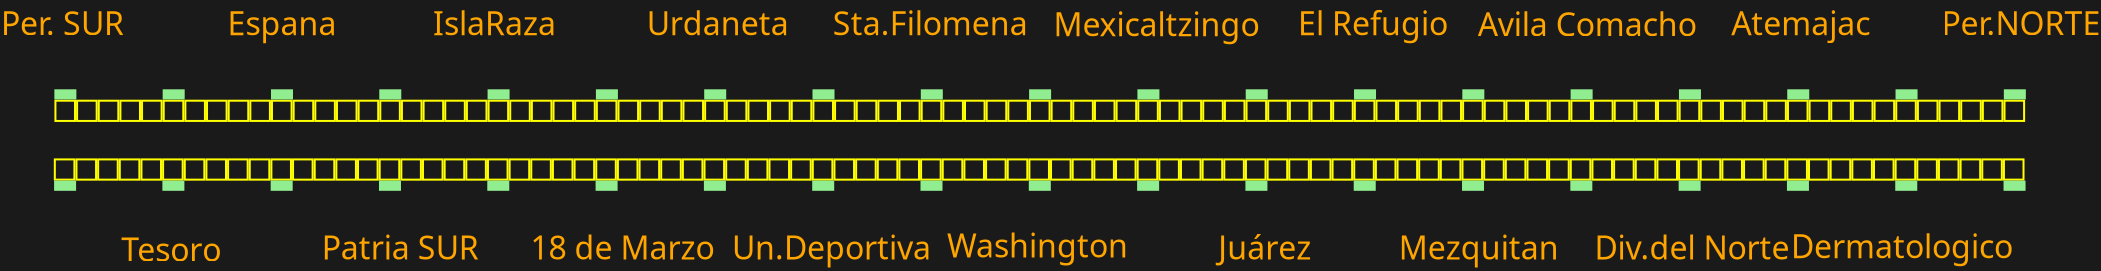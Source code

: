 <?xml version="1.0" encoding="UTF-8"?>
<dia:diagram xmlns:dia="http://www.lysator.liu.se/~alla/dia/">
  <dia:layer name="Background" visible="true"/>
  <dia:layer name="segments" visible="true">
    <dia:object type="Geometric - Perfect Square" version="0" id="O0">
      <dia:attribute name="obj_pos">
        <dia:point val="-15.139,4.825"/>
      </dia:attribute>
      <dia:attribute name="obj_bb">
        <dia:rectangle val="-15.189,4.775;-14.11,5.887"/>
      </dia:attribute>
      <dia:attribute name="elem_corner">
        <dia:point val="-15.139,4.825"/>
      </dia:attribute>
      <dia:attribute name="elem_width">
        <dia:real val="0.979"/>
      </dia:attribute>
      <dia:attribute name="elem_height">
        <dia:real val="1.012"/>
      </dia:attribute>
      <dia:attribute name="line_width">
        <dia:real val="0.1"/>
      </dia:attribute>
      <dia:attribute name="line_colour">
        <dia:color val="#ffff00"/>
      </dia:attribute>
      <dia:attribute name="fill_colour">
        <dia:color val="#ffffff"/>
      </dia:attribute>
      <dia:attribute name="show_background">
        <dia:boolean val="false"/>
      </dia:attribute>
      <dia:attribute name="line_style">
        <dia:enum val="0"/>
        <dia:real val="1"/>
      </dia:attribute>
      <dia:attribute name="flip_horizontal">
        <dia:boolean val="false"/>
      </dia:attribute>
      <dia:attribute name="flip_vertical">
        <dia:boolean val="false"/>
      </dia:attribute>
    </dia:object>
    <dia:object type="Geometric - Perfect Square" version="0" id="O1">
      <dia:attribute name="obj_pos">
        <dia:point val="-14.056,4.825"/>
      </dia:attribute>
      <dia:attribute name="obj_bb">
        <dia:rectangle val="-14.106,4.775;-13.027,5.887"/>
      </dia:attribute>
      <dia:attribute name="elem_corner">
        <dia:point val="-14.056,4.825"/>
      </dia:attribute>
      <dia:attribute name="elem_width">
        <dia:real val="0.979"/>
      </dia:attribute>
      <dia:attribute name="elem_height">
        <dia:real val="1.012"/>
      </dia:attribute>
      <dia:attribute name="line_width">
        <dia:real val="0.1"/>
      </dia:attribute>
      <dia:attribute name="line_colour">
        <dia:color val="#ffff00"/>
      </dia:attribute>
      <dia:attribute name="fill_colour">
        <dia:color val="#ffff00"/>
      </dia:attribute>
      <dia:attribute name="show_background">
        <dia:boolean val="false"/>
      </dia:attribute>
      <dia:attribute name="line_style">
        <dia:enum val="0"/>
        <dia:real val="1"/>
      </dia:attribute>
      <dia:attribute name="flip_horizontal">
        <dia:boolean val="false"/>
      </dia:attribute>
      <dia:attribute name="flip_vertical">
        <dia:boolean val="false"/>
      </dia:attribute>
    </dia:object>
    <dia:object type="Geometric - Perfect Square" version="0" id="O2">
      <dia:attribute name="obj_pos">
        <dia:point val="-12.973,4.825"/>
      </dia:attribute>
      <dia:attribute name="obj_bb">
        <dia:rectangle val="-13.023,4.775;-11.944,5.887"/>
      </dia:attribute>
      <dia:attribute name="elem_corner">
        <dia:point val="-12.973,4.825"/>
      </dia:attribute>
      <dia:attribute name="elem_width">
        <dia:real val="0.979"/>
      </dia:attribute>
      <dia:attribute name="elem_height">
        <dia:real val="1.012"/>
      </dia:attribute>
      <dia:attribute name="line_width">
        <dia:real val="0.1"/>
      </dia:attribute>
      <dia:attribute name="line_colour">
        <dia:color val="#ffff00"/>
      </dia:attribute>
      <dia:attribute name="fill_colour">
        <dia:color val="#ffff00"/>
      </dia:attribute>
      <dia:attribute name="show_background">
        <dia:boolean val="false"/>
      </dia:attribute>
      <dia:attribute name="line_style">
        <dia:enum val="0"/>
        <dia:real val="1"/>
      </dia:attribute>
      <dia:attribute name="flip_horizontal">
        <dia:boolean val="false"/>
      </dia:attribute>
      <dia:attribute name="flip_vertical">
        <dia:boolean val="false"/>
      </dia:attribute>
    </dia:object>
    <dia:object type="Geometric - Perfect Square" version="0" id="O3">
      <dia:attribute name="obj_pos">
        <dia:point val="-11.89,4.825"/>
      </dia:attribute>
      <dia:attribute name="obj_bb">
        <dia:rectangle val="-11.941,4.775;-10.861,5.887"/>
      </dia:attribute>
      <dia:attribute name="elem_corner">
        <dia:point val="-11.89,4.825"/>
      </dia:attribute>
      <dia:attribute name="elem_width">
        <dia:real val="0.979"/>
      </dia:attribute>
      <dia:attribute name="elem_height">
        <dia:real val="1.012"/>
      </dia:attribute>
      <dia:attribute name="line_width">
        <dia:real val="0.1"/>
      </dia:attribute>
      <dia:attribute name="line_colour">
        <dia:color val="#ffff00"/>
      </dia:attribute>
      <dia:attribute name="fill_colour">
        <dia:color val="#ffff00"/>
      </dia:attribute>
      <dia:attribute name="show_background">
        <dia:boolean val="false"/>
      </dia:attribute>
      <dia:attribute name="line_style">
        <dia:enum val="0"/>
        <dia:real val="1"/>
      </dia:attribute>
      <dia:attribute name="flip_horizontal">
        <dia:boolean val="false"/>
      </dia:attribute>
      <dia:attribute name="flip_vertical">
        <dia:boolean val="false"/>
      </dia:attribute>
    </dia:object>
    <dia:object type="Geometric - Perfect Square" version="0" id="O4">
      <dia:attribute name="obj_pos">
        <dia:point val="-10.808,4.825"/>
      </dia:attribute>
      <dia:attribute name="obj_bb">
        <dia:rectangle val="-10.858,4.775;-9.778,5.887"/>
      </dia:attribute>
      <dia:attribute name="elem_corner">
        <dia:point val="-10.808,4.825"/>
      </dia:attribute>
      <dia:attribute name="elem_width">
        <dia:real val="0.979"/>
      </dia:attribute>
      <dia:attribute name="elem_height">
        <dia:real val="1.012"/>
      </dia:attribute>
      <dia:attribute name="line_width">
        <dia:real val="0.1"/>
      </dia:attribute>
      <dia:attribute name="line_colour">
        <dia:color val="#ffff00"/>
      </dia:attribute>
      <dia:attribute name="fill_colour">
        <dia:color val="#ffff00"/>
      </dia:attribute>
      <dia:attribute name="show_background">
        <dia:boolean val="false"/>
      </dia:attribute>
      <dia:attribute name="line_style">
        <dia:enum val="0"/>
        <dia:real val="1"/>
      </dia:attribute>
      <dia:attribute name="flip_horizontal">
        <dia:boolean val="false"/>
      </dia:attribute>
      <dia:attribute name="flip_vertical">
        <dia:boolean val="false"/>
      </dia:attribute>
    </dia:object>
    <dia:object type="Geometric - Perfect Square" version="0" id="O5">
      <dia:attribute name="obj_pos">
        <dia:point val="-4.311,4.825"/>
      </dia:attribute>
      <dia:attribute name="obj_bb">
        <dia:rectangle val="-4.361,4.775;-3.281,5.887"/>
      </dia:attribute>
      <dia:attribute name="elem_corner">
        <dia:point val="-4.311,4.825"/>
      </dia:attribute>
      <dia:attribute name="elem_width">
        <dia:real val="0.979"/>
      </dia:attribute>
      <dia:attribute name="elem_height">
        <dia:real val="1.012"/>
      </dia:attribute>
      <dia:attribute name="line_width">
        <dia:real val="0.1"/>
      </dia:attribute>
      <dia:attribute name="line_colour">
        <dia:color val="#ffff00"/>
      </dia:attribute>
      <dia:attribute name="fill_colour">
        <dia:color val="#ffffff"/>
      </dia:attribute>
      <dia:attribute name="show_background">
        <dia:boolean val="false"/>
      </dia:attribute>
      <dia:attribute name="line_style">
        <dia:enum val="0"/>
        <dia:real val="1"/>
      </dia:attribute>
      <dia:attribute name="flip_horizontal">
        <dia:boolean val="false"/>
      </dia:attribute>
      <dia:attribute name="flip_vertical">
        <dia:boolean val="false"/>
      </dia:attribute>
    </dia:object>
    <dia:object type="Geometric - Perfect Square" version="0" id="O6">
      <dia:attribute name="obj_pos">
        <dia:point val="-3.228,4.825"/>
      </dia:attribute>
      <dia:attribute name="obj_bb">
        <dia:rectangle val="-3.278,4.775;-2.199,5.887"/>
      </dia:attribute>
      <dia:attribute name="elem_corner">
        <dia:point val="-3.228,4.825"/>
      </dia:attribute>
      <dia:attribute name="elem_width">
        <dia:real val="0.979"/>
      </dia:attribute>
      <dia:attribute name="elem_height">
        <dia:real val="1.012"/>
      </dia:attribute>
      <dia:attribute name="line_width">
        <dia:real val="0.1"/>
      </dia:attribute>
      <dia:attribute name="line_colour">
        <dia:color val="#ffff00"/>
      </dia:attribute>
      <dia:attribute name="fill_colour">
        <dia:color val="#ffff00"/>
      </dia:attribute>
      <dia:attribute name="show_background">
        <dia:boolean val="false"/>
      </dia:attribute>
      <dia:attribute name="line_style">
        <dia:enum val="0"/>
        <dia:real val="1"/>
      </dia:attribute>
      <dia:attribute name="flip_horizontal">
        <dia:boolean val="false"/>
      </dia:attribute>
      <dia:attribute name="flip_vertical">
        <dia:boolean val="false"/>
      </dia:attribute>
    </dia:object>
    <dia:object type="Geometric - Perfect Square" version="0" id="O7">
      <dia:attribute name="obj_pos">
        <dia:point val="-2.145,4.825"/>
      </dia:attribute>
      <dia:attribute name="obj_bb">
        <dia:rectangle val="-2.195,4.775;-1.116,5.887"/>
      </dia:attribute>
      <dia:attribute name="elem_corner">
        <dia:point val="-2.145,4.825"/>
      </dia:attribute>
      <dia:attribute name="elem_width">
        <dia:real val="0.979"/>
      </dia:attribute>
      <dia:attribute name="elem_height">
        <dia:real val="1.012"/>
      </dia:attribute>
      <dia:attribute name="line_width">
        <dia:real val="0.1"/>
      </dia:attribute>
      <dia:attribute name="line_colour">
        <dia:color val="#ffff00"/>
      </dia:attribute>
      <dia:attribute name="fill_colour">
        <dia:color val="#ffff00"/>
      </dia:attribute>
      <dia:attribute name="show_background">
        <dia:boolean val="false"/>
      </dia:attribute>
      <dia:attribute name="line_style">
        <dia:enum val="0"/>
        <dia:real val="1"/>
      </dia:attribute>
      <dia:attribute name="flip_horizontal">
        <dia:boolean val="false"/>
      </dia:attribute>
      <dia:attribute name="flip_vertical">
        <dia:boolean val="false"/>
      </dia:attribute>
    </dia:object>
    <dia:object type="Geometric - Perfect Square" version="0" id="O8">
      <dia:attribute name="obj_pos">
        <dia:point val="-1.062,4.825"/>
      </dia:attribute>
      <dia:attribute name="obj_bb">
        <dia:rectangle val="-1.112,4.775;-0.033,5.887"/>
      </dia:attribute>
      <dia:attribute name="elem_corner">
        <dia:point val="-1.062,4.825"/>
      </dia:attribute>
      <dia:attribute name="elem_width">
        <dia:real val="0.979"/>
      </dia:attribute>
      <dia:attribute name="elem_height">
        <dia:real val="1.012"/>
      </dia:attribute>
      <dia:attribute name="line_width">
        <dia:real val="0.1"/>
      </dia:attribute>
      <dia:attribute name="line_colour">
        <dia:color val="#ffff00"/>
      </dia:attribute>
      <dia:attribute name="fill_colour">
        <dia:color val="#ffff00"/>
      </dia:attribute>
      <dia:attribute name="show_background">
        <dia:boolean val="false"/>
      </dia:attribute>
      <dia:attribute name="line_style">
        <dia:enum val="0"/>
        <dia:real val="1"/>
      </dia:attribute>
      <dia:attribute name="flip_horizontal">
        <dia:boolean val="false"/>
      </dia:attribute>
      <dia:attribute name="flip_vertical">
        <dia:boolean val="false"/>
      </dia:attribute>
    </dia:object>
    <dia:object type="Geometric - Perfect Square" version="0" id="O9">
      <dia:attribute name="obj_pos">
        <dia:point val="0.021,4.825"/>
      </dia:attribute>
      <dia:attribute name="obj_bb">
        <dia:rectangle val="-0.029,4.775;1.05,5.887"/>
      </dia:attribute>
      <dia:attribute name="elem_corner">
        <dia:point val="0.021,4.825"/>
      </dia:attribute>
      <dia:attribute name="elem_width">
        <dia:real val="0.979"/>
      </dia:attribute>
      <dia:attribute name="elem_height">
        <dia:real val="1.012"/>
      </dia:attribute>
      <dia:attribute name="line_width">
        <dia:real val="0.1"/>
      </dia:attribute>
      <dia:attribute name="line_colour">
        <dia:color val="#ffff00"/>
      </dia:attribute>
      <dia:attribute name="fill_colour">
        <dia:color val="#ffff00"/>
      </dia:attribute>
      <dia:attribute name="show_background">
        <dia:boolean val="false"/>
      </dia:attribute>
      <dia:attribute name="line_style">
        <dia:enum val="0"/>
        <dia:real val="1"/>
      </dia:attribute>
      <dia:attribute name="flip_horizontal">
        <dia:boolean val="false"/>
      </dia:attribute>
      <dia:attribute name="flip_vertical">
        <dia:boolean val="false"/>
      </dia:attribute>
    </dia:object>
    <dia:object type="Geometric - Perfect Square" version="0" id="O10">
      <dia:attribute name="obj_pos">
        <dia:point val="1.104,4.825"/>
      </dia:attribute>
      <dia:attribute name="obj_bb">
        <dia:rectangle val="1.054,4.775;2.133,5.887"/>
      </dia:attribute>
      <dia:attribute name="elem_corner">
        <dia:point val="1.104,4.825"/>
      </dia:attribute>
      <dia:attribute name="elem_width">
        <dia:real val="0.979"/>
      </dia:attribute>
      <dia:attribute name="elem_height">
        <dia:real val="1.012"/>
      </dia:attribute>
      <dia:attribute name="line_width">
        <dia:real val="0.1"/>
      </dia:attribute>
      <dia:attribute name="line_colour">
        <dia:color val="#ffff00"/>
      </dia:attribute>
      <dia:attribute name="fill_colour">
        <dia:color val="#ffffff"/>
      </dia:attribute>
      <dia:attribute name="show_background">
        <dia:boolean val="false"/>
      </dia:attribute>
      <dia:attribute name="line_style">
        <dia:enum val="0"/>
        <dia:real val="1"/>
      </dia:attribute>
      <dia:attribute name="flip_horizontal">
        <dia:boolean val="false"/>
      </dia:attribute>
      <dia:attribute name="flip_vertical">
        <dia:boolean val="false"/>
      </dia:attribute>
    </dia:object>
    <dia:object type="Geometric - Perfect Square" version="0" id="O11">
      <dia:attribute name="obj_pos">
        <dia:point val="2.186,4.825"/>
      </dia:attribute>
      <dia:attribute name="obj_bb">
        <dia:rectangle val="2.136,4.775;3.216,5.887"/>
      </dia:attribute>
      <dia:attribute name="elem_corner">
        <dia:point val="2.186,4.825"/>
      </dia:attribute>
      <dia:attribute name="elem_width">
        <dia:real val="0.979"/>
      </dia:attribute>
      <dia:attribute name="elem_height">
        <dia:real val="1.012"/>
      </dia:attribute>
      <dia:attribute name="line_width">
        <dia:real val="0.1"/>
      </dia:attribute>
      <dia:attribute name="line_colour">
        <dia:color val="#ffff00"/>
      </dia:attribute>
      <dia:attribute name="fill_colour">
        <dia:color val="#ffff00"/>
      </dia:attribute>
      <dia:attribute name="show_background">
        <dia:boolean val="false"/>
      </dia:attribute>
      <dia:attribute name="line_style">
        <dia:enum val="0"/>
        <dia:real val="1"/>
      </dia:attribute>
      <dia:attribute name="flip_horizontal">
        <dia:boolean val="false"/>
      </dia:attribute>
      <dia:attribute name="flip_vertical">
        <dia:boolean val="false"/>
      </dia:attribute>
    </dia:object>
    <dia:object type="Geometric - Perfect Square" version="0" id="O12">
      <dia:attribute name="obj_pos">
        <dia:point val="3.269,4.825"/>
      </dia:attribute>
      <dia:attribute name="obj_bb">
        <dia:rectangle val="3.219,4.775;4.298,5.887"/>
      </dia:attribute>
      <dia:attribute name="elem_corner">
        <dia:point val="3.269,4.825"/>
      </dia:attribute>
      <dia:attribute name="elem_width">
        <dia:real val="0.979"/>
      </dia:attribute>
      <dia:attribute name="elem_height">
        <dia:real val="1.012"/>
      </dia:attribute>
      <dia:attribute name="line_width">
        <dia:real val="0.1"/>
      </dia:attribute>
      <dia:attribute name="line_colour">
        <dia:color val="#ffff00"/>
      </dia:attribute>
      <dia:attribute name="fill_colour">
        <dia:color val="#ffff00"/>
      </dia:attribute>
      <dia:attribute name="show_background">
        <dia:boolean val="false"/>
      </dia:attribute>
      <dia:attribute name="line_style">
        <dia:enum val="0"/>
        <dia:real val="1"/>
      </dia:attribute>
      <dia:attribute name="flip_horizontal">
        <dia:boolean val="false"/>
      </dia:attribute>
      <dia:attribute name="flip_vertical">
        <dia:boolean val="false"/>
      </dia:attribute>
    </dia:object>
    <dia:object type="Geometric - Perfect Square" version="0" id="O13">
      <dia:attribute name="obj_pos">
        <dia:point val="4.352,4.825"/>
      </dia:attribute>
      <dia:attribute name="obj_bb">
        <dia:rectangle val="4.302,4.775;5.381,5.887"/>
      </dia:attribute>
      <dia:attribute name="elem_corner">
        <dia:point val="4.352,4.825"/>
      </dia:attribute>
      <dia:attribute name="elem_width">
        <dia:real val="0.979"/>
      </dia:attribute>
      <dia:attribute name="elem_height">
        <dia:real val="1.012"/>
      </dia:attribute>
      <dia:attribute name="line_width">
        <dia:real val="0.1"/>
      </dia:attribute>
      <dia:attribute name="line_colour">
        <dia:color val="#ffff00"/>
      </dia:attribute>
      <dia:attribute name="fill_colour">
        <dia:color val="#ffff00"/>
      </dia:attribute>
      <dia:attribute name="show_background">
        <dia:boolean val="false"/>
      </dia:attribute>
      <dia:attribute name="line_style">
        <dia:enum val="0"/>
        <dia:real val="1"/>
      </dia:attribute>
      <dia:attribute name="flip_horizontal">
        <dia:boolean val="false"/>
      </dia:attribute>
      <dia:attribute name="flip_vertical">
        <dia:boolean val="false"/>
      </dia:attribute>
    </dia:object>
    <dia:object type="Geometric - Perfect Square" version="0" id="O14">
      <dia:attribute name="obj_pos">
        <dia:point val="5.435,4.825"/>
      </dia:attribute>
      <dia:attribute name="obj_bb">
        <dia:rectangle val="5.385,4.775;6.464,5.887"/>
      </dia:attribute>
      <dia:attribute name="elem_corner">
        <dia:point val="5.435,4.825"/>
      </dia:attribute>
      <dia:attribute name="elem_width">
        <dia:real val="0.979"/>
      </dia:attribute>
      <dia:attribute name="elem_height">
        <dia:real val="1.012"/>
      </dia:attribute>
      <dia:attribute name="line_width">
        <dia:real val="0.1"/>
      </dia:attribute>
      <dia:attribute name="line_colour">
        <dia:color val="#ffff00"/>
      </dia:attribute>
      <dia:attribute name="fill_colour">
        <dia:color val="#ffff00"/>
      </dia:attribute>
      <dia:attribute name="show_background">
        <dia:boolean val="false"/>
      </dia:attribute>
      <dia:attribute name="line_style">
        <dia:enum val="0"/>
        <dia:real val="1"/>
      </dia:attribute>
      <dia:attribute name="flip_horizontal">
        <dia:boolean val="false"/>
      </dia:attribute>
      <dia:attribute name="flip_vertical">
        <dia:boolean val="false"/>
      </dia:attribute>
    </dia:object>
    <dia:object type="Geometric - Perfect Square" version="0" id="O15">
      <dia:attribute name="obj_pos">
        <dia:point val="6.518,4.825"/>
      </dia:attribute>
      <dia:attribute name="obj_bb">
        <dia:rectangle val="6.468,4.775;7.547,5.887"/>
      </dia:attribute>
      <dia:attribute name="elem_corner">
        <dia:point val="6.518,4.825"/>
      </dia:attribute>
      <dia:attribute name="elem_width">
        <dia:real val="0.979"/>
      </dia:attribute>
      <dia:attribute name="elem_height">
        <dia:real val="1.012"/>
      </dia:attribute>
      <dia:attribute name="line_width">
        <dia:real val="0.1"/>
      </dia:attribute>
      <dia:attribute name="line_colour">
        <dia:color val="#ffff00"/>
      </dia:attribute>
      <dia:attribute name="fill_colour">
        <dia:color val="#ffffff"/>
      </dia:attribute>
      <dia:attribute name="show_background">
        <dia:boolean val="false"/>
      </dia:attribute>
      <dia:attribute name="line_style">
        <dia:enum val="0"/>
        <dia:real val="1"/>
      </dia:attribute>
      <dia:attribute name="flip_horizontal">
        <dia:boolean val="false"/>
      </dia:attribute>
      <dia:attribute name="flip_vertical">
        <dia:boolean val="false"/>
      </dia:attribute>
    </dia:object>
    <dia:object type="Geometric - Perfect Square" version="0" id="O16">
      <dia:attribute name="obj_pos">
        <dia:point val="7.601,4.825"/>
      </dia:attribute>
      <dia:attribute name="obj_bb">
        <dia:rectangle val="7.551,4.775;8.63,5.887"/>
      </dia:attribute>
      <dia:attribute name="elem_corner">
        <dia:point val="7.601,4.825"/>
      </dia:attribute>
      <dia:attribute name="elem_width">
        <dia:real val="0.979"/>
      </dia:attribute>
      <dia:attribute name="elem_height">
        <dia:real val="1.012"/>
      </dia:attribute>
      <dia:attribute name="line_width">
        <dia:real val="0.1"/>
      </dia:attribute>
      <dia:attribute name="line_colour">
        <dia:color val="#ffff00"/>
      </dia:attribute>
      <dia:attribute name="fill_colour">
        <dia:color val="#ffff00"/>
      </dia:attribute>
      <dia:attribute name="show_background">
        <dia:boolean val="false"/>
      </dia:attribute>
      <dia:attribute name="line_style">
        <dia:enum val="0"/>
        <dia:real val="1"/>
      </dia:attribute>
      <dia:attribute name="flip_horizontal">
        <dia:boolean val="false"/>
      </dia:attribute>
      <dia:attribute name="flip_vertical">
        <dia:boolean val="false"/>
      </dia:attribute>
    </dia:object>
    <dia:object type="Geometric - Perfect Square" version="0" id="O17">
      <dia:attribute name="obj_pos">
        <dia:point val="8.683,4.825"/>
      </dia:attribute>
      <dia:attribute name="obj_bb">
        <dia:rectangle val="8.633,4.775;9.713,5.887"/>
      </dia:attribute>
      <dia:attribute name="elem_corner">
        <dia:point val="8.683,4.825"/>
      </dia:attribute>
      <dia:attribute name="elem_width">
        <dia:real val="0.979"/>
      </dia:attribute>
      <dia:attribute name="elem_height">
        <dia:real val="1.012"/>
      </dia:attribute>
      <dia:attribute name="line_width">
        <dia:real val="0.1"/>
      </dia:attribute>
      <dia:attribute name="line_colour">
        <dia:color val="#ffff00"/>
      </dia:attribute>
      <dia:attribute name="fill_colour">
        <dia:color val="#ffff00"/>
      </dia:attribute>
      <dia:attribute name="show_background">
        <dia:boolean val="false"/>
      </dia:attribute>
      <dia:attribute name="line_style">
        <dia:enum val="0"/>
        <dia:real val="1"/>
      </dia:attribute>
      <dia:attribute name="flip_horizontal">
        <dia:boolean val="false"/>
      </dia:attribute>
      <dia:attribute name="flip_vertical">
        <dia:boolean val="false"/>
      </dia:attribute>
    </dia:object>
    <dia:object type="Geometric - Perfect Square" version="0" id="O18">
      <dia:attribute name="obj_pos">
        <dia:point val="9.766,4.825"/>
      </dia:attribute>
      <dia:attribute name="obj_bb">
        <dia:rectangle val="9.716,4.775;10.795,5.887"/>
      </dia:attribute>
      <dia:attribute name="elem_corner">
        <dia:point val="9.766,4.825"/>
      </dia:attribute>
      <dia:attribute name="elem_width">
        <dia:real val="0.979"/>
      </dia:attribute>
      <dia:attribute name="elem_height">
        <dia:real val="1.012"/>
      </dia:attribute>
      <dia:attribute name="line_width">
        <dia:real val="0.1"/>
      </dia:attribute>
      <dia:attribute name="line_colour">
        <dia:color val="#ffff00"/>
      </dia:attribute>
      <dia:attribute name="fill_colour">
        <dia:color val="#ffff00"/>
      </dia:attribute>
      <dia:attribute name="show_background">
        <dia:boolean val="false"/>
      </dia:attribute>
      <dia:attribute name="line_style">
        <dia:enum val="0"/>
        <dia:real val="1"/>
      </dia:attribute>
      <dia:attribute name="flip_horizontal">
        <dia:boolean val="false"/>
      </dia:attribute>
      <dia:attribute name="flip_vertical">
        <dia:boolean val="false"/>
      </dia:attribute>
    </dia:object>
    <dia:object type="Geometric - Perfect Square" version="0" id="O19">
      <dia:attribute name="obj_pos">
        <dia:point val="10.849,4.825"/>
      </dia:attribute>
      <dia:attribute name="obj_bb">
        <dia:rectangle val="10.799,4.775;11.878,5.887"/>
      </dia:attribute>
      <dia:attribute name="elem_corner">
        <dia:point val="10.849,4.825"/>
      </dia:attribute>
      <dia:attribute name="elem_width">
        <dia:real val="0.979"/>
      </dia:attribute>
      <dia:attribute name="elem_height">
        <dia:real val="1.012"/>
      </dia:attribute>
      <dia:attribute name="line_width">
        <dia:real val="0.1"/>
      </dia:attribute>
      <dia:attribute name="line_colour">
        <dia:color val="#ffff00"/>
      </dia:attribute>
      <dia:attribute name="fill_colour">
        <dia:color val="#ffff00"/>
      </dia:attribute>
      <dia:attribute name="show_background">
        <dia:boolean val="false"/>
      </dia:attribute>
      <dia:attribute name="line_style">
        <dia:enum val="0"/>
        <dia:real val="1"/>
      </dia:attribute>
      <dia:attribute name="flip_horizontal">
        <dia:boolean val="false"/>
      </dia:attribute>
      <dia:attribute name="flip_vertical">
        <dia:boolean val="false"/>
      </dia:attribute>
    </dia:object>
    <dia:object type="Geometric - Perfect Square" version="0" id="O20">
      <dia:attribute name="obj_pos">
        <dia:point val="-9.725,4.825"/>
      </dia:attribute>
      <dia:attribute name="obj_bb">
        <dia:rectangle val="-9.775,4.775;-8.696,5.887"/>
      </dia:attribute>
      <dia:attribute name="elem_corner">
        <dia:point val="-9.725,4.825"/>
      </dia:attribute>
      <dia:attribute name="elem_width">
        <dia:real val="0.979"/>
      </dia:attribute>
      <dia:attribute name="elem_height">
        <dia:real val="1.012"/>
      </dia:attribute>
      <dia:attribute name="line_width">
        <dia:real val="0.1"/>
      </dia:attribute>
      <dia:attribute name="line_colour">
        <dia:color val="#ffff00"/>
      </dia:attribute>
      <dia:attribute name="fill_colour">
        <dia:color val="#ffffff"/>
      </dia:attribute>
      <dia:attribute name="show_background">
        <dia:boolean val="false"/>
      </dia:attribute>
      <dia:attribute name="line_style">
        <dia:enum val="0"/>
        <dia:real val="1"/>
      </dia:attribute>
      <dia:attribute name="flip_horizontal">
        <dia:boolean val="false"/>
      </dia:attribute>
      <dia:attribute name="flip_vertical">
        <dia:boolean val="false"/>
      </dia:attribute>
    </dia:object>
    <dia:object type="Geometric - Perfect Square" version="0" id="O21">
      <dia:attribute name="obj_pos">
        <dia:point val="-8.642,4.825"/>
      </dia:attribute>
      <dia:attribute name="obj_bb">
        <dia:rectangle val="-8.692,4.775;-7.613,5.887"/>
      </dia:attribute>
      <dia:attribute name="elem_corner">
        <dia:point val="-8.642,4.825"/>
      </dia:attribute>
      <dia:attribute name="elem_width">
        <dia:real val="0.979"/>
      </dia:attribute>
      <dia:attribute name="elem_height">
        <dia:real val="1.012"/>
      </dia:attribute>
      <dia:attribute name="line_width">
        <dia:real val="0.1"/>
      </dia:attribute>
      <dia:attribute name="line_colour">
        <dia:color val="#ffff00"/>
      </dia:attribute>
      <dia:attribute name="fill_colour">
        <dia:color val="#ffff00"/>
      </dia:attribute>
      <dia:attribute name="show_background">
        <dia:boolean val="false"/>
      </dia:attribute>
      <dia:attribute name="line_style">
        <dia:enum val="0"/>
        <dia:real val="1"/>
      </dia:attribute>
      <dia:attribute name="flip_horizontal">
        <dia:boolean val="false"/>
      </dia:attribute>
      <dia:attribute name="flip_vertical">
        <dia:boolean val="false"/>
      </dia:attribute>
    </dia:object>
    <dia:object type="Geometric - Perfect Square" version="0" id="O22">
      <dia:attribute name="obj_pos">
        <dia:point val="-7.559,4.825"/>
      </dia:attribute>
      <dia:attribute name="obj_bb">
        <dia:rectangle val="-7.609,4.775;-6.53,5.887"/>
      </dia:attribute>
      <dia:attribute name="elem_corner">
        <dia:point val="-7.559,4.825"/>
      </dia:attribute>
      <dia:attribute name="elem_width">
        <dia:real val="0.979"/>
      </dia:attribute>
      <dia:attribute name="elem_height">
        <dia:real val="1.012"/>
      </dia:attribute>
      <dia:attribute name="line_width">
        <dia:real val="0.1"/>
      </dia:attribute>
      <dia:attribute name="line_colour">
        <dia:color val="#ffff00"/>
      </dia:attribute>
      <dia:attribute name="fill_colour">
        <dia:color val="#ffff00"/>
      </dia:attribute>
      <dia:attribute name="show_background">
        <dia:boolean val="false"/>
      </dia:attribute>
      <dia:attribute name="line_style">
        <dia:enum val="0"/>
        <dia:real val="1"/>
      </dia:attribute>
      <dia:attribute name="flip_horizontal">
        <dia:boolean val="false"/>
      </dia:attribute>
      <dia:attribute name="flip_vertical">
        <dia:boolean val="false"/>
      </dia:attribute>
    </dia:object>
    <dia:object type="Geometric - Perfect Square" version="0" id="O23">
      <dia:attribute name="obj_pos">
        <dia:point val="-6.476,4.825"/>
      </dia:attribute>
      <dia:attribute name="obj_bb">
        <dia:rectangle val="-6.526,4.775;-5.447,5.887"/>
      </dia:attribute>
      <dia:attribute name="elem_corner">
        <dia:point val="-6.476,4.825"/>
      </dia:attribute>
      <dia:attribute name="elem_width">
        <dia:real val="0.979"/>
      </dia:attribute>
      <dia:attribute name="elem_height">
        <dia:real val="1.012"/>
      </dia:attribute>
      <dia:attribute name="line_width">
        <dia:real val="0.1"/>
      </dia:attribute>
      <dia:attribute name="line_colour">
        <dia:color val="#ffff00"/>
      </dia:attribute>
      <dia:attribute name="fill_colour">
        <dia:color val="#ffff00"/>
      </dia:attribute>
      <dia:attribute name="show_background">
        <dia:boolean val="false"/>
      </dia:attribute>
      <dia:attribute name="line_style">
        <dia:enum val="0"/>
        <dia:real val="1"/>
      </dia:attribute>
      <dia:attribute name="flip_horizontal">
        <dia:boolean val="false"/>
      </dia:attribute>
      <dia:attribute name="flip_vertical">
        <dia:boolean val="false"/>
      </dia:attribute>
    </dia:object>
    <dia:object type="Geometric - Perfect Square" version="0" id="O24">
      <dia:attribute name="obj_pos">
        <dia:point val="-5.393,4.825"/>
      </dia:attribute>
      <dia:attribute name="obj_bb">
        <dia:rectangle val="-5.443,4.775;-4.364,5.887"/>
      </dia:attribute>
      <dia:attribute name="elem_corner">
        <dia:point val="-5.393,4.825"/>
      </dia:attribute>
      <dia:attribute name="elem_width">
        <dia:real val="0.979"/>
      </dia:attribute>
      <dia:attribute name="elem_height">
        <dia:real val="1.012"/>
      </dia:attribute>
      <dia:attribute name="line_width">
        <dia:real val="0.1"/>
      </dia:attribute>
      <dia:attribute name="line_colour">
        <dia:color val="#ffff00"/>
      </dia:attribute>
      <dia:attribute name="fill_colour">
        <dia:color val="#ffff00"/>
      </dia:attribute>
      <dia:attribute name="show_background">
        <dia:boolean val="false"/>
      </dia:attribute>
      <dia:attribute name="line_style">
        <dia:enum val="0"/>
        <dia:real val="1"/>
      </dia:attribute>
      <dia:attribute name="flip_horizontal">
        <dia:boolean val="false"/>
      </dia:attribute>
      <dia:attribute name="flip_vertical">
        <dia:boolean val="false"/>
      </dia:attribute>
    </dia:object>
    <dia:object type="Geometric - Perfect Square" version="0" id="O25">
      <dia:attribute name="obj_pos">
        <dia:point val="11.932,4.825"/>
      </dia:attribute>
      <dia:attribute name="obj_bb">
        <dia:rectangle val="11.882,4.775;12.961,5.887"/>
      </dia:attribute>
      <dia:attribute name="elem_corner">
        <dia:point val="11.932,4.825"/>
      </dia:attribute>
      <dia:attribute name="elem_width">
        <dia:real val="0.979"/>
      </dia:attribute>
      <dia:attribute name="elem_height">
        <dia:real val="1.012"/>
      </dia:attribute>
      <dia:attribute name="line_width">
        <dia:real val="0.1"/>
      </dia:attribute>
      <dia:attribute name="line_colour">
        <dia:color val="#ffff00"/>
      </dia:attribute>
      <dia:attribute name="fill_colour">
        <dia:color val="#ffffff"/>
      </dia:attribute>
      <dia:attribute name="show_background">
        <dia:boolean val="false"/>
      </dia:attribute>
      <dia:attribute name="line_style">
        <dia:enum val="0"/>
        <dia:real val="1"/>
      </dia:attribute>
      <dia:attribute name="flip_horizontal">
        <dia:boolean val="false"/>
      </dia:attribute>
      <dia:attribute name="flip_vertical">
        <dia:boolean val="false"/>
      </dia:attribute>
    </dia:object>
    <dia:object type="Geometric - Perfect Square" version="0" id="O26">
      <dia:attribute name="obj_pos">
        <dia:point val="13.015,4.825"/>
      </dia:attribute>
      <dia:attribute name="obj_bb">
        <dia:rectangle val="12.965,4.775;14.044,5.887"/>
      </dia:attribute>
      <dia:attribute name="elem_corner">
        <dia:point val="13.015,4.825"/>
      </dia:attribute>
      <dia:attribute name="elem_width">
        <dia:real val="0.979"/>
      </dia:attribute>
      <dia:attribute name="elem_height">
        <dia:real val="1.012"/>
      </dia:attribute>
      <dia:attribute name="line_width">
        <dia:real val="0.1"/>
      </dia:attribute>
      <dia:attribute name="line_colour">
        <dia:color val="#ffff00"/>
      </dia:attribute>
      <dia:attribute name="fill_colour">
        <dia:color val="#ffff00"/>
      </dia:attribute>
      <dia:attribute name="show_background">
        <dia:boolean val="false"/>
      </dia:attribute>
      <dia:attribute name="line_style">
        <dia:enum val="0"/>
        <dia:real val="1"/>
      </dia:attribute>
      <dia:attribute name="flip_horizontal">
        <dia:boolean val="false"/>
      </dia:attribute>
      <dia:attribute name="flip_vertical">
        <dia:boolean val="false"/>
      </dia:attribute>
    </dia:object>
    <dia:object type="Geometric - Perfect Square" version="0" id="O27">
      <dia:attribute name="obj_pos">
        <dia:point val="14.098,4.825"/>
      </dia:attribute>
      <dia:attribute name="obj_bb">
        <dia:rectangle val="14.047,4.775;15.127,5.887"/>
      </dia:attribute>
      <dia:attribute name="elem_corner">
        <dia:point val="14.098,4.825"/>
      </dia:attribute>
      <dia:attribute name="elem_width">
        <dia:real val="0.979"/>
      </dia:attribute>
      <dia:attribute name="elem_height">
        <dia:real val="1.012"/>
      </dia:attribute>
      <dia:attribute name="line_width">
        <dia:real val="0.1"/>
      </dia:attribute>
      <dia:attribute name="line_colour">
        <dia:color val="#ffff00"/>
      </dia:attribute>
      <dia:attribute name="fill_colour">
        <dia:color val="#ffff00"/>
      </dia:attribute>
      <dia:attribute name="show_background">
        <dia:boolean val="false"/>
      </dia:attribute>
      <dia:attribute name="line_style">
        <dia:enum val="0"/>
        <dia:real val="1"/>
      </dia:attribute>
      <dia:attribute name="flip_horizontal">
        <dia:boolean val="false"/>
      </dia:attribute>
      <dia:attribute name="flip_vertical">
        <dia:boolean val="false"/>
      </dia:attribute>
    </dia:object>
    <dia:object type="Geometric - Perfect Square" version="0" id="O28">
      <dia:attribute name="obj_pos">
        <dia:point val="15.18,4.825"/>
      </dia:attribute>
      <dia:attribute name="obj_bb">
        <dia:rectangle val="15.13,4.775;16.21,5.887"/>
      </dia:attribute>
      <dia:attribute name="elem_corner">
        <dia:point val="15.18,4.825"/>
      </dia:attribute>
      <dia:attribute name="elem_width">
        <dia:real val="0.979"/>
      </dia:attribute>
      <dia:attribute name="elem_height">
        <dia:real val="1.012"/>
      </dia:attribute>
      <dia:attribute name="line_width">
        <dia:real val="0.1"/>
      </dia:attribute>
      <dia:attribute name="line_colour">
        <dia:color val="#ffff00"/>
      </dia:attribute>
      <dia:attribute name="fill_colour">
        <dia:color val="#ffff00"/>
      </dia:attribute>
      <dia:attribute name="show_background">
        <dia:boolean val="false"/>
      </dia:attribute>
      <dia:attribute name="line_style">
        <dia:enum val="0"/>
        <dia:real val="1"/>
      </dia:attribute>
      <dia:attribute name="flip_horizontal">
        <dia:boolean val="false"/>
      </dia:attribute>
      <dia:attribute name="flip_vertical">
        <dia:boolean val="false"/>
      </dia:attribute>
    </dia:object>
    <dia:object type="Geometric - Perfect Square" version="0" id="O29">
      <dia:attribute name="obj_pos">
        <dia:point val="16.263,4.825"/>
      </dia:attribute>
      <dia:attribute name="obj_bb">
        <dia:rectangle val="16.213,4.775;17.292,5.887"/>
      </dia:attribute>
      <dia:attribute name="elem_corner">
        <dia:point val="16.263,4.825"/>
      </dia:attribute>
      <dia:attribute name="elem_width">
        <dia:real val="0.979"/>
      </dia:attribute>
      <dia:attribute name="elem_height">
        <dia:real val="1.012"/>
      </dia:attribute>
      <dia:attribute name="line_width">
        <dia:real val="0.1"/>
      </dia:attribute>
      <dia:attribute name="line_colour">
        <dia:color val="#ffff00"/>
      </dia:attribute>
      <dia:attribute name="fill_colour">
        <dia:color val="#ffff00"/>
      </dia:attribute>
      <dia:attribute name="show_background">
        <dia:boolean val="false"/>
      </dia:attribute>
      <dia:attribute name="line_style">
        <dia:enum val="0"/>
        <dia:real val="1"/>
      </dia:attribute>
      <dia:attribute name="flip_horizontal">
        <dia:boolean val="false"/>
      </dia:attribute>
      <dia:attribute name="flip_vertical">
        <dia:boolean val="false"/>
      </dia:attribute>
    </dia:object>
    <dia:object type="Geometric - Perfect Square" version="0" id="O30">
      <dia:attribute name="obj_pos">
        <dia:point val="22.76,4.825"/>
      </dia:attribute>
      <dia:attribute name="obj_bb">
        <dia:rectangle val="22.71,4.775;23.789,5.887"/>
      </dia:attribute>
      <dia:attribute name="elem_corner">
        <dia:point val="22.76,4.825"/>
      </dia:attribute>
      <dia:attribute name="elem_width">
        <dia:real val="0.979"/>
      </dia:attribute>
      <dia:attribute name="elem_height">
        <dia:real val="1.012"/>
      </dia:attribute>
      <dia:attribute name="line_width">
        <dia:real val="0.1"/>
      </dia:attribute>
      <dia:attribute name="line_colour">
        <dia:color val="#ffff00"/>
      </dia:attribute>
      <dia:attribute name="fill_colour">
        <dia:color val="#ffffff"/>
      </dia:attribute>
      <dia:attribute name="show_background">
        <dia:boolean val="false"/>
      </dia:attribute>
      <dia:attribute name="line_style">
        <dia:enum val="0"/>
        <dia:real val="1"/>
      </dia:attribute>
      <dia:attribute name="flip_horizontal">
        <dia:boolean val="false"/>
      </dia:attribute>
      <dia:attribute name="flip_vertical">
        <dia:boolean val="false"/>
      </dia:attribute>
    </dia:object>
    <dia:object type="Geometric - Perfect Square" version="0" id="O31">
      <dia:attribute name="obj_pos">
        <dia:point val="23.843,4.825"/>
      </dia:attribute>
      <dia:attribute name="obj_bb">
        <dia:rectangle val="23.793,4.775;24.872,5.887"/>
      </dia:attribute>
      <dia:attribute name="elem_corner">
        <dia:point val="23.843,4.825"/>
      </dia:attribute>
      <dia:attribute name="elem_width">
        <dia:real val="0.979"/>
      </dia:attribute>
      <dia:attribute name="elem_height">
        <dia:real val="1.012"/>
      </dia:attribute>
      <dia:attribute name="line_width">
        <dia:real val="0.1"/>
      </dia:attribute>
      <dia:attribute name="line_colour">
        <dia:color val="#ffff00"/>
      </dia:attribute>
      <dia:attribute name="fill_colour">
        <dia:color val="#ffff00"/>
      </dia:attribute>
      <dia:attribute name="show_background">
        <dia:boolean val="false"/>
      </dia:attribute>
      <dia:attribute name="line_style">
        <dia:enum val="0"/>
        <dia:real val="1"/>
      </dia:attribute>
      <dia:attribute name="flip_horizontal">
        <dia:boolean val="false"/>
      </dia:attribute>
      <dia:attribute name="flip_vertical">
        <dia:boolean val="false"/>
      </dia:attribute>
    </dia:object>
    <dia:object type="Geometric - Perfect Square" version="0" id="O32">
      <dia:attribute name="obj_pos">
        <dia:point val="24.926,4.825"/>
      </dia:attribute>
      <dia:attribute name="obj_bb">
        <dia:rectangle val="24.876,4.775;25.955,5.887"/>
      </dia:attribute>
      <dia:attribute name="elem_corner">
        <dia:point val="24.926,4.825"/>
      </dia:attribute>
      <dia:attribute name="elem_width">
        <dia:real val="0.979"/>
      </dia:attribute>
      <dia:attribute name="elem_height">
        <dia:real val="1.012"/>
      </dia:attribute>
      <dia:attribute name="line_width">
        <dia:real val="0.1"/>
      </dia:attribute>
      <dia:attribute name="line_colour">
        <dia:color val="#ffff00"/>
      </dia:attribute>
      <dia:attribute name="fill_colour">
        <dia:color val="#ffff00"/>
      </dia:attribute>
      <dia:attribute name="show_background">
        <dia:boolean val="false"/>
      </dia:attribute>
      <dia:attribute name="line_style">
        <dia:enum val="0"/>
        <dia:real val="1"/>
      </dia:attribute>
      <dia:attribute name="flip_horizontal">
        <dia:boolean val="false"/>
      </dia:attribute>
      <dia:attribute name="flip_vertical">
        <dia:boolean val="false"/>
      </dia:attribute>
    </dia:object>
    <dia:object type="Geometric - Perfect Square" version="0" id="O33">
      <dia:attribute name="obj_pos">
        <dia:point val="26.009,4.825"/>
      </dia:attribute>
      <dia:attribute name="obj_bb">
        <dia:rectangle val="25.959,4.775;27.038,5.887"/>
      </dia:attribute>
      <dia:attribute name="elem_corner">
        <dia:point val="26.009,4.825"/>
      </dia:attribute>
      <dia:attribute name="elem_width">
        <dia:real val="0.979"/>
      </dia:attribute>
      <dia:attribute name="elem_height">
        <dia:real val="1.012"/>
      </dia:attribute>
      <dia:attribute name="line_width">
        <dia:real val="0.1"/>
      </dia:attribute>
      <dia:attribute name="line_colour">
        <dia:color val="#ffff00"/>
      </dia:attribute>
      <dia:attribute name="fill_colour">
        <dia:color val="#ffff00"/>
      </dia:attribute>
      <dia:attribute name="show_background">
        <dia:boolean val="false"/>
      </dia:attribute>
      <dia:attribute name="line_style">
        <dia:enum val="0"/>
        <dia:real val="1"/>
      </dia:attribute>
      <dia:attribute name="flip_horizontal">
        <dia:boolean val="false"/>
      </dia:attribute>
      <dia:attribute name="flip_vertical">
        <dia:boolean val="false"/>
      </dia:attribute>
    </dia:object>
    <dia:object type="Geometric - Perfect Square" version="0" id="O34">
      <dia:attribute name="obj_pos">
        <dia:point val="27.091,4.825"/>
      </dia:attribute>
      <dia:attribute name="obj_bb">
        <dia:rectangle val="27.041,4.775;28.121,5.887"/>
      </dia:attribute>
      <dia:attribute name="elem_corner">
        <dia:point val="27.091,4.825"/>
      </dia:attribute>
      <dia:attribute name="elem_width">
        <dia:real val="0.979"/>
      </dia:attribute>
      <dia:attribute name="elem_height">
        <dia:real val="1.012"/>
      </dia:attribute>
      <dia:attribute name="line_width">
        <dia:real val="0.1"/>
      </dia:attribute>
      <dia:attribute name="line_colour">
        <dia:color val="#ffff00"/>
      </dia:attribute>
      <dia:attribute name="fill_colour">
        <dia:color val="#ffff00"/>
      </dia:attribute>
      <dia:attribute name="show_background">
        <dia:boolean val="false"/>
      </dia:attribute>
      <dia:attribute name="line_style">
        <dia:enum val="0"/>
        <dia:real val="1"/>
      </dia:attribute>
      <dia:attribute name="flip_horizontal">
        <dia:boolean val="false"/>
      </dia:attribute>
      <dia:attribute name="flip_vertical">
        <dia:boolean val="false"/>
      </dia:attribute>
    </dia:object>
    <dia:object type="Geometric - Perfect Square" version="0" id="O35">
      <dia:attribute name="obj_pos">
        <dia:point val="28.174,4.825"/>
      </dia:attribute>
      <dia:attribute name="obj_bb">
        <dia:rectangle val="28.124,4.775;29.204,5.887"/>
      </dia:attribute>
      <dia:attribute name="elem_corner">
        <dia:point val="28.174,4.825"/>
      </dia:attribute>
      <dia:attribute name="elem_width">
        <dia:real val="0.979"/>
      </dia:attribute>
      <dia:attribute name="elem_height">
        <dia:real val="1.012"/>
      </dia:attribute>
      <dia:attribute name="line_width">
        <dia:real val="0.1"/>
      </dia:attribute>
      <dia:attribute name="line_colour">
        <dia:color val="#ffff00"/>
      </dia:attribute>
      <dia:attribute name="fill_colour">
        <dia:color val="#ffffff"/>
      </dia:attribute>
      <dia:attribute name="show_background">
        <dia:boolean val="false"/>
      </dia:attribute>
      <dia:attribute name="line_style">
        <dia:enum val="0"/>
        <dia:real val="1"/>
      </dia:attribute>
      <dia:attribute name="flip_horizontal">
        <dia:boolean val="false"/>
      </dia:attribute>
      <dia:attribute name="flip_vertical">
        <dia:boolean val="false"/>
      </dia:attribute>
    </dia:object>
    <dia:object type="Geometric - Perfect Square" version="0" id="O36">
      <dia:attribute name="obj_pos">
        <dia:point val="29.257,4.825"/>
      </dia:attribute>
      <dia:attribute name="obj_bb">
        <dia:rectangle val="29.207,4.775;30.286,5.887"/>
      </dia:attribute>
      <dia:attribute name="elem_corner">
        <dia:point val="29.257,4.825"/>
      </dia:attribute>
      <dia:attribute name="elem_width">
        <dia:real val="0.979"/>
      </dia:attribute>
      <dia:attribute name="elem_height">
        <dia:real val="1.012"/>
      </dia:attribute>
      <dia:attribute name="line_width">
        <dia:real val="0.1"/>
      </dia:attribute>
      <dia:attribute name="line_colour">
        <dia:color val="#ffff00"/>
      </dia:attribute>
      <dia:attribute name="fill_colour">
        <dia:color val="#ffff00"/>
      </dia:attribute>
      <dia:attribute name="show_background">
        <dia:boolean val="false"/>
      </dia:attribute>
      <dia:attribute name="line_style">
        <dia:enum val="0"/>
        <dia:real val="1"/>
      </dia:attribute>
      <dia:attribute name="flip_horizontal">
        <dia:boolean val="false"/>
      </dia:attribute>
      <dia:attribute name="flip_vertical">
        <dia:boolean val="false"/>
      </dia:attribute>
    </dia:object>
    <dia:object type="Geometric - Perfect Square" version="0" id="O37">
      <dia:attribute name="obj_pos">
        <dia:point val="30.34,4.825"/>
      </dia:attribute>
      <dia:attribute name="obj_bb">
        <dia:rectangle val="30.29,4.775;31.369,5.887"/>
      </dia:attribute>
      <dia:attribute name="elem_corner">
        <dia:point val="30.34,4.825"/>
      </dia:attribute>
      <dia:attribute name="elem_width">
        <dia:real val="0.979"/>
      </dia:attribute>
      <dia:attribute name="elem_height">
        <dia:real val="1.012"/>
      </dia:attribute>
      <dia:attribute name="line_width">
        <dia:real val="0.1"/>
      </dia:attribute>
      <dia:attribute name="line_colour">
        <dia:color val="#ffff00"/>
      </dia:attribute>
      <dia:attribute name="fill_colour">
        <dia:color val="#ffff00"/>
      </dia:attribute>
      <dia:attribute name="show_background">
        <dia:boolean val="false"/>
      </dia:attribute>
      <dia:attribute name="line_style">
        <dia:enum val="0"/>
        <dia:real val="1"/>
      </dia:attribute>
      <dia:attribute name="flip_horizontal">
        <dia:boolean val="false"/>
      </dia:attribute>
      <dia:attribute name="flip_vertical">
        <dia:boolean val="false"/>
      </dia:attribute>
    </dia:object>
    <dia:object type="Geometric - Perfect Square" version="0" id="O38">
      <dia:attribute name="obj_pos">
        <dia:point val="31.423,4.825"/>
      </dia:attribute>
      <dia:attribute name="obj_bb">
        <dia:rectangle val="31.373,4.775;32.452,5.887"/>
      </dia:attribute>
      <dia:attribute name="elem_corner">
        <dia:point val="31.423,4.825"/>
      </dia:attribute>
      <dia:attribute name="elem_width">
        <dia:real val="0.979"/>
      </dia:attribute>
      <dia:attribute name="elem_height">
        <dia:real val="1.012"/>
      </dia:attribute>
      <dia:attribute name="line_width">
        <dia:real val="0.1"/>
      </dia:attribute>
      <dia:attribute name="line_colour">
        <dia:color val="#ffff00"/>
      </dia:attribute>
      <dia:attribute name="fill_colour">
        <dia:color val="#ffff00"/>
      </dia:attribute>
      <dia:attribute name="show_background">
        <dia:boolean val="false"/>
      </dia:attribute>
      <dia:attribute name="line_style">
        <dia:enum val="0"/>
        <dia:real val="1"/>
      </dia:attribute>
      <dia:attribute name="flip_horizontal">
        <dia:boolean val="false"/>
      </dia:attribute>
      <dia:attribute name="flip_vertical">
        <dia:boolean val="false"/>
      </dia:attribute>
    </dia:object>
    <dia:object type="Geometric - Perfect Square" version="0" id="O39">
      <dia:attribute name="obj_pos">
        <dia:point val="32.506,4.825"/>
      </dia:attribute>
      <dia:attribute name="obj_bb">
        <dia:rectangle val="32.456,4.775;33.535,5.887"/>
      </dia:attribute>
      <dia:attribute name="elem_corner">
        <dia:point val="32.506,4.825"/>
      </dia:attribute>
      <dia:attribute name="elem_width">
        <dia:real val="0.979"/>
      </dia:attribute>
      <dia:attribute name="elem_height">
        <dia:real val="1.012"/>
      </dia:attribute>
      <dia:attribute name="line_width">
        <dia:real val="0.1"/>
      </dia:attribute>
      <dia:attribute name="line_colour">
        <dia:color val="#ffff00"/>
      </dia:attribute>
      <dia:attribute name="fill_colour">
        <dia:color val="#ffff00"/>
      </dia:attribute>
      <dia:attribute name="show_background">
        <dia:boolean val="false"/>
      </dia:attribute>
      <dia:attribute name="line_style">
        <dia:enum val="0"/>
        <dia:real val="1"/>
      </dia:attribute>
      <dia:attribute name="flip_horizontal">
        <dia:boolean val="false"/>
      </dia:attribute>
      <dia:attribute name="flip_vertical">
        <dia:boolean val="false"/>
      </dia:attribute>
    </dia:object>
    <dia:object type="Geometric - Perfect Square" version="0" id="O40">
      <dia:attribute name="obj_pos">
        <dia:point val="33.589,4.825"/>
      </dia:attribute>
      <dia:attribute name="obj_bb">
        <dia:rectangle val="33.538,4.775;34.618,5.887"/>
      </dia:attribute>
      <dia:attribute name="elem_corner">
        <dia:point val="33.589,4.825"/>
      </dia:attribute>
      <dia:attribute name="elem_width">
        <dia:real val="0.979"/>
      </dia:attribute>
      <dia:attribute name="elem_height">
        <dia:real val="1.012"/>
      </dia:attribute>
      <dia:attribute name="line_width">
        <dia:real val="0.1"/>
      </dia:attribute>
      <dia:attribute name="line_colour">
        <dia:color val="#ffff00"/>
      </dia:attribute>
      <dia:attribute name="fill_colour">
        <dia:color val="#ffffff"/>
      </dia:attribute>
      <dia:attribute name="show_background">
        <dia:boolean val="false"/>
      </dia:attribute>
      <dia:attribute name="line_style">
        <dia:enum val="0"/>
        <dia:real val="1"/>
      </dia:attribute>
      <dia:attribute name="flip_horizontal">
        <dia:boolean val="false"/>
      </dia:attribute>
      <dia:attribute name="flip_vertical">
        <dia:boolean val="false"/>
      </dia:attribute>
    </dia:object>
    <dia:object type="Geometric - Perfect Square" version="0" id="O41">
      <dia:attribute name="obj_pos">
        <dia:point val="34.671,4.825"/>
      </dia:attribute>
      <dia:attribute name="obj_bb">
        <dia:rectangle val="34.621,4.775;35.701,5.887"/>
      </dia:attribute>
      <dia:attribute name="elem_corner">
        <dia:point val="34.671,4.825"/>
      </dia:attribute>
      <dia:attribute name="elem_width">
        <dia:real val="0.979"/>
      </dia:attribute>
      <dia:attribute name="elem_height">
        <dia:real val="1.012"/>
      </dia:attribute>
      <dia:attribute name="line_width">
        <dia:real val="0.1"/>
      </dia:attribute>
      <dia:attribute name="line_colour">
        <dia:color val="#ffff00"/>
      </dia:attribute>
      <dia:attribute name="fill_colour">
        <dia:color val="#ffff00"/>
      </dia:attribute>
      <dia:attribute name="show_background">
        <dia:boolean val="false"/>
      </dia:attribute>
      <dia:attribute name="line_style">
        <dia:enum val="0"/>
        <dia:real val="1"/>
      </dia:attribute>
      <dia:attribute name="flip_horizontal">
        <dia:boolean val="false"/>
      </dia:attribute>
      <dia:attribute name="flip_vertical">
        <dia:boolean val="false"/>
      </dia:attribute>
    </dia:object>
    <dia:object type="Geometric - Perfect Square" version="0" id="O42">
      <dia:attribute name="obj_pos">
        <dia:point val="35.754,4.825"/>
      </dia:attribute>
      <dia:attribute name="obj_bb">
        <dia:rectangle val="35.704,4.775;36.783,5.887"/>
      </dia:attribute>
      <dia:attribute name="elem_corner">
        <dia:point val="35.754,4.825"/>
      </dia:attribute>
      <dia:attribute name="elem_width">
        <dia:real val="0.979"/>
      </dia:attribute>
      <dia:attribute name="elem_height">
        <dia:real val="1.012"/>
      </dia:attribute>
      <dia:attribute name="line_width">
        <dia:real val="0.1"/>
      </dia:attribute>
      <dia:attribute name="line_colour">
        <dia:color val="#ffff00"/>
      </dia:attribute>
      <dia:attribute name="fill_colour">
        <dia:color val="#ffff00"/>
      </dia:attribute>
      <dia:attribute name="show_background">
        <dia:boolean val="false"/>
      </dia:attribute>
      <dia:attribute name="line_style">
        <dia:enum val="0"/>
        <dia:real val="1"/>
      </dia:attribute>
      <dia:attribute name="flip_horizontal">
        <dia:boolean val="false"/>
      </dia:attribute>
      <dia:attribute name="flip_vertical">
        <dia:boolean val="false"/>
      </dia:attribute>
    </dia:object>
    <dia:object type="Geometric - Perfect Square" version="0" id="O43">
      <dia:attribute name="obj_pos">
        <dia:point val="36.837,4.825"/>
      </dia:attribute>
      <dia:attribute name="obj_bb">
        <dia:rectangle val="36.787,4.775;37.866,5.887"/>
      </dia:attribute>
      <dia:attribute name="elem_corner">
        <dia:point val="36.837,4.825"/>
      </dia:attribute>
      <dia:attribute name="elem_width">
        <dia:real val="0.979"/>
      </dia:attribute>
      <dia:attribute name="elem_height">
        <dia:real val="1.012"/>
      </dia:attribute>
      <dia:attribute name="line_width">
        <dia:real val="0.1"/>
      </dia:attribute>
      <dia:attribute name="line_colour">
        <dia:color val="#ffff00"/>
      </dia:attribute>
      <dia:attribute name="fill_colour">
        <dia:color val="#ffff00"/>
      </dia:attribute>
      <dia:attribute name="show_background">
        <dia:boolean val="false"/>
      </dia:attribute>
      <dia:attribute name="line_style">
        <dia:enum val="0"/>
        <dia:real val="1"/>
      </dia:attribute>
      <dia:attribute name="flip_horizontal">
        <dia:boolean val="false"/>
      </dia:attribute>
      <dia:attribute name="flip_vertical">
        <dia:boolean val="false"/>
      </dia:attribute>
    </dia:object>
    <dia:object type="Geometric - Perfect Square" version="0" id="O44">
      <dia:attribute name="obj_pos">
        <dia:point val="37.92,4.825"/>
      </dia:attribute>
      <dia:attribute name="obj_bb">
        <dia:rectangle val="37.87,4.775;38.949,5.887"/>
      </dia:attribute>
      <dia:attribute name="elem_corner">
        <dia:point val="37.92,4.825"/>
      </dia:attribute>
      <dia:attribute name="elem_width">
        <dia:real val="0.979"/>
      </dia:attribute>
      <dia:attribute name="elem_height">
        <dia:real val="1.012"/>
      </dia:attribute>
      <dia:attribute name="line_width">
        <dia:real val="0.1"/>
      </dia:attribute>
      <dia:attribute name="line_colour">
        <dia:color val="#ffff00"/>
      </dia:attribute>
      <dia:attribute name="fill_colour">
        <dia:color val="#ffff00"/>
      </dia:attribute>
      <dia:attribute name="show_background">
        <dia:boolean val="false"/>
      </dia:attribute>
      <dia:attribute name="line_style">
        <dia:enum val="0"/>
        <dia:real val="1"/>
      </dia:attribute>
      <dia:attribute name="flip_horizontal">
        <dia:boolean val="false"/>
      </dia:attribute>
      <dia:attribute name="flip_vertical">
        <dia:boolean val="false"/>
      </dia:attribute>
    </dia:object>
    <dia:object type="Geometric - Perfect Square" version="0" id="O45">
      <dia:attribute name="obj_pos">
        <dia:point val="17.346,4.825"/>
      </dia:attribute>
      <dia:attribute name="obj_bb">
        <dia:rectangle val="17.296,4.775;18.375,5.887"/>
      </dia:attribute>
      <dia:attribute name="elem_corner">
        <dia:point val="17.346,4.825"/>
      </dia:attribute>
      <dia:attribute name="elem_width">
        <dia:real val="0.979"/>
      </dia:attribute>
      <dia:attribute name="elem_height">
        <dia:real val="1.012"/>
      </dia:attribute>
      <dia:attribute name="line_width">
        <dia:real val="0.1"/>
      </dia:attribute>
      <dia:attribute name="line_colour">
        <dia:color val="#ffff00"/>
      </dia:attribute>
      <dia:attribute name="fill_colour">
        <dia:color val="#ffffff"/>
      </dia:attribute>
      <dia:attribute name="show_background">
        <dia:boolean val="false"/>
      </dia:attribute>
      <dia:attribute name="line_style">
        <dia:enum val="0"/>
        <dia:real val="1"/>
      </dia:attribute>
      <dia:attribute name="flip_horizontal">
        <dia:boolean val="false"/>
      </dia:attribute>
      <dia:attribute name="flip_vertical">
        <dia:boolean val="false"/>
      </dia:attribute>
    </dia:object>
    <dia:object type="Geometric - Perfect Square" version="0" id="O46">
      <dia:attribute name="obj_pos">
        <dia:point val="18.429,4.825"/>
      </dia:attribute>
      <dia:attribute name="obj_bb">
        <dia:rectangle val="18.379,4.775;19.458,5.887"/>
      </dia:attribute>
      <dia:attribute name="elem_corner">
        <dia:point val="18.429,4.825"/>
      </dia:attribute>
      <dia:attribute name="elem_width">
        <dia:real val="0.979"/>
      </dia:attribute>
      <dia:attribute name="elem_height">
        <dia:real val="1.012"/>
      </dia:attribute>
      <dia:attribute name="line_width">
        <dia:real val="0.1"/>
      </dia:attribute>
      <dia:attribute name="line_colour">
        <dia:color val="#ffff00"/>
      </dia:attribute>
      <dia:attribute name="fill_colour">
        <dia:color val="#ffff00"/>
      </dia:attribute>
      <dia:attribute name="show_background">
        <dia:boolean val="false"/>
      </dia:attribute>
      <dia:attribute name="line_style">
        <dia:enum val="0"/>
        <dia:real val="1"/>
      </dia:attribute>
      <dia:attribute name="flip_horizontal">
        <dia:boolean val="false"/>
      </dia:attribute>
      <dia:attribute name="flip_vertical">
        <dia:boolean val="false"/>
      </dia:attribute>
    </dia:object>
    <dia:object type="Geometric - Perfect Square" version="0" id="O47">
      <dia:attribute name="obj_pos">
        <dia:point val="19.512,4.825"/>
      </dia:attribute>
      <dia:attribute name="obj_bb">
        <dia:rectangle val="19.462,4.775;20.541,5.887"/>
      </dia:attribute>
      <dia:attribute name="elem_corner">
        <dia:point val="19.512,4.825"/>
      </dia:attribute>
      <dia:attribute name="elem_width">
        <dia:real val="0.979"/>
      </dia:attribute>
      <dia:attribute name="elem_height">
        <dia:real val="1.012"/>
      </dia:attribute>
      <dia:attribute name="line_width">
        <dia:real val="0.1"/>
      </dia:attribute>
      <dia:attribute name="line_colour">
        <dia:color val="#ffff00"/>
      </dia:attribute>
      <dia:attribute name="fill_colour">
        <dia:color val="#ffff00"/>
      </dia:attribute>
      <dia:attribute name="show_background">
        <dia:boolean val="false"/>
      </dia:attribute>
      <dia:attribute name="line_style">
        <dia:enum val="0"/>
        <dia:real val="1"/>
      </dia:attribute>
      <dia:attribute name="flip_horizontal">
        <dia:boolean val="false"/>
      </dia:attribute>
      <dia:attribute name="flip_vertical">
        <dia:boolean val="false"/>
      </dia:attribute>
    </dia:object>
    <dia:object type="Geometric - Perfect Square" version="0" id="O48">
      <dia:attribute name="obj_pos">
        <dia:point val="20.595,4.825"/>
      </dia:attribute>
      <dia:attribute name="obj_bb">
        <dia:rectangle val="20.544,4.775;21.624,5.887"/>
      </dia:attribute>
      <dia:attribute name="elem_corner">
        <dia:point val="20.595,4.825"/>
      </dia:attribute>
      <dia:attribute name="elem_width">
        <dia:real val="0.979"/>
      </dia:attribute>
      <dia:attribute name="elem_height">
        <dia:real val="1.012"/>
      </dia:attribute>
      <dia:attribute name="line_width">
        <dia:real val="0.1"/>
      </dia:attribute>
      <dia:attribute name="line_colour">
        <dia:color val="#ffff00"/>
      </dia:attribute>
      <dia:attribute name="fill_colour">
        <dia:color val="#ffff00"/>
      </dia:attribute>
      <dia:attribute name="show_background">
        <dia:boolean val="false"/>
      </dia:attribute>
      <dia:attribute name="line_style">
        <dia:enum val="0"/>
        <dia:real val="1"/>
      </dia:attribute>
      <dia:attribute name="flip_horizontal">
        <dia:boolean val="false"/>
      </dia:attribute>
      <dia:attribute name="flip_vertical">
        <dia:boolean val="false"/>
      </dia:attribute>
    </dia:object>
    <dia:object type="Geometric - Perfect Square" version="0" id="O49">
      <dia:attribute name="obj_pos">
        <dia:point val="21.677,4.825"/>
      </dia:attribute>
      <dia:attribute name="obj_bb">
        <dia:rectangle val="21.627,4.775;22.707,5.887"/>
      </dia:attribute>
      <dia:attribute name="elem_corner">
        <dia:point val="21.677,4.825"/>
      </dia:attribute>
      <dia:attribute name="elem_width">
        <dia:real val="0.979"/>
      </dia:attribute>
      <dia:attribute name="elem_height">
        <dia:real val="1.012"/>
      </dia:attribute>
      <dia:attribute name="line_width">
        <dia:real val="0.1"/>
      </dia:attribute>
      <dia:attribute name="line_colour">
        <dia:color val="#ffff00"/>
      </dia:attribute>
      <dia:attribute name="fill_colour">
        <dia:color val="#ffff00"/>
      </dia:attribute>
      <dia:attribute name="show_background">
        <dia:boolean val="false"/>
      </dia:attribute>
      <dia:attribute name="line_style">
        <dia:enum val="0"/>
        <dia:real val="1"/>
      </dia:attribute>
      <dia:attribute name="flip_horizontal">
        <dia:boolean val="false"/>
      </dia:attribute>
      <dia:attribute name="flip_vertical">
        <dia:boolean val="false"/>
      </dia:attribute>
    </dia:object>
    <dia:object type="Geometric - Perfect Square" version="0" id="O50">
      <dia:attribute name="obj_pos">
        <dia:point val="39.003,4.825"/>
      </dia:attribute>
      <dia:attribute name="obj_bb">
        <dia:rectangle val="38.953,4.775;40.032,5.887"/>
      </dia:attribute>
      <dia:attribute name="elem_corner">
        <dia:point val="39.003,4.825"/>
      </dia:attribute>
      <dia:attribute name="elem_width">
        <dia:real val="0.979"/>
      </dia:attribute>
      <dia:attribute name="elem_height">
        <dia:real val="1.012"/>
      </dia:attribute>
      <dia:attribute name="line_width">
        <dia:real val="0.1"/>
      </dia:attribute>
      <dia:attribute name="line_colour">
        <dia:color val="#ffff00"/>
      </dia:attribute>
      <dia:attribute name="fill_colour">
        <dia:color val="#ffffff"/>
      </dia:attribute>
      <dia:attribute name="show_background">
        <dia:boolean val="false"/>
      </dia:attribute>
      <dia:attribute name="line_style">
        <dia:enum val="0"/>
        <dia:real val="1"/>
      </dia:attribute>
      <dia:attribute name="flip_horizontal">
        <dia:boolean val="false"/>
      </dia:attribute>
      <dia:attribute name="flip_vertical">
        <dia:boolean val="false"/>
      </dia:attribute>
    </dia:object>
    <dia:object type="Geometric - Perfect Square" version="0" id="O51">
      <dia:attribute name="obj_pos">
        <dia:point val="40.086,4.825"/>
      </dia:attribute>
      <dia:attribute name="obj_bb">
        <dia:rectangle val="40.035,4.775;41.115,5.887"/>
      </dia:attribute>
      <dia:attribute name="elem_corner">
        <dia:point val="40.086,4.825"/>
      </dia:attribute>
      <dia:attribute name="elem_width">
        <dia:real val="0.979"/>
      </dia:attribute>
      <dia:attribute name="elem_height">
        <dia:real val="1.012"/>
      </dia:attribute>
      <dia:attribute name="line_width">
        <dia:real val="0.1"/>
      </dia:attribute>
      <dia:attribute name="line_colour">
        <dia:color val="#ffff00"/>
      </dia:attribute>
      <dia:attribute name="fill_colour">
        <dia:color val="#ffff00"/>
      </dia:attribute>
      <dia:attribute name="show_background">
        <dia:boolean val="false"/>
      </dia:attribute>
      <dia:attribute name="line_style">
        <dia:enum val="0"/>
        <dia:real val="1"/>
      </dia:attribute>
      <dia:attribute name="flip_horizontal">
        <dia:boolean val="false"/>
      </dia:attribute>
      <dia:attribute name="flip_vertical">
        <dia:boolean val="false"/>
      </dia:attribute>
    </dia:object>
    <dia:object type="Geometric - Perfect Square" version="0" id="O52">
      <dia:attribute name="obj_pos">
        <dia:point val="41.168,4.825"/>
      </dia:attribute>
      <dia:attribute name="obj_bb">
        <dia:rectangle val="41.118,4.775;42.198,5.887"/>
      </dia:attribute>
      <dia:attribute name="elem_corner">
        <dia:point val="41.168,4.825"/>
      </dia:attribute>
      <dia:attribute name="elem_width">
        <dia:real val="0.979"/>
      </dia:attribute>
      <dia:attribute name="elem_height">
        <dia:real val="1.012"/>
      </dia:attribute>
      <dia:attribute name="line_width">
        <dia:real val="0.1"/>
      </dia:attribute>
      <dia:attribute name="line_colour">
        <dia:color val="#ffff00"/>
      </dia:attribute>
      <dia:attribute name="fill_colour">
        <dia:color val="#ffff00"/>
      </dia:attribute>
      <dia:attribute name="show_background">
        <dia:boolean val="false"/>
      </dia:attribute>
      <dia:attribute name="line_style">
        <dia:enum val="0"/>
        <dia:real val="1"/>
      </dia:attribute>
      <dia:attribute name="flip_horizontal">
        <dia:boolean val="false"/>
      </dia:attribute>
      <dia:attribute name="flip_vertical">
        <dia:boolean val="false"/>
      </dia:attribute>
    </dia:object>
    <dia:object type="Geometric - Perfect Square" version="0" id="O53">
      <dia:attribute name="obj_pos">
        <dia:point val="42.251,4.825"/>
      </dia:attribute>
      <dia:attribute name="obj_bb">
        <dia:rectangle val="42.201,4.775;43.28,5.887"/>
      </dia:attribute>
      <dia:attribute name="elem_corner">
        <dia:point val="42.251,4.825"/>
      </dia:attribute>
      <dia:attribute name="elem_width">
        <dia:real val="0.979"/>
      </dia:attribute>
      <dia:attribute name="elem_height">
        <dia:real val="1.012"/>
      </dia:attribute>
      <dia:attribute name="line_width">
        <dia:real val="0.1"/>
      </dia:attribute>
      <dia:attribute name="line_colour">
        <dia:color val="#ffff00"/>
      </dia:attribute>
      <dia:attribute name="fill_colour">
        <dia:color val="#ffff00"/>
      </dia:attribute>
      <dia:attribute name="show_background">
        <dia:boolean val="false"/>
      </dia:attribute>
      <dia:attribute name="line_style">
        <dia:enum val="0"/>
        <dia:real val="1"/>
      </dia:attribute>
      <dia:attribute name="flip_horizontal">
        <dia:boolean val="false"/>
      </dia:attribute>
      <dia:attribute name="flip_vertical">
        <dia:boolean val="false"/>
      </dia:attribute>
    </dia:object>
    <dia:object type="Geometric - Perfect Square" version="0" id="O54">
      <dia:attribute name="obj_pos">
        <dia:point val="43.334,4.825"/>
      </dia:attribute>
      <dia:attribute name="obj_bb">
        <dia:rectangle val="43.284,4.775;44.363,5.887"/>
      </dia:attribute>
      <dia:attribute name="elem_corner">
        <dia:point val="43.334,4.825"/>
      </dia:attribute>
      <dia:attribute name="elem_width">
        <dia:real val="0.979"/>
      </dia:attribute>
      <dia:attribute name="elem_height">
        <dia:real val="1.012"/>
      </dia:attribute>
      <dia:attribute name="line_width">
        <dia:real val="0.1"/>
      </dia:attribute>
      <dia:attribute name="line_colour">
        <dia:color val="#ffff00"/>
      </dia:attribute>
      <dia:attribute name="fill_colour">
        <dia:color val="#ffff00"/>
      </dia:attribute>
      <dia:attribute name="show_background">
        <dia:boolean val="false"/>
      </dia:attribute>
      <dia:attribute name="line_style">
        <dia:enum val="0"/>
        <dia:real val="1"/>
      </dia:attribute>
      <dia:attribute name="flip_horizontal">
        <dia:boolean val="false"/>
      </dia:attribute>
      <dia:attribute name="flip_vertical">
        <dia:boolean val="false"/>
      </dia:attribute>
    </dia:object>
    <dia:object type="Geometric - Perfect Square" version="0" id="O55">
      <dia:attribute name="obj_pos">
        <dia:point val="49.831,4.825"/>
      </dia:attribute>
      <dia:attribute name="obj_bb">
        <dia:rectangle val="49.781,4.775;50.86,5.887"/>
      </dia:attribute>
      <dia:attribute name="elem_corner">
        <dia:point val="49.831,4.825"/>
      </dia:attribute>
      <dia:attribute name="elem_width">
        <dia:real val="0.979"/>
      </dia:attribute>
      <dia:attribute name="elem_height">
        <dia:real val="1.012"/>
      </dia:attribute>
      <dia:attribute name="line_width">
        <dia:real val="0.1"/>
      </dia:attribute>
      <dia:attribute name="line_colour">
        <dia:color val="#ffff00"/>
      </dia:attribute>
      <dia:attribute name="fill_colour">
        <dia:color val="#ffffff"/>
      </dia:attribute>
      <dia:attribute name="show_background">
        <dia:boolean val="false"/>
      </dia:attribute>
      <dia:attribute name="line_style">
        <dia:enum val="0"/>
        <dia:real val="1"/>
      </dia:attribute>
      <dia:attribute name="flip_horizontal">
        <dia:boolean val="false"/>
      </dia:attribute>
      <dia:attribute name="flip_vertical">
        <dia:boolean val="false"/>
      </dia:attribute>
    </dia:object>
    <dia:object type="Geometric - Perfect Square" version="0" id="O56">
      <dia:attribute name="obj_pos">
        <dia:point val="50.914,4.825"/>
      </dia:attribute>
      <dia:attribute name="obj_bb">
        <dia:rectangle val="50.864,4.775;51.943,5.887"/>
      </dia:attribute>
      <dia:attribute name="elem_corner">
        <dia:point val="50.914,4.825"/>
      </dia:attribute>
      <dia:attribute name="elem_width">
        <dia:real val="0.979"/>
      </dia:attribute>
      <dia:attribute name="elem_height">
        <dia:real val="1.012"/>
      </dia:attribute>
      <dia:attribute name="line_width">
        <dia:real val="0.1"/>
      </dia:attribute>
      <dia:attribute name="line_colour">
        <dia:color val="#ffff00"/>
      </dia:attribute>
      <dia:attribute name="fill_colour">
        <dia:color val="#ffff00"/>
      </dia:attribute>
      <dia:attribute name="show_background">
        <dia:boolean val="false"/>
      </dia:attribute>
      <dia:attribute name="line_style">
        <dia:enum val="0"/>
        <dia:real val="1"/>
      </dia:attribute>
      <dia:attribute name="flip_horizontal">
        <dia:boolean val="false"/>
      </dia:attribute>
      <dia:attribute name="flip_vertical">
        <dia:boolean val="false"/>
      </dia:attribute>
    </dia:object>
    <dia:object type="Geometric - Perfect Square" version="0" id="O57">
      <dia:attribute name="obj_pos">
        <dia:point val="51.997,4.825"/>
      </dia:attribute>
      <dia:attribute name="obj_bb">
        <dia:rectangle val="51.947,4.775;53.026,5.887"/>
      </dia:attribute>
      <dia:attribute name="elem_corner">
        <dia:point val="51.997,4.825"/>
      </dia:attribute>
      <dia:attribute name="elem_width">
        <dia:real val="0.979"/>
      </dia:attribute>
      <dia:attribute name="elem_height">
        <dia:real val="1.012"/>
      </dia:attribute>
      <dia:attribute name="line_width">
        <dia:real val="0.1"/>
      </dia:attribute>
      <dia:attribute name="line_colour">
        <dia:color val="#ffff00"/>
      </dia:attribute>
      <dia:attribute name="fill_colour">
        <dia:color val="#ffff00"/>
      </dia:attribute>
      <dia:attribute name="show_background">
        <dia:boolean val="false"/>
      </dia:attribute>
      <dia:attribute name="line_style">
        <dia:enum val="0"/>
        <dia:real val="1"/>
      </dia:attribute>
      <dia:attribute name="flip_horizontal">
        <dia:boolean val="false"/>
      </dia:attribute>
      <dia:attribute name="flip_vertical">
        <dia:boolean val="false"/>
      </dia:attribute>
    </dia:object>
    <dia:object type="Geometric - Perfect Square" version="0" id="O58">
      <dia:attribute name="obj_pos">
        <dia:point val="53.08,4.825"/>
      </dia:attribute>
      <dia:attribute name="obj_bb">
        <dia:rectangle val="53.029,4.775;54.109,5.887"/>
      </dia:attribute>
      <dia:attribute name="elem_corner">
        <dia:point val="53.08,4.825"/>
      </dia:attribute>
      <dia:attribute name="elem_width">
        <dia:real val="0.979"/>
      </dia:attribute>
      <dia:attribute name="elem_height">
        <dia:real val="1.012"/>
      </dia:attribute>
      <dia:attribute name="line_width">
        <dia:real val="0.1"/>
      </dia:attribute>
      <dia:attribute name="line_colour">
        <dia:color val="#ffff00"/>
      </dia:attribute>
      <dia:attribute name="fill_colour">
        <dia:color val="#ffff00"/>
      </dia:attribute>
      <dia:attribute name="show_background">
        <dia:boolean val="false"/>
      </dia:attribute>
      <dia:attribute name="line_style">
        <dia:enum val="0"/>
        <dia:real val="1"/>
      </dia:attribute>
      <dia:attribute name="flip_horizontal">
        <dia:boolean val="false"/>
      </dia:attribute>
      <dia:attribute name="flip_vertical">
        <dia:boolean val="false"/>
      </dia:attribute>
    </dia:object>
    <dia:object type="Geometric - Perfect Square" version="0" id="O59">
      <dia:attribute name="obj_pos">
        <dia:point val="54.162,4.825"/>
      </dia:attribute>
      <dia:attribute name="obj_bb">
        <dia:rectangle val="54.112,4.775;55.192,5.887"/>
      </dia:attribute>
      <dia:attribute name="elem_corner">
        <dia:point val="54.162,4.825"/>
      </dia:attribute>
      <dia:attribute name="elem_width">
        <dia:real val="0.979"/>
      </dia:attribute>
      <dia:attribute name="elem_height">
        <dia:real val="1.012"/>
      </dia:attribute>
      <dia:attribute name="line_width">
        <dia:real val="0.1"/>
      </dia:attribute>
      <dia:attribute name="line_colour">
        <dia:color val="#ffff00"/>
      </dia:attribute>
      <dia:attribute name="fill_colour">
        <dia:color val="#ffff00"/>
      </dia:attribute>
      <dia:attribute name="show_background">
        <dia:boolean val="false"/>
      </dia:attribute>
      <dia:attribute name="line_style">
        <dia:enum val="0"/>
        <dia:real val="1"/>
      </dia:attribute>
      <dia:attribute name="flip_horizontal">
        <dia:boolean val="false"/>
      </dia:attribute>
      <dia:attribute name="flip_vertical">
        <dia:boolean val="false"/>
      </dia:attribute>
    </dia:object>
    <dia:object type="Geometric - Perfect Square" version="0" id="O60">
      <dia:attribute name="obj_pos">
        <dia:point val="55.245,4.825"/>
      </dia:attribute>
      <dia:attribute name="obj_bb">
        <dia:rectangle val="55.195,4.775;56.274,5.887"/>
      </dia:attribute>
      <dia:attribute name="elem_corner">
        <dia:point val="55.245,4.825"/>
      </dia:attribute>
      <dia:attribute name="elem_width">
        <dia:real val="0.979"/>
      </dia:attribute>
      <dia:attribute name="elem_height">
        <dia:real val="1.012"/>
      </dia:attribute>
      <dia:attribute name="line_width">
        <dia:real val="0.1"/>
      </dia:attribute>
      <dia:attribute name="line_colour">
        <dia:color val="#ffff00"/>
      </dia:attribute>
      <dia:attribute name="fill_colour">
        <dia:color val="#ffffff"/>
      </dia:attribute>
      <dia:attribute name="show_background">
        <dia:boolean val="false"/>
      </dia:attribute>
      <dia:attribute name="line_style">
        <dia:enum val="0"/>
        <dia:real val="1"/>
      </dia:attribute>
      <dia:attribute name="flip_horizontal">
        <dia:boolean val="false"/>
      </dia:attribute>
      <dia:attribute name="flip_vertical">
        <dia:boolean val="false"/>
      </dia:attribute>
    </dia:object>
    <dia:object type="Geometric - Perfect Square" version="0" id="O61">
      <dia:attribute name="obj_pos">
        <dia:point val="56.328,4.825"/>
      </dia:attribute>
      <dia:attribute name="obj_bb">
        <dia:rectangle val="56.278,4.775;57.357,5.887"/>
      </dia:attribute>
      <dia:attribute name="elem_corner">
        <dia:point val="56.328,4.825"/>
      </dia:attribute>
      <dia:attribute name="elem_width">
        <dia:real val="0.979"/>
      </dia:attribute>
      <dia:attribute name="elem_height">
        <dia:real val="1.012"/>
      </dia:attribute>
      <dia:attribute name="line_width">
        <dia:real val="0.1"/>
      </dia:attribute>
      <dia:attribute name="line_colour">
        <dia:color val="#ffff00"/>
      </dia:attribute>
      <dia:attribute name="fill_colour">
        <dia:color val="#ffff00"/>
      </dia:attribute>
      <dia:attribute name="show_background">
        <dia:boolean val="false"/>
      </dia:attribute>
      <dia:attribute name="line_style">
        <dia:enum val="0"/>
        <dia:real val="1"/>
      </dia:attribute>
      <dia:attribute name="flip_horizontal">
        <dia:boolean val="false"/>
      </dia:attribute>
      <dia:attribute name="flip_vertical">
        <dia:boolean val="false"/>
      </dia:attribute>
    </dia:object>
    <dia:object type="Geometric - Perfect Square" version="0" id="O62">
      <dia:attribute name="obj_pos">
        <dia:point val="57.411,4.825"/>
      </dia:attribute>
      <dia:attribute name="obj_bb">
        <dia:rectangle val="57.361,4.775;58.44,5.887"/>
      </dia:attribute>
      <dia:attribute name="elem_corner">
        <dia:point val="57.411,4.825"/>
      </dia:attribute>
      <dia:attribute name="elem_width">
        <dia:real val="0.979"/>
      </dia:attribute>
      <dia:attribute name="elem_height">
        <dia:real val="1.012"/>
      </dia:attribute>
      <dia:attribute name="line_width">
        <dia:real val="0.1"/>
      </dia:attribute>
      <dia:attribute name="line_colour">
        <dia:color val="#ffff00"/>
      </dia:attribute>
      <dia:attribute name="fill_colour">
        <dia:color val="#ffff00"/>
      </dia:attribute>
      <dia:attribute name="show_background">
        <dia:boolean val="false"/>
      </dia:attribute>
      <dia:attribute name="line_style">
        <dia:enum val="0"/>
        <dia:real val="1"/>
      </dia:attribute>
      <dia:attribute name="flip_horizontal">
        <dia:boolean val="false"/>
      </dia:attribute>
      <dia:attribute name="flip_vertical">
        <dia:boolean val="false"/>
      </dia:attribute>
    </dia:object>
    <dia:object type="Geometric - Perfect Square" version="0" id="O63">
      <dia:attribute name="obj_pos">
        <dia:point val="58.494,4.825"/>
      </dia:attribute>
      <dia:attribute name="obj_bb">
        <dia:rectangle val="58.444,4.775;59.523,5.887"/>
      </dia:attribute>
      <dia:attribute name="elem_corner">
        <dia:point val="58.494,4.825"/>
      </dia:attribute>
      <dia:attribute name="elem_width">
        <dia:real val="0.979"/>
      </dia:attribute>
      <dia:attribute name="elem_height">
        <dia:real val="1.012"/>
      </dia:attribute>
      <dia:attribute name="line_width">
        <dia:real val="0.1"/>
      </dia:attribute>
      <dia:attribute name="line_colour">
        <dia:color val="#ffff00"/>
      </dia:attribute>
      <dia:attribute name="fill_colour">
        <dia:color val="#ffff00"/>
      </dia:attribute>
      <dia:attribute name="show_background">
        <dia:boolean val="false"/>
      </dia:attribute>
      <dia:attribute name="line_style">
        <dia:enum val="0"/>
        <dia:real val="1"/>
      </dia:attribute>
      <dia:attribute name="flip_horizontal">
        <dia:boolean val="false"/>
      </dia:attribute>
      <dia:attribute name="flip_vertical">
        <dia:boolean val="false"/>
      </dia:attribute>
    </dia:object>
    <dia:object type="Geometric - Perfect Square" version="0" id="O64">
      <dia:attribute name="obj_pos">
        <dia:point val="59.577,4.825"/>
      </dia:attribute>
      <dia:attribute name="obj_bb">
        <dia:rectangle val="59.526,4.775;60.606,5.887"/>
      </dia:attribute>
      <dia:attribute name="elem_corner">
        <dia:point val="59.577,4.825"/>
      </dia:attribute>
      <dia:attribute name="elem_width">
        <dia:real val="0.979"/>
      </dia:attribute>
      <dia:attribute name="elem_height">
        <dia:real val="1.012"/>
      </dia:attribute>
      <dia:attribute name="line_width">
        <dia:real val="0.1"/>
      </dia:attribute>
      <dia:attribute name="line_colour">
        <dia:color val="#ffff00"/>
      </dia:attribute>
      <dia:attribute name="fill_colour">
        <dia:color val="#ffff00"/>
      </dia:attribute>
      <dia:attribute name="show_background">
        <dia:boolean val="false"/>
      </dia:attribute>
      <dia:attribute name="line_style">
        <dia:enum val="0"/>
        <dia:real val="1"/>
      </dia:attribute>
      <dia:attribute name="flip_horizontal">
        <dia:boolean val="false"/>
      </dia:attribute>
      <dia:attribute name="flip_vertical">
        <dia:boolean val="false"/>
      </dia:attribute>
    </dia:object>
    <dia:object type="Geometric - Perfect Square" version="0" id="O65">
      <dia:attribute name="obj_pos">
        <dia:point val="60.659,4.825"/>
      </dia:attribute>
      <dia:attribute name="obj_bb">
        <dia:rectangle val="60.609,4.775;61.689,5.887"/>
      </dia:attribute>
      <dia:attribute name="elem_corner">
        <dia:point val="60.659,4.825"/>
      </dia:attribute>
      <dia:attribute name="elem_width">
        <dia:real val="0.979"/>
      </dia:attribute>
      <dia:attribute name="elem_height">
        <dia:real val="1.012"/>
      </dia:attribute>
      <dia:attribute name="line_width">
        <dia:real val="0.1"/>
      </dia:attribute>
      <dia:attribute name="line_colour">
        <dia:color val="#ffff00"/>
      </dia:attribute>
      <dia:attribute name="fill_colour">
        <dia:color val="#ffffff"/>
      </dia:attribute>
      <dia:attribute name="show_background">
        <dia:boolean val="false"/>
      </dia:attribute>
      <dia:attribute name="line_style">
        <dia:enum val="0"/>
        <dia:real val="1"/>
      </dia:attribute>
      <dia:attribute name="flip_horizontal">
        <dia:boolean val="false"/>
      </dia:attribute>
      <dia:attribute name="flip_vertical">
        <dia:boolean val="false"/>
      </dia:attribute>
    </dia:object>
    <dia:object type="Geometric - Perfect Square" version="0" id="O66">
      <dia:attribute name="obj_pos">
        <dia:point val="61.742,4.825"/>
      </dia:attribute>
      <dia:attribute name="obj_bb">
        <dia:rectangle val="61.692,4.775;62.771,5.887"/>
      </dia:attribute>
      <dia:attribute name="elem_corner">
        <dia:point val="61.742,4.825"/>
      </dia:attribute>
      <dia:attribute name="elem_width">
        <dia:real val="0.979"/>
      </dia:attribute>
      <dia:attribute name="elem_height">
        <dia:real val="1.012"/>
      </dia:attribute>
      <dia:attribute name="line_width">
        <dia:real val="0.1"/>
      </dia:attribute>
      <dia:attribute name="line_colour">
        <dia:color val="#ffff00"/>
      </dia:attribute>
      <dia:attribute name="fill_colour">
        <dia:color val="#ffff00"/>
      </dia:attribute>
      <dia:attribute name="show_background">
        <dia:boolean val="false"/>
      </dia:attribute>
      <dia:attribute name="line_style">
        <dia:enum val="0"/>
        <dia:real val="1"/>
      </dia:attribute>
      <dia:attribute name="flip_horizontal">
        <dia:boolean val="false"/>
      </dia:attribute>
      <dia:attribute name="flip_vertical">
        <dia:boolean val="false"/>
      </dia:attribute>
    </dia:object>
    <dia:object type="Geometric - Perfect Square" version="0" id="O67">
      <dia:attribute name="obj_pos">
        <dia:point val="62.825,4.825"/>
      </dia:attribute>
      <dia:attribute name="obj_bb">
        <dia:rectangle val="62.775,4.775;63.854,5.887"/>
      </dia:attribute>
      <dia:attribute name="elem_corner">
        <dia:point val="62.825,4.825"/>
      </dia:attribute>
      <dia:attribute name="elem_width">
        <dia:real val="0.979"/>
      </dia:attribute>
      <dia:attribute name="elem_height">
        <dia:real val="1.012"/>
      </dia:attribute>
      <dia:attribute name="line_width">
        <dia:real val="0.1"/>
      </dia:attribute>
      <dia:attribute name="line_colour">
        <dia:color val="#ffff00"/>
      </dia:attribute>
      <dia:attribute name="fill_colour">
        <dia:color val="#ffff00"/>
      </dia:attribute>
      <dia:attribute name="show_background">
        <dia:boolean val="false"/>
      </dia:attribute>
      <dia:attribute name="line_style">
        <dia:enum val="0"/>
        <dia:real val="1"/>
      </dia:attribute>
      <dia:attribute name="flip_horizontal">
        <dia:boolean val="false"/>
      </dia:attribute>
      <dia:attribute name="flip_vertical">
        <dia:boolean val="false"/>
      </dia:attribute>
    </dia:object>
    <dia:object type="Geometric - Perfect Square" version="0" id="O68">
      <dia:attribute name="obj_pos">
        <dia:point val="63.908,4.825"/>
      </dia:attribute>
      <dia:attribute name="obj_bb">
        <dia:rectangle val="63.858,4.775;64.937,5.887"/>
      </dia:attribute>
      <dia:attribute name="elem_corner">
        <dia:point val="63.908,4.825"/>
      </dia:attribute>
      <dia:attribute name="elem_width">
        <dia:real val="0.979"/>
      </dia:attribute>
      <dia:attribute name="elem_height">
        <dia:real val="1.012"/>
      </dia:attribute>
      <dia:attribute name="line_width">
        <dia:real val="0.1"/>
      </dia:attribute>
      <dia:attribute name="line_colour">
        <dia:color val="#ffff00"/>
      </dia:attribute>
      <dia:attribute name="fill_colour">
        <dia:color val="#ffff00"/>
      </dia:attribute>
      <dia:attribute name="show_background">
        <dia:boolean val="false"/>
      </dia:attribute>
      <dia:attribute name="line_style">
        <dia:enum val="0"/>
        <dia:real val="1"/>
      </dia:attribute>
      <dia:attribute name="flip_horizontal">
        <dia:boolean val="false"/>
      </dia:attribute>
      <dia:attribute name="flip_vertical">
        <dia:boolean val="false"/>
      </dia:attribute>
    </dia:object>
    <dia:object type="Geometric - Perfect Square" version="0" id="O69">
      <dia:attribute name="obj_pos">
        <dia:point val="64.991,4.825"/>
      </dia:attribute>
      <dia:attribute name="obj_bb">
        <dia:rectangle val="64.941,4.775;66.02,5.887"/>
      </dia:attribute>
      <dia:attribute name="elem_corner">
        <dia:point val="64.991,4.825"/>
      </dia:attribute>
      <dia:attribute name="elem_width">
        <dia:real val="0.979"/>
      </dia:attribute>
      <dia:attribute name="elem_height">
        <dia:real val="1.012"/>
      </dia:attribute>
      <dia:attribute name="line_width">
        <dia:real val="0.1"/>
      </dia:attribute>
      <dia:attribute name="line_colour">
        <dia:color val="#ffff00"/>
      </dia:attribute>
      <dia:attribute name="fill_colour">
        <dia:color val="#ffff00"/>
      </dia:attribute>
      <dia:attribute name="show_background">
        <dia:boolean val="false"/>
      </dia:attribute>
      <dia:attribute name="line_style">
        <dia:enum val="0"/>
        <dia:real val="1"/>
      </dia:attribute>
      <dia:attribute name="flip_horizontal">
        <dia:boolean val="false"/>
      </dia:attribute>
      <dia:attribute name="flip_vertical">
        <dia:boolean val="false"/>
      </dia:attribute>
    </dia:object>
    <dia:object type="Geometric - Perfect Square" version="0" id="O70">
      <dia:attribute name="obj_pos">
        <dia:point val="44.417,4.825"/>
      </dia:attribute>
      <dia:attribute name="obj_bb">
        <dia:rectangle val="44.367,4.775;45.446,5.887"/>
      </dia:attribute>
      <dia:attribute name="elem_corner">
        <dia:point val="44.417,4.825"/>
      </dia:attribute>
      <dia:attribute name="elem_width">
        <dia:real val="0.979"/>
      </dia:attribute>
      <dia:attribute name="elem_height">
        <dia:real val="1.012"/>
      </dia:attribute>
      <dia:attribute name="line_width">
        <dia:real val="0.1"/>
      </dia:attribute>
      <dia:attribute name="line_colour">
        <dia:color val="#ffff00"/>
      </dia:attribute>
      <dia:attribute name="fill_colour">
        <dia:color val="#ffffff"/>
      </dia:attribute>
      <dia:attribute name="show_background">
        <dia:boolean val="false"/>
      </dia:attribute>
      <dia:attribute name="line_style">
        <dia:enum val="0"/>
        <dia:real val="1"/>
      </dia:attribute>
      <dia:attribute name="flip_horizontal">
        <dia:boolean val="false"/>
      </dia:attribute>
      <dia:attribute name="flip_vertical">
        <dia:boolean val="false"/>
      </dia:attribute>
    </dia:object>
    <dia:object type="Geometric - Perfect Square" version="0" id="O71">
      <dia:attribute name="obj_pos">
        <dia:point val="45.5,4.825"/>
      </dia:attribute>
      <dia:attribute name="obj_bb">
        <dia:rectangle val="45.45,4.775;46.529,5.887"/>
      </dia:attribute>
      <dia:attribute name="elem_corner">
        <dia:point val="45.5,4.825"/>
      </dia:attribute>
      <dia:attribute name="elem_width">
        <dia:real val="0.979"/>
      </dia:attribute>
      <dia:attribute name="elem_height">
        <dia:real val="1.012"/>
      </dia:attribute>
      <dia:attribute name="line_width">
        <dia:real val="0.1"/>
      </dia:attribute>
      <dia:attribute name="line_colour">
        <dia:color val="#ffff00"/>
      </dia:attribute>
      <dia:attribute name="fill_colour">
        <dia:color val="#ffff00"/>
      </dia:attribute>
      <dia:attribute name="show_background">
        <dia:boolean val="false"/>
      </dia:attribute>
      <dia:attribute name="line_style">
        <dia:enum val="0"/>
        <dia:real val="1"/>
      </dia:attribute>
      <dia:attribute name="flip_horizontal">
        <dia:boolean val="false"/>
      </dia:attribute>
      <dia:attribute name="flip_vertical">
        <dia:boolean val="false"/>
      </dia:attribute>
    </dia:object>
    <dia:object type="Geometric - Perfect Square" version="0" id="O72">
      <dia:attribute name="obj_pos">
        <dia:point val="46.583,4.825"/>
      </dia:attribute>
      <dia:attribute name="obj_bb">
        <dia:rectangle val="46.532,4.775;47.612,5.887"/>
      </dia:attribute>
      <dia:attribute name="elem_corner">
        <dia:point val="46.583,4.825"/>
      </dia:attribute>
      <dia:attribute name="elem_width">
        <dia:real val="0.979"/>
      </dia:attribute>
      <dia:attribute name="elem_height">
        <dia:real val="1.012"/>
      </dia:attribute>
      <dia:attribute name="line_width">
        <dia:real val="0.1"/>
      </dia:attribute>
      <dia:attribute name="line_colour">
        <dia:color val="#ffff00"/>
      </dia:attribute>
      <dia:attribute name="fill_colour">
        <dia:color val="#ffff00"/>
      </dia:attribute>
      <dia:attribute name="show_background">
        <dia:boolean val="false"/>
      </dia:attribute>
      <dia:attribute name="line_style">
        <dia:enum val="0"/>
        <dia:real val="1"/>
      </dia:attribute>
      <dia:attribute name="flip_horizontal">
        <dia:boolean val="false"/>
      </dia:attribute>
      <dia:attribute name="flip_vertical">
        <dia:boolean val="false"/>
      </dia:attribute>
    </dia:object>
    <dia:object type="Geometric - Perfect Square" version="0" id="O73">
      <dia:attribute name="obj_pos">
        <dia:point val="47.665,4.825"/>
      </dia:attribute>
      <dia:attribute name="obj_bb">
        <dia:rectangle val="47.615,4.775;48.695,5.887"/>
      </dia:attribute>
      <dia:attribute name="elem_corner">
        <dia:point val="47.665,4.825"/>
      </dia:attribute>
      <dia:attribute name="elem_width">
        <dia:real val="0.979"/>
      </dia:attribute>
      <dia:attribute name="elem_height">
        <dia:real val="1.012"/>
      </dia:attribute>
      <dia:attribute name="line_width">
        <dia:real val="0.1"/>
      </dia:attribute>
      <dia:attribute name="line_colour">
        <dia:color val="#ffff00"/>
      </dia:attribute>
      <dia:attribute name="fill_colour">
        <dia:color val="#ffff00"/>
      </dia:attribute>
      <dia:attribute name="show_background">
        <dia:boolean val="false"/>
      </dia:attribute>
      <dia:attribute name="line_style">
        <dia:enum val="0"/>
        <dia:real val="1"/>
      </dia:attribute>
      <dia:attribute name="flip_horizontal">
        <dia:boolean val="false"/>
      </dia:attribute>
      <dia:attribute name="flip_vertical">
        <dia:boolean val="false"/>
      </dia:attribute>
    </dia:object>
    <dia:object type="Geometric - Perfect Square" version="0" id="O74">
      <dia:attribute name="obj_pos">
        <dia:point val="48.748,4.825"/>
      </dia:attribute>
      <dia:attribute name="obj_bb">
        <dia:rectangle val="48.698,4.775;49.777,5.887"/>
      </dia:attribute>
      <dia:attribute name="elem_corner">
        <dia:point val="48.748,4.825"/>
      </dia:attribute>
      <dia:attribute name="elem_width">
        <dia:real val="0.979"/>
      </dia:attribute>
      <dia:attribute name="elem_height">
        <dia:real val="1.012"/>
      </dia:attribute>
      <dia:attribute name="line_width">
        <dia:real val="0.1"/>
      </dia:attribute>
      <dia:attribute name="line_colour">
        <dia:color val="#ffff00"/>
      </dia:attribute>
      <dia:attribute name="fill_colour">
        <dia:color val="#ffff00"/>
      </dia:attribute>
      <dia:attribute name="show_background">
        <dia:boolean val="false"/>
      </dia:attribute>
      <dia:attribute name="line_style">
        <dia:enum val="0"/>
        <dia:real val="1"/>
      </dia:attribute>
      <dia:attribute name="flip_horizontal">
        <dia:boolean val="false"/>
      </dia:attribute>
      <dia:attribute name="flip_vertical">
        <dia:boolean val="false"/>
      </dia:attribute>
    </dia:object>
    <dia:object type="Geometric - Perfect Square" version="0" id="O75">
      <dia:attribute name="obj_pos">
        <dia:point val="66.073,4.825"/>
      </dia:attribute>
      <dia:attribute name="obj_bb">
        <dia:rectangle val="66.023,4.775;67.103,5.887"/>
      </dia:attribute>
      <dia:attribute name="elem_corner">
        <dia:point val="66.073,4.825"/>
      </dia:attribute>
      <dia:attribute name="elem_width">
        <dia:real val="0.979"/>
      </dia:attribute>
      <dia:attribute name="elem_height">
        <dia:real val="1.012"/>
      </dia:attribute>
      <dia:attribute name="line_width">
        <dia:real val="0.1"/>
      </dia:attribute>
      <dia:attribute name="line_colour">
        <dia:color val="#ffff00"/>
      </dia:attribute>
      <dia:attribute name="fill_colour">
        <dia:color val="#ffffff"/>
      </dia:attribute>
      <dia:attribute name="show_background">
        <dia:boolean val="false"/>
      </dia:attribute>
      <dia:attribute name="line_style">
        <dia:enum val="0"/>
        <dia:real val="1"/>
      </dia:attribute>
      <dia:attribute name="flip_horizontal">
        <dia:boolean val="false"/>
      </dia:attribute>
      <dia:attribute name="flip_vertical">
        <dia:boolean val="false"/>
      </dia:attribute>
    </dia:object>
    <dia:object type="Geometric - Perfect Square" version="0" id="O76">
      <dia:attribute name="obj_pos">
        <dia:point val="67.156,4.825"/>
      </dia:attribute>
      <dia:attribute name="obj_bb">
        <dia:rectangle val="67.106,4.775;68.186,5.887"/>
      </dia:attribute>
      <dia:attribute name="elem_corner">
        <dia:point val="67.156,4.825"/>
      </dia:attribute>
      <dia:attribute name="elem_width">
        <dia:real val="0.979"/>
      </dia:attribute>
      <dia:attribute name="elem_height">
        <dia:real val="1.012"/>
      </dia:attribute>
      <dia:attribute name="line_width">
        <dia:real val="0.1"/>
      </dia:attribute>
      <dia:attribute name="line_colour">
        <dia:color val="#ffff00"/>
      </dia:attribute>
      <dia:attribute name="fill_colour">
        <dia:color val="#ffff00"/>
      </dia:attribute>
      <dia:attribute name="show_background">
        <dia:boolean val="false"/>
      </dia:attribute>
      <dia:attribute name="line_style">
        <dia:enum val="0"/>
        <dia:real val="1"/>
      </dia:attribute>
      <dia:attribute name="flip_horizontal">
        <dia:boolean val="false"/>
      </dia:attribute>
      <dia:attribute name="flip_vertical">
        <dia:boolean val="false"/>
      </dia:attribute>
    </dia:object>
    <dia:object type="Geometric - Perfect Square" version="0" id="O77">
      <dia:attribute name="obj_pos">
        <dia:point val="68.239,4.825"/>
      </dia:attribute>
      <dia:attribute name="obj_bb">
        <dia:rectangle val="68.189,4.775;69.268,5.887"/>
      </dia:attribute>
      <dia:attribute name="elem_corner">
        <dia:point val="68.239,4.825"/>
      </dia:attribute>
      <dia:attribute name="elem_width">
        <dia:real val="0.979"/>
      </dia:attribute>
      <dia:attribute name="elem_height">
        <dia:real val="1.012"/>
      </dia:attribute>
      <dia:attribute name="line_width">
        <dia:real val="0.1"/>
      </dia:attribute>
      <dia:attribute name="line_colour">
        <dia:color val="#ffff00"/>
      </dia:attribute>
      <dia:attribute name="fill_colour">
        <dia:color val="#ffff00"/>
      </dia:attribute>
      <dia:attribute name="show_background">
        <dia:boolean val="false"/>
      </dia:attribute>
      <dia:attribute name="line_style">
        <dia:enum val="0"/>
        <dia:real val="1"/>
      </dia:attribute>
      <dia:attribute name="flip_horizontal">
        <dia:boolean val="false"/>
      </dia:attribute>
      <dia:attribute name="flip_vertical">
        <dia:boolean val="false"/>
      </dia:attribute>
    </dia:object>
    <dia:object type="Geometric - Perfect Square" version="0" id="O78">
      <dia:attribute name="obj_pos">
        <dia:point val="69.322,4.825"/>
      </dia:attribute>
      <dia:attribute name="obj_bb">
        <dia:rectangle val="69.272,4.775;70.351,5.887"/>
      </dia:attribute>
      <dia:attribute name="elem_corner">
        <dia:point val="69.322,4.825"/>
      </dia:attribute>
      <dia:attribute name="elem_width">
        <dia:real val="0.979"/>
      </dia:attribute>
      <dia:attribute name="elem_height">
        <dia:real val="1.012"/>
      </dia:attribute>
      <dia:attribute name="line_width">
        <dia:real val="0.1"/>
      </dia:attribute>
      <dia:attribute name="line_colour">
        <dia:color val="#ffff00"/>
      </dia:attribute>
      <dia:attribute name="fill_colour">
        <dia:color val="#ffff00"/>
      </dia:attribute>
      <dia:attribute name="show_background">
        <dia:boolean val="false"/>
      </dia:attribute>
      <dia:attribute name="line_style">
        <dia:enum val="0"/>
        <dia:real val="1"/>
      </dia:attribute>
      <dia:attribute name="flip_horizontal">
        <dia:boolean val="false"/>
      </dia:attribute>
      <dia:attribute name="flip_vertical">
        <dia:boolean val="false"/>
      </dia:attribute>
    </dia:object>
    <dia:object type="Geometric - Perfect Square" version="0" id="O79">
      <dia:attribute name="obj_pos">
        <dia:point val="70.405,4.825"/>
      </dia:attribute>
      <dia:attribute name="obj_bb">
        <dia:rectangle val="70.355,4.775;71.434,5.887"/>
      </dia:attribute>
      <dia:attribute name="elem_corner">
        <dia:point val="70.405,4.825"/>
      </dia:attribute>
      <dia:attribute name="elem_width">
        <dia:real val="0.979"/>
      </dia:attribute>
      <dia:attribute name="elem_height">
        <dia:real val="1.012"/>
      </dia:attribute>
      <dia:attribute name="line_width">
        <dia:real val="0.1"/>
      </dia:attribute>
      <dia:attribute name="line_colour">
        <dia:color val="#ffff00"/>
      </dia:attribute>
      <dia:attribute name="fill_colour">
        <dia:color val="#ffff00"/>
      </dia:attribute>
      <dia:attribute name="show_background">
        <dia:boolean val="false"/>
      </dia:attribute>
      <dia:attribute name="line_style">
        <dia:enum val="0"/>
        <dia:real val="1"/>
      </dia:attribute>
      <dia:attribute name="flip_horizontal">
        <dia:boolean val="false"/>
      </dia:attribute>
      <dia:attribute name="flip_vertical">
        <dia:boolean val="false"/>
      </dia:attribute>
    </dia:object>
    <dia:object type="Geometric - Perfect Square" version="0" id="O80">
      <dia:attribute name="obj_pos">
        <dia:point val="76.902,4.825"/>
      </dia:attribute>
      <dia:attribute name="obj_bb">
        <dia:rectangle val="76.852,4.775;77.931,5.887"/>
      </dia:attribute>
      <dia:attribute name="elem_corner">
        <dia:point val="76.902,4.825"/>
      </dia:attribute>
      <dia:attribute name="elem_width">
        <dia:real val="0.979"/>
      </dia:attribute>
      <dia:attribute name="elem_height">
        <dia:real val="1.012"/>
      </dia:attribute>
      <dia:attribute name="line_width">
        <dia:real val="0.1"/>
      </dia:attribute>
      <dia:attribute name="line_colour">
        <dia:color val="#ffff00"/>
      </dia:attribute>
      <dia:attribute name="fill_colour">
        <dia:color val="#ffffff"/>
      </dia:attribute>
      <dia:attribute name="show_background">
        <dia:boolean val="false"/>
      </dia:attribute>
      <dia:attribute name="line_style">
        <dia:enum val="0"/>
        <dia:real val="1"/>
      </dia:attribute>
      <dia:attribute name="flip_horizontal">
        <dia:boolean val="false"/>
      </dia:attribute>
      <dia:attribute name="flip_vertical">
        <dia:boolean val="false"/>
      </dia:attribute>
    </dia:object>
    <dia:object type="Geometric - Perfect Square" version="0" id="O81">
      <dia:attribute name="obj_pos">
        <dia:point val="77.985,4.825"/>
      </dia:attribute>
      <dia:attribute name="obj_bb">
        <dia:rectangle val="77.935,4.775;79.014,5.887"/>
      </dia:attribute>
      <dia:attribute name="elem_corner">
        <dia:point val="77.985,4.825"/>
      </dia:attribute>
      <dia:attribute name="elem_width">
        <dia:real val="0.979"/>
      </dia:attribute>
      <dia:attribute name="elem_height">
        <dia:real val="1.012"/>
      </dia:attribute>
      <dia:attribute name="line_width">
        <dia:real val="0.1"/>
      </dia:attribute>
      <dia:attribute name="line_colour">
        <dia:color val="#ffff00"/>
      </dia:attribute>
      <dia:attribute name="fill_colour">
        <dia:color val="#ffff00"/>
      </dia:attribute>
      <dia:attribute name="show_background">
        <dia:boolean val="false"/>
      </dia:attribute>
      <dia:attribute name="line_style">
        <dia:enum val="0"/>
        <dia:real val="1"/>
      </dia:attribute>
      <dia:attribute name="flip_horizontal">
        <dia:boolean val="false"/>
      </dia:attribute>
      <dia:attribute name="flip_vertical">
        <dia:boolean val="false"/>
      </dia:attribute>
    </dia:object>
    <dia:object type="Geometric - Perfect Square" version="0" id="O82">
      <dia:attribute name="obj_pos">
        <dia:point val="79.067,4.825"/>
      </dia:attribute>
      <dia:attribute name="obj_bb">
        <dia:rectangle val="79.017,4.775;80.097,5.887"/>
      </dia:attribute>
      <dia:attribute name="elem_corner">
        <dia:point val="79.067,4.825"/>
      </dia:attribute>
      <dia:attribute name="elem_width">
        <dia:real val="0.979"/>
      </dia:attribute>
      <dia:attribute name="elem_height">
        <dia:real val="1.012"/>
      </dia:attribute>
      <dia:attribute name="line_width">
        <dia:real val="0.1"/>
      </dia:attribute>
      <dia:attribute name="line_colour">
        <dia:color val="#ffff00"/>
      </dia:attribute>
      <dia:attribute name="fill_colour">
        <dia:color val="#ffff00"/>
      </dia:attribute>
      <dia:attribute name="show_background">
        <dia:boolean val="false"/>
      </dia:attribute>
      <dia:attribute name="line_style">
        <dia:enum val="0"/>
        <dia:real val="1"/>
      </dia:attribute>
      <dia:attribute name="flip_horizontal">
        <dia:boolean val="false"/>
      </dia:attribute>
      <dia:attribute name="flip_vertical">
        <dia:boolean val="false"/>
      </dia:attribute>
    </dia:object>
    <dia:object type="Geometric - Perfect Square" version="0" id="O83">
      <dia:attribute name="obj_pos">
        <dia:point val="80.15,4.825"/>
      </dia:attribute>
      <dia:attribute name="obj_bb">
        <dia:rectangle val="80.1,4.775;81.18,5.887"/>
      </dia:attribute>
      <dia:attribute name="elem_corner">
        <dia:point val="80.15,4.825"/>
      </dia:attribute>
      <dia:attribute name="elem_width">
        <dia:real val="0.979"/>
      </dia:attribute>
      <dia:attribute name="elem_height">
        <dia:real val="1.012"/>
      </dia:attribute>
      <dia:attribute name="line_width">
        <dia:real val="0.1"/>
      </dia:attribute>
      <dia:attribute name="line_colour">
        <dia:color val="#ffff00"/>
      </dia:attribute>
      <dia:attribute name="fill_colour">
        <dia:color val="#ffff00"/>
      </dia:attribute>
      <dia:attribute name="show_background">
        <dia:boolean val="false"/>
      </dia:attribute>
      <dia:attribute name="line_style">
        <dia:enum val="0"/>
        <dia:real val="1"/>
      </dia:attribute>
      <dia:attribute name="flip_horizontal">
        <dia:boolean val="false"/>
      </dia:attribute>
      <dia:attribute name="flip_vertical">
        <dia:boolean val="false"/>
      </dia:attribute>
    </dia:object>
    <dia:object type="Geometric - Perfect Square" version="0" id="O84">
      <dia:attribute name="obj_pos">
        <dia:point val="81.233,4.825"/>
      </dia:attribute>
      <dia:attribute name="obj_bb">
        <dia:rectangle val="81.183,4.775;82.262,5.887"/>
      </dia:attribute>
      <dia:attribute name="elem_corner">
        <dia:point val="81.233,4.825"/>
      </dia:attribute>
      <dia:attribute name="elem_width">
        <dia:real val="0.979"/>
      </dia:attribute>
      <dia:attribute name="elem_height">
        <dia:real val="1.012"/>
      </dia:attribute>
      <dia:attribute name="line_width">
        <dia:real val="0.1"/>
      </dia:attribute>
      <dia:attribute name="line_colour">
        <dia:color val="#ffff00"/>
      </dia:attribute>
      <dia:attribute name="fill_colour">
        <dia:color val="#ffff00"/>
      </dia:attribute>
      <dia:attribute name="show_background">
        <dia:boolean val="false"/>
      </dia:attribute>
      <dia:attribute name="line_style">
        <dia:enum val="0"/>
        <dia:real val="1"/>
      </dia:attribute>
      <dia:attribute name="flip_horizontal">
        <dia:boolean val="false"/>
      </dia:attribute>
      <dia:attribute name="flip_vertical">
        <dia:boolean val="false"/>
      </dia:attribute>
    </dia:object>
    <dia:object type="Geometric - Perfect Square" version="0" id="O85">
      <dia:attribute name="obj_pos">
        <dia:point val="82.316,4.825"/>
      </dia:attribute>
      <dia:attribute name="obj_bb">
        <dia:rectangle val="82.266,4.775;83.345,5.887"/>
      </dia:attribute>
      <dia:attribute name="elem_corner">
        <dia:point val="82.316,4.825"/>
      </dia:attribute>
      <dia:attribute name="elem_width">
        <dia:real val="0.979"/>
      </dia:attribute>
      <dia:attribute name="elem_height">
        <dia:real val="1.012"/>
      </dia:attribute>
      <dia:attribute name="line_width">
        <dia:real val="0.1"/>
      </dia:attribute>
      <dia:attribute name="line_colour">
        <dia:color val="#ffff00"/>
      </dia:attribute>
      <dia:attribute name="fill_colour">
        <dia:color val="#ffffff"/>
      </dia:attribute>
      <dia:attribute name="show_background">
        <dia:boolean val="false"/>
      </dia:attribute>
      <dia:attribute name="line_style">
        <dia:enum val="0"/>
        <dia:real val="1"/>
      </dia:attribute>
      <dia:attribute name="flip_horizontal">
        <dia:boolean val="false"/>
      </dia:attribute>
      <dia:attribute name="flip_vertical">
        <dia:boolean val="false"/>
      </dia:attribute>
    </dia:object>
    <dia:object type="Geometric - Perfect Square" version="0" id="O86">
      <dia:attribute name="obj_pos">
        <dia:point val="71.488,4.825"/>
      </dia:attribute>
      <dia:attribute name="obj_bb">
        <dia:rectangle val="71.438,4.775;72.517,5.887"/>
      </dia:attribute>
      <dia:attribute name="elem_corner">
        <dia:point val="71.488,4.825"/>
      </dia:attribute>
      <dia:attribute name="elem_width">
        <dia:real val="0.979"/>
      </dia:attribute>
      <dia:attribute name="elem_height">
        <dia:real val="1.012"/>
      </dia:attribute>
      <dia:attribute name="line_width">
        <dia:real val="0.1"/>
      </dia:attribute>
      <dia:attribute name="line_colour">
        <dia:color val="#ffff00"/>
      </dia:attribute>
      <dia:attribute name="fill_colour">
        <dia:color val="#ffffff"/>
      </dia:attribute>
      <dia:attribute name="show_background">
        <dia:boolean val="false"/>
      </dia:attribute>
      <dia:attribute name="line_style">
        <dia:enum val="0"/>
        <dia:real val="1"/>
      </dia:attribute>
      <dia:attribute name="flip_horizontal">
        <dia:boolean val="false"/>
      </dia:attribute>
      <dia:attribute name="flip_vertical">
        <dia:boolean val="false"/>
      </dia:attribute>
    </dia:object>
    <dia:object type="Geometric - Perfect Square" version="0" id="O87">
      <dia:attribute name="obj_pos">
        <dia:point val="72.57,4.825"/>
      </dia:attribute>
      <dia:attribute name="obj_bb">
        <dia:rectangle val="72.52,4.775;73.6,5.887"/>
      </dia:attribute>
      <dia:attribute name="elem_corner">
        <dia:point val="72.57,4.825"/>
      </dia:attribute>
      <dia:attribute name="elem_width">
        <dia:real val="0.979"/>
      </dia:attribute>
      <dia:attribute name="elem_height">
        <dia:real val="1.012"/>
      </dia:attribute>
      <dia:attribute name="line_width">
        <dia:real val="0.1"/>
      </dia:attribute>
      <dia:attribute name="line_colour">
        <dia:color val="#ffff00"/>
      </dia:attribute>
      <dia:attribute name="fill_colour">
        <dia:color val="#ffff00"/>
      </dia:attribute>
      <dia:attribute name="show_background">
        <dia:boolean val="false"/>
      </dia:attribute>
      <dia:attribute name="line_style">
        <dia:enum val="0"/>
        <dia:real val="1"/>
      </dia:attribute>
      <dia:attribute name="flip_horizontal">
        <dia:boolean val="false"/>
      </dia:attribute>
      <dia:attribute name="flip_vertical">
        <dia:boolean val="false"/>
      </dia:attribute>
    </dia:object>
    <dia:object type="Geometric - Perfect Square" version="0" id="O88">
      <dia:attribute name="obj_pos">
        <dia:point val="73.653,4.825"/>
      </dia:attribute>
      <dia:attribute name="obj_bb">
        <dia:rectangle val="73.603,4.775;74.683,5.887"/>
      </dia:attribute>
      <dia:attribute name="elem_corner">
        <dia:point val="73.653,4.825"/>
      </dia:attribute>
      <dia:attribute name="elem_width">
        <dia:real val="0.979"/>
      </dia:attribute>
      <dia:attribute name="elem_height">
        <dia:real val="1.012"/>
      </dia:attribute>
      <dia:attribute name="line_width">
        <dia:real val="0.1"/>
      </dia:attribute>
      <dia:attribute name="line_colour">
        <dia:color val="#ffff00"/>
      </dia:attribute>
      <dia:attribute name="fill_colour">
        <dia:color val="#ffff00"/>
      </dia:attribute>
      <dia:attribute name="show_background">
        <dia:boolean val="false"/>
      </dia:attribute>
      <dia:attribute name="line_style">
        <dia:enum val="0"/>
        <dia:real val="1"/>
      </dia:attribute>
      <dia:attribute name="flip_horizontal">
        <dia:boolean val="false"/>
      </dia:attribute>
      <dia:attribute name="flip_vertical">
        <dia:boolean val="false"/>
      </dia:attribute>
    </dia:object>
    <dia:object type="Geometric - Perfect Square" version="0" id="O89">
      <dia:attribute name="obj_pos">
        <dia:point val="74.736,4.825"/>
      </dia:attribute>
      <dia:attribute name="obj_bb">
        <dia:rectangle val="74.686,4.775;75.765,5.887"/>
      </dia:attribute>
      <dia:attribute name="elem_corner">
        <dia:point val="74.736,4.825"/>
      </dia:attribute>
      <dia:attribute name="elem_width">
        <dia:real val="0.979"/>
      </dia:attribute>
      <dia:attribute name="elem_height">
        <dia:real val="1.012"/>
      </dia:attribute>
      <dia:attribute name="line_width">
        <dia:real val="0.1"/>
      </dia:attribute>
      <dia:attribute name="line_colour">
        <dia:color val="#ffff00"/>
      </dia:attribute>
      <dia:attribute name="fill_colour">
        <dia:color val="#ffff00"/>
      </dia:attribute>
      <dia:attribute name="show_background">
        <dia:boolean val="false"/>
      </dia:attribute>
      <dia:attribute name="line_style">
        <dia:enum val="0"/>
        <dia:real val="1"/>
      </dia:attribute>
      <dia:attribute name="flip_horizontal">
        <dia:boolean val="false"/>
      </dia:attribute>
      <dia:attribute name="flip_vertical">
        <dia:boolean val="false"/>
      </dia:attribute>
    </dia:object>
    <dia:object type="Geometric - Perfect Square" version="0" id="O90">
      <dia:attribute name="obj_pos">
        <dia:point val="75.819,4.825"/>
      </dia:attribute>
      <dia:attribute name="obj_bb">
        <dia:rectangle val="75.769,4.775;76.848,5.887"/>
      </dia:attribute>
      <dia:attribute name="elem_corner">
        <dia:point val="75.819,4.825"/>
      </dia:attribute>
      <dia:attribute name="elem_width">
        <dia:real val="0.979"/>
      </dia:attribute>
      <dia:attribute name="elem_height">
        <dia:real val="1.012"/>
      </dia:attribute>
      <dia:attribute name="line_width">
        <dia:real val="0.1"/>
      </dia:attribute>
      <dia:attribute name="line_colour">
        <dia:color val="#ffff00"/>
      </dia:attribute>
      <dia:attribute name="fill_colour">
        <dia:color val="#ffff00"/>
      </dia:attribute>
      <dia:attribute name="show_background">
        <dia:boolean val="false"/>
      </dia:attribute>
      <dia:attribute name="line_style">
        <dia:enum val="0"/>
        <dia:real val="1"/>
      </dia:attribute>
      <dia:attribute name="flip_horizontal">
        <dia:boolean val="false"/>
      </dia:attribute>
      <dia:attribute name="flip_vertical">
        <dia:boolean val="false"/>
      </dia:attribute>
    </dia:object>
    <dia:object type="Geometric - Perfect Square" version="0" id="O91">
      <dia:attribute name="obj_pos">
        <dia:point val="-15.169,7.76"/>
      </dia:attribute>
      <dia:attribute name="obj_bb">
        <dia:rectangle val="-15.219,7.71;-14.14,8.822"/>
      </dia:attribute>
      <dia:attribute name="elem_corner">
        <dia:point val="-15.169,7.76"/>
      </dia:attribute>
      <dia:attribute name="elem_width">
        <dia:real val="0.979"/>
      </dia:attribute>
      <dia:attribute name="elem_height">
        <dia:real val="1.012"/>
      </dia:attribute>
      <dia:attribute name="line_width">
        <dia:real val="0.1"/>
      </dia:attribute>
      <dia:attribute name="line_colour">
        <dia:color val="#ffff00"/>
      </dia:attribute>
      <dia:attribute name="fill_colour">
        <dia:color val="#ffffff"/>
      </dia:attribute>
      <dia:attribute name="show_background">
        <dia:boolean val="false"/>
      </dia:attribute>
      <dia:attribute name="line_style">
        <dia:enum val="0"/>
        <dia:real val="1"/>
      </dia:attribute>
      <dia:attribute name="flip_horizontal">
        <dia:boolean val="false"/>
      </dia:attribute>
      <dia:attribute name="flip_vertical">
        <dia:boolean val="false"/>
      </dia:attribute>
    </dia:object>
    <dia:object type="Geometric - Perfect Square" version="0" id="O92">
      <dia:attribute name="obj_pos">
        <dia:point val="-14.086,7.76"/>
      </dia:attribute>
      <dia:attribute name="obj_bb">
        <dia:rectangle val="-14.136,7.71;-13.057,8.822"/>
      </dia:attribute>
      <dia:attribute name="elem_corner">
        <dia:point val="-14.086,7.76"/>
      </dia:attribute>
      <dia:attribute name="elem_width">
        <dia:real val="0.979"/>
      </dia:attribute>
      <dia:attribute name="elem_height">
        <dia:real val="1.012"/>
      </dia:attribute>
      <dia:attribute name="line_width">
        <dia:real val="0.1"/>
      </dia:attribute>
      <dia:attribute name="line_colour">
        <dia:color val="#ffff00"/>
      </dia:attribute>
      <dia:attribute name="fill_colour">
        <dia:color val="#ffff00"/>
      </dia:attribute>
      <dia:attribute name="show_background">
        <dia:boolean val="false"/>
      </dia:attribute>
      <dia:attribute name="line_style">
        <dia:enum val="0"/>
        <dia:real val="1"/>
      </dia:attribute>
      <dia:attribute name="flip_horizontal">
        <dia:boolean val="false"/>
      </dia:attribute>
      <dia:attribute name="flip_vertical">
        <dia:boolean val="false"/>
      </dia:attribute>
    </dia:object>
    <dia:object type="Geometric - Perfect Square" version="0" id="O93">
      <dia:attribute name="obj_pos">
        <dia:point val="-13.003,7.76"/>
      </dia:attribute>
      <dia:attribute name="obj_bb">
        <dia:rectangle val="-13.053,7.71;-11.974,8.822"/>
      </dia:attribute>
      <dia:attribute name="elem_corner">
        <dia:point val="-13.003,7.76"/>
      </dia:attribute>
      <dia:attribute name="elem_width">
        <dia:real val="0.979"/>
      </dia:attribute>
      <dia:attribute name="elem_height">
        <dia:real val="1.012"/>
      </dia:attribute>
      <dia:attribute name="line_width">
        <dia:real val="0.1"/>
      </dia:attribute>
      <dia:attribute name="line_colour">
        <dia:color val="#ffff00"/>
      </dia:attribute>
      <dia:attribute name="fill_colour">
        <dia:color val="#ffff00"/>
      </dia:attribute>
      <dia:attribute name="show_background">
        <dia:boolean val="false"/>
      </dia:attribute>
      <dia:attribute name="line_style">
        <dia:enum val="0"/>
        <dia:real val="1"/>
      </dia:attribute>
      <dia:attribute name="flip_horizontal">
        <dia:boolean val="false"/>
      </dia:attribute>
      <dia:attribute name="flip_vertical">
        <dia:boolean val="false"/>
      </dia:attribute>
    </dia:object>
    <dia:object type="Geometric - Perfect Square" version="0" id="O94">
      <dia:attribute name="obj_pos">
        <dia:point val="-11.921,7.76"/>
      </dia:attribute>
      <dia:attribute name="obj_bb">
        <dia:rectangle val="-11.97,7.71;-10.891,8.822"/>
      </dia:attribute>
      <dia:attribute name="elem_corner">
        <dia:point val="-11.921,7.76"/>
      </dia:attribute>
      <dia:attribute name="elem_width">
        <dia:real val="0.979"/>
      </dia:attribute>
      <dia:attribute name="elem_height">
        <dia:real val="1.012"/>
      </dia:attribute>
      <dia:attribute name="line_width">
        <dia:real val="0.1"/>
      </dia:attribute>
      <dia:attribute name="line_colour">
        <dia:color val="#ffff00"/>
      </dia:attribute>
      <dia:attribute name="fill_colour">
        <dia:color val="#ffff00"/>
      </dia:attribute>
      <dia:attribute name="show_background">
        <dia:boolean val="false"/>
      </dia:attribute>
      <dia:attribute name="line_style">
        <dia:enum val="0"/>
        <dia:real val="1"/>
      </dia:attribute>
      <dia:attribute name="flip_horizontal">
        <dia:boolean val="false"/>
      </dia:attribute>
      <dia:attribute name="flip_vertical">
        <dia:boolean val="false"/>
      </dia:attribute>
    </dia:object>
    <dia:object type="Geometric - Perfect Square" version="0" id="O95">
      <dia:attribute name="obj_pos">
        <dia:point val="-10.838,7.76"/>
      </dia:attribute>
      <dia:attribute name="obj_bb">
        <dia:rectangle val="-10.888,7.71;-9.808,8.822"/>
      </dia:attribute>
      <dia:attribute name="elem_corner">
        <dia:point val="-10.838,7.76"/>
      </dia:attribute>
      <dia:attribute name="elem_width">
        <dia:real val="0.979"/>
      </dia:attribute>
      <dia:attribute name="elem_height">
        <dia:real val="1.012"/>
      </dia:attribute>
      <dia:attribute name="line_width">
        <dia:real val="0.1"/>
      </dia:attribute>
      <dia:attribute name="line_colour">
        <dia:color val="#ffff00"/>
      </dia:attribute>
      <dia:attribute name="fill_colour">
        <dia:color val="#ffff00"/>
      </dia:attribute>
      <dia:attribute name="show_background">
        <dia:boolean val="false"/>
      </dia:attribute>
      <dia:attribute name="line_style">
        <dia:enum val="0"/>
        <dia:real val="1"/>
      </dia:attribute>
      <dia:attribute name="flip_horizontal">
        <dia:boolean val="false"/>
      </dia:attribute>
      <dia:attribute name="flip_vertical">
        <dia:boolean val="false"/>
      </dia:attribute>
    </dia:object>
    <dia:object type="Geometric - Perfect Square" version="0" id="O96">
      <dia:attribute name="obj_pos">
        <dia:point val="-4.341,7.76"/>
      </dia:attribute>
      <dia:attribute name="obj_bb">
        <dia:rectangle val="-4.391,7.71;-3.311,8.822"/>
      </dia:attribute>
      <dia:attribute name="elem_corner">
        <dia:point val="-4.341,7.76"/>
      </dia:attribute>
      <dia:attribute name="elem_width">
        <dia:real val="0.979"/>
      </dia:attribute>
      <dia:attribute name="elem_height">
        <dia:real val="1.012"/>
      </dia:attribute>
      <dia:attribute name="line_width">
        <dia:real val="0.1"/>
      </dia:attribute>
      <dia:attribute name="line_colour">
        <dia:color val="#ffff00"/>
      </dia:attribute>
      <dia:attribute name="fill_colour">
        <dia:color val="#ffffff"/>
      </dia:attribute>
      <dia:attribute name="show_background">
        <dia:boolean val="false"/>
      </dia:attribute>
      <dia:attribute name="line_style">
        <dia:enum val="0"/>
        <dia:real val="1"/>
      </dia:attribute>
      <dia:attribute name="flip_horizontal">
        <dia:boolean val="false"/>
      </dia:attribute>
      <dia:attribute name="flip_vertical">
        <dia:boolean val="false"/>
      </dia:attribute>
    </dia:object>
    <dia:object type="Geometric - Perfect Square" version="0" id="O97">
      <dia:attribute name="obj_pos">
        <dia:point val="-3.258,7.76"/>
      </dia:attribute>
      <dia:attribute name="obj_bb">
        <dia:rectangle val="-3.308,7.71;-2.229,8.822"/>
      </dia:attribute>
      <dia:attribute name="elem_corner">
        <dia:point val="-3.258,7.76"/>
      </dia:attribute>
      <dia:attribute name="elem_width">
        <dia:real val="0.979"/>
      </dia:attribute>
      <dia:attribute name="elem_height">
        <dia:real val="1.012"/>
      </dia:attribute>
      <dia:attribute name="line_width">
        <dia:real val="0.1"/>
      </dia:attribute>
      <dia:attribute name="line_colour">
        <dia:color val="#ffff00"/>
      </dia:attribute>
      <dia:attribute name="fill_colour">
        <dia:color val="#ffff00"/>
      </dia:attribute>
      <dia:attribute name="show_background">
        <dia:boolean val="false"/>
      </dia:attribute>
      <dia:attribute name="line_style">
        <dia:enum val="0"/>
        <dia:real val="1"/>
      </dia:attribute>
      <dia:attribute name="flip_horizontal">
        <dia:boolean val="false"/>
      </dia:attribute>
      <dia:attribute name="flip_vertical">
        <dia:boolean val="false"/>
      </dia:attribute>
    </dia:object>
    <dia:object type="Geometric - Perfect Square" version="0" id="O98">
      <dia:attribute name="obj_pos">
        <dia:point val="-2.175,7.76"/>
      </dia:attribute>
      <dia:attribute name="obj_bb">
        <dia:rectangle val="-2.225,7.71;-1.146,8.822"/>
      </dia:attribute>
      <dia:attribute name="elem_corner">
        <dia:point val="-2.175,7.76"/>
      </dia:attribute>
      <dia:attribute name="elem_width">
        <dia:real val="0.979"/>
      </dia:attribute>
      <dia:attribute name="elem_height">
        <dia:real val="1.012"/>
      </dia:attribute>
      <dia:attribute name="line_width">
        <dia:real val="0.1"/>
      </dia:attribute>
      <dia:attribute name="line_colour">
        <dia:color val="#ffff00"/>
      </dia:attribute>
      <dia:attribute name="fill_colour">
        <dia:color val="#ffff00"/>
      </dia:attribute>
      <dia:attribute name="show_background">
        <dia:boolean val="false"/>
      </dia:attribute>
      <dia:attribute name="line_style">
        <dia:enum val="0"/>
        <dia:real val="1"/>
      </dia:attribute>
      <dia:attribute name="flip_horizontal">
        <dia:boolean val="false"/>
      </dia:attribute>
      <dia:attribute name="flip_vertical">
        <dia:boolean val="false"/>
      </dia:attribute>
    </dia:object>
    <dia:object type="Geometric - Perfect Square" version="0" id="O99">
      <dia:attribute name="obj_pos">
        <dia:point val="-1.092,7.76"/>
      </dia:attribute>
      <dia:attribute name="obj_bb">
        <dia:rectangle val="-1.142,7.71;-0.063,8.822"/>
      </dia:attribute>
      <dia:attribute name="elem_corner">
        <dia:point val="-1.092,7.76"/>
      </dia:attribute>
      <dia:attribute name="elem_width">
        <dia:real val="0.979"/>
      </dia:attribute>
      <dia:attribute name="elem_height">
        <dia:real val="1.012"/>
      </dia:attribute>
      <dia:attribute name="line_width">
        <dia:real val="0.1"/>
      </dia:attribute>
      <dia:attribute name="line_colour">
        <dia:color val="#ffff00"/>
      </dia:attribute>
      <dia:attribute name="fill_colour">
        <dia:color val="#ffff00"/>
      </dia:attribute>
      <dia:attribute name="show_background">
        <dia:boolean val="false"/>
      </dia:attribute>
      <dia:attribute name="line_style">
        <dia:enum val="0"/>
        <dia:real val="1"/>
      </dia:attribute>
      <dia:attribute name="flip_horizontal">
        <dia:boolean val="false"/>
      </dia:attribute>
      <dia:attribute name="flip_vertical">
        <dia:boolean val="false"/>
      </dia:attribute>
    </dia:object>
    <dia:object type="Geometric - Perfect Square" version="0" id="O100">
      <dia:attribute name="obj_pos">
        <dia:point val="-0.009,7.76"/>
      </dia:attribute>
      <dia:attribute name="obj_bb">
        <dia:rectangle val="-0.059,7.71;1.02,8.822"/>
      </dia:attribute>
      <dia:attribute name="elem_corner">
        <dia:point val="-0.009,7.76"/>
      </dia:attribute>
      <dia:attribute name="elem_width">
        <dia:real val="0.979"/>
      </dia:attribute>
      <dia:attribute name="elem_height">
        <dia:real val="1.012"/>
      </dia:attribute>
      <dia:attribute name="line_width">
        <dia:real val="0.1"/>
      </dia:attribute>
      <dia:attribute name="line_colour">
        <dia:color val="#ffff00"/>
      </dia:attribute>
      <dia:attribute name="fill_colour">
        <dia:color val="#ffff00"/>
      </dia:attribute>
      <dia:attribute name="show_background">
        <dia:boolean val="false"/>
      </dia:attribute>
      <dia:attribute name="line_style">
        <dia:enum val="0"/>
        <dia:real val="1"/>
      </dia:attribute>
      <dia:attribute name="flip_horizontal">
        <dia:boolean val="false"/>
      </dia:attribute>
      <dia:attribute name="flip_vertical">
        <dia:boolean val="false"/>
      </dia:attribute>
    </dia:object>
    <dia:object type="Geometric - Perfect Square" version="0" id="O101">
      <dia:attribute name="obj_pos">
        <dia:point val="1.074,7.76"/>
      </dia:attribute>
      <dia:attribute name="obj_bb">
        <dia:rectangle val="1.024,7.71;2.103,8.822"/>
      </dia:attribute>
      <dia:attribute name="elem_corner">
        <dia:point val="1.074,7.76"/>
      </dia:attribute>
      <dia:attribute name="elem_width">
        <dia:real val="0.979"/>
      </dia:attribute>
      <dia:attribute name="elem_height">
        <dia:real val="1.012"/>
      </dia:attribute>
      <dia:attribute name="line_width">
        <dia:real val="0.1"/>
      </dia:attribute>
      <dia:attribute name="line_colour">
        <dia:color val="#ffff00"/>
      </dia:attribute>
      <dia:attribute name="fill_colour">
        <dia:color val="#ffffff"/>
      </dia:attribute>
      <dia:attribute name="show_background">
        <dia:boolean val="false"/>
      </dia:attribute>
      <dia:attribute name="line_style">
        <dia:enum val="0"/>
        <dia:real val="1"/>
      </dia:attribute>
      <dia:attribute name="flip_horizontal">
        <dia:boolean val="false"/>
      </dia:attribute>
      <dia:attribute name="flip_vertical">
        <dia:boolean val="false"/>
      </dia:attribute>
    </dia:object>
    <dia:object type="Geometric - Perfect Square" version="0" id="O102">
      <dia:attribute name="obj_pos">
        <dia:point val="2.156,7.76"/>
      </dia:attribute>
      <dia:attribute name="obj_bb">
        <dia:rectangle val="2.106,7.71;3.186,8.822"/>
      </dia:attribute>
      <dia:attribute name="elem_corner">
        <dia:point val="2.156,7.76"/>
      </dia:attribute>
      <dia:attribute name="elem_width">
        <dia:real val="0.979"/>
      </dia:attribute>
      <dia:attribute name="elem_height">
        <dia:real val="1.012"/>
      </dia:attribute>
      <dia:attribute name="line_width">
        <dia:real val="0.1"/>
      </dia:attribute>
      <dia:attribute name="line_colour">
        <dia:color val="#ffff00"/>
      </dia:attribute>
      <dia:attribute name="fill_colour">
        <dia:color val="#ffff00"/>
      </dia:attribute>
      <dia:attribute name="show_background">
        <dia:boolean val="false"/>
      </dia:attribute>
      <dia:attribute name="line_style">
        <dia:enum val="0"/>
        <dia:real val="1"/>
      </dia:attribute>
      <dia:attribute name="flip_horizontal">
        <dia:boolean val="false"/>
      </dia:attribute>
      <dia:attribute name="flip_vertical">
        <dia:boolean val="false"/>
      </dia:attribute>
    </dia:object>
    <dia:object type="Geometric - Perfect Square" version="0" id="O103">
      <dia:attribute name="obj_pos">
        <dia:point val="3.239,7.76"/>
      </dia:attribute>
      <dia:attribute name="obj_bb">
        <dia:rectangle val="3.189,7.71;4.268,8.822"/>
      </dia:attribute>
      <dia:attribute name="elem_corner">
        <dia:point val="3.239,7.76"/>
      </dia:attribute>
      <dia:attribute name="elem_width">
        <dia:real val="0.979"/>
      </dia:attribute>
      <dia:attribute name="elem_height">
        <dia:real val="1.012"/>
      </dia:attribute>
      <dia:attribute name="line_width">
        <dia:real val="0.1"/>
      </dia:attribute>
      <dia:attribute name="line_colour">
        <dia:color val="#ffff00"/>
      </dia:attribute>
      <dia:attribute name="fill_colour">
        <dia:color val="#ffff00"/>
      </dia:attribute>
      <dia:attribute name="show_background">
        <dia:boolean val="false"/>
      </dia:attribute>
      <dia:attribute name="line_style">
        <dia:enum val="0"/>
        <dia:real val="1"/>
      </dia:attribute>
      <dia:attribute name="flip_horizontal">
        <dia:boolean val="false"/>
      </dia:attribute>
      <dia:attribute name="flip_vertical">
        <dia:boolean val="false"/>
      </dia:attribute>
    </dia:object>
    <dia:object type="Geometric - Perfect Square" version="0" id="O104">
      <dia:attribute name="obj_pos">
        <dia:point val="4.322,7.76"/>
      </dia:attribute>
      <dia:attribute name="obj_bb">
        <dia:rectangle val="4.272,7.71;5.351,8.822"/>
      </dia:attribute>
      <dia:attribute name="elem_corner">
        <dia:point val="4.322,7.76"/>
      </dia:attribute>
      <dia:attribute name="elem_width">
        <dia:real val="0.979"/>
      </dia:attribute>
      <dia:attribute name="elem_height">
        <dia:real val="1.012"/>
      </dia:attribute>
      <dia:attribute name="line_width">
        <dia:real val="0.1"/>
      </dia:attribute>
      <dia:attribute name="line_colour">
        <dia:color val="#ffff00"/>
      </dia:attribute>
      <dia:attribute name="fill_colour">
        <dia:color val="#ffff00"/>
      </dia:attribute>
      <dia:attribute name="show_background">
        <dia:boolean val="false"/>
      </dia:attribute>
      <dia:attribute name="line_style">
        <dia:enum val="0"/>
        <dia:real val="1"/>
      </dia:attribute>
      <dia:attribute name="flip_horizontal">
        <dia:boolean val="false"/>
      </dia:attribute>
      <dia:attribute name="flip_vertical">
        <dia:boolean val="false"/>
      </dia:attribute>
    </dia:object>
    <dia:object type="Geometric - Perfect Square" version="0" id="O105">
      <dia:attribute name="obj_pos">
        <dia:point val="5.405,7.76"/>
      </dia:attribute>
      <dia:attribute name="obj_bb">
        <dia:rectangle val="5.355,7.71;6.434,8.822"/>
      </dia:attribute>
      <dia:attribute name="elem_corner">
        <dia:point val="5.405,7.76"/>
      </dia:attribute>
      <dia:attribute name="elem_width">
        <dia:real val="0.979"/>
      </dia:attribute>
      <dia:attribute name="elem_height">
        <dia:real val="1.012"/>
      </dia:attribute>
      <dia:attribute name="line_width">
        <dia:real val="0.1"/>
      </dia:attribute>
      <dia:attribute name="line_colour">
        <dia:color val="#ffff00"/>
      </dia:attribute>
      <dia:attribute name="fill_colour">
        <dia:color val="#ffff00"/>
      </dia:attribute>
      <dia:attribute name="show_background">
        <dia:boolean val="false"/>
      </dia:attribute>
      <dia:attribute name="line_style">
        <dia:enum val="0"/>
        <dia:real val="1"/>
      </dia:attribute>
      <dia:attribute name="flip_horizontal">
        <dia:boolean val="false"/>
      </dia:attribute>
      <dia:attribute name="flip_vertical">
        <dia:boolean val="false"/>
      </dia:attribute>
    </dia:object>
    <dia:object type="Geometric - Perfect Square" version="0" id="O106">
      <dia:attribute name="obj_pos">
        <dia:point val="6.488,7.76"/>
      </dia:attribute>
      <dia:attribute name="obj_bb">
        <dia:rectangle val="6.438,7.71;7.517,8.822"/>
      </dia:attribute>
      <dia:attribute name="elem_corner">
        <dia:point val="6.488,7.76"/>
      </dia:attribute>
      <dia:attribute name="elem_width">
        <dia:real val="0.979"/>
      </dia:attribute>
      <dia:attribute name="elem_height">
        <dia:real val="1.012"/>
      </dia:attribute>
      <dia:attribute name="line_width">
        <dia:real val="0.1"/>
      </dia:attribute>
      <dia:attribute name="line_colour">
        <dia:color val="#ffff00"/>
      </dia:attribute>
      <dia:attribute name="fill_colour">
        <dia:color val="#ffffff"/>
      </dia:attribute>
      <dia:attribute name="show_background">
        <dia:boolean val="false"/>
      </dia:attribute>
      <dia:attribute name="line_style">
        <dia:enum val="0"/>
        <dia:real val="1"/>
      </dia:attribute>
      <dia:attribute name="flip_horizontal">
        <dia:boolean val="false"/>
      </dia:attribute>
      <dia:attribute name="flip_vertical">
        <dia:boolean val="false"/>
      </dia:attribute>
    </dia:object>
    <dia:object type="Geometric - Perfect Square" version="0" id="O107">
      <dia:attribute name="obj_pos">
        <dia:point val="7.571,7.76"/>
      </dia:attribute>
      <dia:attribute name="obj_bb">
        <dia:rectangle val="7.521,7.71;8.6,8.822"/>
      </dia:attribute>
      <dia:attribute name="elem_corner">
        <dia:point val="7.571,7.76"/>
      </dia:attribute>
      <dia:attribute name="elem_width">
        <dia:real val="0.979"/>
      </dia:attribute>
      <dia:attribute name="elem_height">
        <dia:real val="1.012"/>
      </dia:attribute>
      <dia:attribute name="line_width">
        <dia:real val="0.1"/>
      </dia:attribute>
      <dia:attribute name="line_colour">
        <dia:color val="#ffff00"/>
      </dia:attribute>
      <dia:attribute name="fill_colour">
        <dia:color val="#ffff00"/>
      </dia:attribute>
      <dia:attribute name="show_background">
        <dia:boolean val="false"/>
      </dia:attribute>
      <dia:attribute name="line_style">
        <dia:enum val="0"/>
        <dia:real val="1"/>
      </dia:attribute>
      <dia:attribute name="flip_horizontal">
        <dia:boolean val="false"/>
      </dia:attribute>
      <dia:attribute name="flip_vertical">
        <dia:boolean val="false"/>
      </dia:attribute>
    </dia:object>
    <dia:object type="Geometric - Perfect Square" version="0" id="O108">
      <dia:attribute name="obj_pos">
        <dia:point val="8.653,7.76"/>
      </dia:attribute>
      <dia:attribute name="obj_bb">
        <dia:rectangle val="8.603,7.71;9.683,8.822"/>
      </dia:attribute>
      <dia:attribute name="elem_corner">
        <dia:point val="8.653,7.76"/>
      </dia:attribute>
      <dia:attribute name="elem_width">
        <dia:real val="0.979"/>
      </dia:attribute>
      <dia:attribute name="elem_height">
        <dia:real val="1.012"/>
      </dia:attribute>
      <dia:attribute name="line_width">
        <dia:real val="0.1"/>
      </dia:attribute>
      <dia:attribute name="line_colour">
        <dia:color val="#ffff00"/>
      </dia:attribute>
      <dia:attribute name="fill_colour">
        <dia:color val="#ffff00"/>
      </dia:attribute>
      <dia:attribute name="show_background">
        <dia:boolean val="false"/>
      </dia:attribute>
      <dia:attribute name="line_style">
        <dia:enum val="0"/>
        <dia:real val="1"/>
      </dia:attribute>
      <dia:attribute name="flip_horizontal">
        <dia:boolean val="false"/>
      </dia:attribute>
      <dia:attribute name="flip_vertical">
        <dia:boolean val="false"/>
      </dia:attribute>
    </dia:object>
    <dia:object type="Geometric - Perfect Square" version="0" id="O109">
      <dia:attribute name="obj_pos">
        <dia:point val="9.736,7.76"/>
      </dia:attribute>
      <dia:attribute name="obj_bb">
        <dia:rectangle val="9.686,7.71;10.765,8.822"/>
      </dia:attribute>
      <dia:attribute name="elem_corner">
        <dia:point val="9.736,7.76"/>
      </dia:attribute>
      <dia:attribute name="elem_width">
        <dia:real val="0.979"/>
      </dia:attribute>
      <dia:attribute name="elem_height">
        <dia:real val="1.012"/>
      </dia:attribute>
      <dia:attribute name="line_width">
        <dia:real val="0.1"/>
      </dia:attribute>
      <dia:attribute name="line_colour">
        <dia:color val="#ffff00"/>
      </dia:attribute>
      <dia:attribute name="fill_colour">
        <dia:color val="#ffff00"/>
      </dia:attribute>
      <dia:attribute name="show_background">
        <dia:boolean val="false"/>
      </dia:attribute>
      <dia:attribute name="line_style">
        <dia:enum val="0"/>
        <dia:real val="1"/>
      </dia:attribute>
      <dia:attribute name="flip_horizontal">
        <dia:boolean val="false"/>
      </dia:attribute>
      <dia:attribute name="flip_vertical">
        <dia:boolean val="false"/>
      </dia:attribute>
    </dia:object>
    <dia:object type="Geometric - Perfect Square" version="0" id="O110">
      <dia:attribute name="obj_pos">
        <dia:point val="10.819,7.76"/>
      </dia:attribute>
      <dia:attribute name="obj_bb">
        <dia:rectangle val="10.769,7.71;11.848,8.822"/>
      </dia:attribute>
      <dia:attribute name="elem_corner">
        <dia:point val="10.819,7.76"/>
      </dia:attribute>
      <dia:attribute name="elem_width">
        <dia:real val="0.979"/>
      </dia:attribute>
      <dia:attribute name="elem_height">
        <dia:real val="1.012"/>
      </dia:attribute>
      <dia:attribute name="line_width">
        <dia:real val="0.1"/>
      </dia:attribute>
      <dia:attribute name="line_colour">
        <dia:color val="#ffff00"/>
      </dia:attribute>
      <dia:attribute name="fill_colour">
        <dia:color val="#ffff00"/>
      </dia:attribute>
      <dia:attribute name="show_background">
        <dia:boolean val="false"/>
      </dia:attribute>
      <dia:attribute name="line_style">
        <dia:enum val="0"/>
        <dia:real val="1"/>
      </dia:attribute>
      <dia:attribute name="flip_horizontal">
        <dia:boolean val="false"/>
      </dia:attribute>
      <dia:attribute name="flip_vertical">
        <dia:boolean val="false"/>
      </dia:attribute>
    </dia:object>
    <dia:object type="Geometric - Perfect Square" version="0" id="O111">
      <dia:attribute name="obj_pos">
        <dia:point val="-9.755,7.76"/>
      </dia:attribute>
      <dia:attribute name="obj_bb">
        <dia:rectangle val="-9.805,7.71;-8.726,8.822"/>
      </dia:attribute>
      <dia:attribute name="elem_corner">
        <dia:point val="-9.755,7.76"/>
      </dia:attribute>
      <dia:attribute name="elem_width">
        <dia:real val="0.979"/>
      </dia:attribute>
      <dia:attribute name="elem_height">
        <dia:real val="1.012"/>
      </dia:attribute>
      <dia:attribute name="line_width">
        <dia:real val="0.1"/>
      </dia:attribute>
      <dia:attribute name="line_colour">
        <dia:color val="#ffff00"/>
      </dia:attribute>
      <dia:attribute name="fill_colour">
        <dia:color val="#ffffff"/>
      </dia:attribute>
      <dia:attribute name="show_background">
        <dia:boolean val="false"/>
      </dia:attribute>
      <dia:attribute name="line_style">
        <dia:enum val="0"/>
        <dia:real val="1"/>
      </dia:attribute>
      <dia:attribute name="flip_horizontal">
        <dia:boolean val="false"/>
      </dia:attribute>
      <dia:attribute name="flip_vertical">
        <dia:boolean val="false"/>
      </dia:attribute>
    </dia:object>
    <dia:object type="Geometric - Perfect Square" version="0" id="O112">
      <dia:attribute name="obj_pos">
        <dia:point val="-8.672,7.76"/>
      </dia:attribute>
      <dia:attribute name="obj_bb">
        <dia:rectangle val="-8.722,7.71;-7.643,8.822"/>
      </dia:attribute>
      <dia:attribute name="elem_corner">
        <dia:point val="-8.672,7.76"/>
      </dia:attribute>
      <dia:attribute name="elem_width">
        <dia:real val="0.979"/>
      </dia:attribute>
      <dia:attribute name="elem_height">
        <dia:real val="1.012"/>
      </dia:attribute>
      <dia:attribute name="line_width">
        <dia:real val="0.1"/>
      </dia:attribute>
      <dia:attribute name="line_colour">
        <dia:color val="#ffff00"/>
      </dia:attribute>
      <dia:attribute name="fill_colour">
        <dia:color val="#ffff00"/>
      </dia:attribute>
      <dia:attribute name="show_background">
        <dia:boolean val="false"/>
      </dia:attribute>
      <dia:attribute name="line_style">
        <dia:enum val="0"/>
        <dia:real val="1"/>
      </dia:attribute>
      <dia:attribute name="flip_horizontal">
        <dia:boolean val="false"/>
      </dia:attribute>
      <dia:attribute name="flip_vertical">
        <dia:boolean val="false"/>
      </dia:attribute>
    </dia:object>
    <dia:object type="Geometric - Perfect Square" version="0" id="O113">
      <dia:attribute name="obj_pos">
        <dia:point val="-7.589,7.76"/>
      </dia:attribute>
      <dia:attribute name="obj_bb">
        <dia:rectangle val="-7.639,7.71;-6.56,8.822"/>
      </dia:attribute>
      <dia:attribute name="elem_corner">
        <dia:point val="-7.589,7.76"/>
      </dia:attribute>
      <dia:attribute name="elem_width">
        <dia:real val="0.979"/>
      </dia:attribute>
      <dia:attribute name="elem_height">
        <dia:real val="1.012"/>
      </dia:attribute>
      <dia:attribute name="line_width">
        <dia:real val="0.1"/>
      </dia:attribute>
      <dia:attribute name="line_colour">
        <dia:color val="#ffff00"/>
      </dia:attribute>
      <dia:attribute name="fill_colour">
        <dia:color val="#ffff00"/>
      </dia:attribute>
      <dia:attribute name="show_background">
        <dia:boolean val="false"/>
      </dia:attribute>
      <dia:attribute name="line_style">
        <dia:enum val="0"/>
        <dia:real val="1"/>
      </dia:attribute>
      <dia:attribute name="flip_horizontal">
        <dia:boolean val="false"/>
      </dia:attribute>
      <dia:attribute name="flip_vertical">
        <dia:boolean val="false"/>
      </dia:attribute>
    </dia:object>
    <dia:object type="Geometric - Perfect Square" version="0" id="O114">
      <dia:attribute name="obj_pos">
        <dia:point val="-6.506,7.76"/>
      </dia:attribute>
      <dia:attribute name="obj_bb">
        <dia:rectangle val="-6.556,7.71;-5.477,8.822"/>
      </dia:attribute>
      <dia:attribute name="elem_corner">
        <dia:point val="-6.506,7.76"/>
      </dia:attribute>
      <dia:attribute name="elem_width">
        <dia:real val="0.979"/>
      </dia:attribute>
      <dia:attribute name="elem_height">
        <dia:real val="1.012"/>
      </dia:attribute>
      <dia:attribute name="line_width">
        <dia:real val="0.1"/>
      </dia:attribute>
      <dia:attribute name="line_colour">
        <dia:color val="#ffff00"/>
      </dia:attribute>
      <dia:attribute name="fill_colour">
        <dia:color val="#ffff00"/>
      </dia:attribute>
      <dia:attribute name="show_background">
        <dia:boolean val="false"/>
      </dia:attribute>
      <dia:attribute name="line_style">
        <dia:enum val="0"/>
        <dia:real val="1"/>
      </dia:attribute>
      <dia:attribute name="flip_horizontal">
        <dia:boolean val="false"/>
      </dia:attribute>
      <dia:attribute name="flip_vertical">
        <dia:boolean val="false"/>
      </dia:attribute>
    </dia:object>
    <dia:object type="Geometric - Perfect Square" version="0" id="O115">
      <dia:attribute name="obj_pos">
        <dia:point val="-5.423,7.76"/>
      </dia:attribute>
      <dia:attribute name="obj_bb">
        <dia:rectangle val="-5.473,7.71;-4.394,8.822"/>
      </dia:attribute>
      <dia:attribute name="elem_corner">
        <dia:point val="-5.423,7.76"/>
      </dia:attribute>
      <dia:attribute name="elem_width">
        <dia:real val="0.979"/>
      </dia:attribute>
      <dia:attribute name="elem_height">
        <dia:real val="1.012"/>
      </dia:attribute>
      <dia:attribute name="line_width">
        <dia:real val="0.1"/>
      </dia:attribute>
      <dia:attribute name="line_colour">
        <dia:color val="#ffff00"/>
      </dia:attribute>
      <dia:attribute name="fill_colour">
        <dia:color val="#ffff00"/>
      </dia:attribute>
      <dia:attribute name="show_background">
        <dia:boolean val="false"/>
      </dia:attribute>
      <dia:attribute name="line_style">
        <dia:enum val="0"/>
        <dia:real val="1"/>
      </dia:attribute>
      <dia:attribute name="flip_horizontal">
        <dia:boolean val="false"/>
      </dia:attribute>
      <dia:attribute name="flip_vertical">
        <dia:boolean val="false"/>
      </dia:attribute>
    </dia:object>
    <dia:object type="Geometric - Perfect Square" version="0" id="O116">
      <dia:attribute name="obj_pos">
        <dia:point val="11.902,7.76"/>
      </dia:attribute>
      <dia:attribute name="obj_bb">
        <dia:rectangle val="11.852,7.71;12.931,8.822"/>
      </dia:attribute>
      <dia:attribute name="elem_corner">
        <dia:point val="11.902,7.76"/>
      </dia:attribute>
      <dia:attribute name="elem_width">
        <dia:real val="0.979"/>
      </dia:attribute>
      <dia:attribute name="elem_height">
        <dia:real val="1.012"/>
      </dia:attribute>
      <dia:attribute name="line_width">
        <dia:real val="0.1"/>
      </dia:attribute>
      <dia:attribute name="line_colour">
        <dia:color val="#ffff00"/>
      </dia:attribute>
      <dia:attribute name="fill_colour">
        <dia:color val="#ffffff"/>
      </dia:attribute>
      <dia:attribute name="show_background">
        <dia:boolean val="false"/>
      </dia:attribute>
      <dia:attribute name="line_style">
        <dia:enum val="0"/>
        <dia:real val="1"/>
      </dia:attribute>
      <dia:attribute name="flip_horizontal">
        <dia:boolean val="false"/>
      </dia:attribute>
      <dia:attribute name="flip_vertical">
        <dia:boolean val="false"/>
      </dia:attribute>
    </dia:object>
    <dia:object type="Geometric - Perfect Square" version="0" id="O117">
      <dia:attribute name="obj_pos">
        <dia:point val="12.985,7.76"/>
      </dia:attribute>
      <dia:attribute name="obj_bb">
        <dia:rectangle val="12.935,7.71;14.014,8.822"/>
      </dia:attribute>
      <dia:attribute name="elem_corner">
        <dia:point val="12.985,7.76"/>
      </dia:attribute>
      <dia:attribute name="elem_width">
        <dia:real val="0.979"/>
      </dia:attribute>
      <dia:attribute name="elem_height">
        <dia:real val="1.012"/>
      </dia:attribute>
      <dia:attribute name="line_width">
        <dia:real val="0.1"/>
      </dia:attribute>
      <dia:attribute name="line_colour">
        <dia:color val="#ffff00"/>
      </dia:attribute>
      <dia:attribute name="fill_colour">
        <dia:color val="#ffff00"/>
      </dia:attribute>
      <dia:attribute name="show_background">
        <dia:boolean val="false"/>
      </dia:attribute>
      <dia:attribute name="line_style">
        <dia:enum val="0"/>
        <dia:real val="1"/>
      </dia:attribute>
      <dia:attribute name="flip_horizontal">
        <dia:boolean val="false"/>
      </dia:attribute>
      <dia:attribute name="flip_vertical">
        <dia:boolean val="false"/>
      </dia:attribute>
    </dia:object>
    <dia:object type="Geometric - Perfect Square" version="0" id="O118">
      <dia:attribute name="obj_pos">
        <dia:point val="14.068,7.76"/>
      </dia:attribute>
      <dia:attribute name="obj_bb">
        <dia:rectangle val="14.018,7.71;15.097,8.822"/>
      </dia:attribute>
      <dia:attribute name="elem_corner">
        <dia:point val="14.068,7.76"/>
      </dia:attribute>
      <dia:attribute name="elem_width">
        <dia:real val="0.979"/>
      </dia:attribute>
      <dia:attribute name="elem_height">
        <dia:real val="1.012"/>
      </dia:attribute>
      <dia:attribute name="line_width">
        <dia:real val="0.1"/>
      </dia:attribute>
      <dia:attribute name="line_colour">
        <dia:color val="#ffff00"/>
      </dia:attribute>
      <dia:attribute name="fill_colour">
        <dia:color val="#ffff00"/>
      </dia:attribute>
      <dia:attribute name="show_background">
        <dia:boolean val="false"/>
      </dia:attribute>
      <dia:attribute name="line_style">
        <dia:enum val="0"/>
        <dia:real val="1"/>
      </dia:attribute>
      <dia:attribute name="flip_horizontal">
        <dia:boolean val="false"/>
      </dia:attribute>
      <dia:attribute name="flip_vertical">
        <dia:boolean val="false"/>
      </dia:attribute>
    </dia:object>
    <dia:object type="Geometric - Perfect Square" version="0" id="O119">
      <dia:attribute name="obj_pos">
        <dia:point val="15.15,7.76"/>
      </dia:attribute>
      <dia:attribute name="obj_bb">
        <dia:rectangle val="15.1,7.71;16.18,8.822"/>
      </dia:attribute>
      <dia:attribute name="elem_corner">
        <dia:point val="15.15,7.76"/>
      </dia:attribute>
      <dia:attribute name="elem_width">
        <dia:real val="0.979"/>
      </dia:attribute>
      <dia:attribute name="elem_height">
        <dia:real val="1.012"/>
      </dia:attribute>
      <dia:attribute name="line_width">
        <dia:real val="0.1"/>
      </dia:attribute>
      <dia:attribute name="line_colour">
        <dia:color val="#ffff00"/>
      </dia:attribute>
      <dia:attribute name="fill_colour">
        <dia:color val="#ffff00"/>
      </dia:attribute>
      <dia:attribute name="show_background">
        <dia:boolean val="false"/>
      </dia:attribute>
      <dia:attribute name="line_style">
        <dia:enum val="0"/>
        <dia:real val="1"/>
      </dia:attribute>
      <dia:attribute name="flip_horizontal">
        <dia:boolean val="false"/>
      </dia:attribute>
      <dia:attribute name="flip_vertical">
        <dia:boolean val="false"/>
      </dia:attribute>
    </dia:object>
    <dia:object type="Geometric - Perfect Square" version="0" id="O120">
      <dia:attribute name="obj_pos">
        <dia:point val="16.233,7.76"/>
      </dia:attribute>
      <dia:attribute name="obj_bb">
        <dia:rectangle val="16.183,7.71;17.262,8.822"/>
      </dia:attribute>
      <dia:attribute name="elem_corner">
        <dia:point val="16.233,7.76"/>
      </dia:attribute>
      <dia:attribute name="elem_width">
        <dia:real val="0.979"/>
      </dia:attribute>
      <dia:attribute name="elem_height">
        <dia:real val="1.012"/>
      </dia:attribute>
      <dia:attribute name="line_width">
        <dia:real val="0.1"/>
      </dia:attribute>
      <dia:attribute name="line_colour">
        <dia:color val="#ffff00"/>
      </dia:attribute>
      <dia:attribute name="fill_colour">
        <dia:color val="#ffff00"/>
      </dia:attribute>
      <dia:attribute name="show_background">
        <dia:boolean val="false"/>
      </dia:attribute>
      <dia:attribute name="line_style">
        <dia:enum val="0"/>
        <dia:real val="1"/>
      </dia:attribute>
      <dia:attribute name="flip_horizontal">
        <dia:boolean val="false"/>
      </dia:attribute>
      <dia:attribute name="flip_vertical">
        <dia:boolean val="false"/>
      </dia:attribute>
    </dia:object>
    <dia:object type="Geometric - Perfect Square" version="0" id="O121">
      <dia:attribute name="obj_pos">
        <dia:point val="22.73,7.76"/>
      </dia:attribute>
      <dia:attribute name="obj_bb">
        <dia:rectangle val="22.68,7.71;23.759,8.822"/>
      </dia:attribute>
      <dia:attribute name="elem_corner">
        <dia:point val="22.73,7.76"/>
      </dia:attribute>
      <dia:attribute name="elem_width">
        <dia:real val="0.979"/>
      </dia:attribute>
      <dia:attribute name="elem_height">
        <dia:real val="1.012"/>
      </dia:attribute>
      <dia:attribute name="line_width">
        <dia:real val="0.1"/>
      </dia:attribute>
      <dia:attribute name="line_colour">
        <dia:color val="#ffff00"/>
      </dia:attribute>
      <dia:attribute name="fill_colour">
        <dia:color val="#ffffff"/>
      </dia:attribute>
      <dia:attribute name="show_background">
        <dia:boolean val="false"/>
      </dia:attribute>
      <dia:attribute name="line_style">
        <dia:enum val="0"/>
        <dia:real val="1"/>
      </dia:attribute>
      <dia:attribute name="flip_horizontal">
        <dia:boolean val="false"/>
      </dia:attribute>
      <dia:attribute name="flip_vertical">
        <dia:boolean val="false"/>
      </dia:attribute>
    </dia:object>
    <dia:object type="Geometric - Perfect Square" version="0" id="O122">
      <dia:attribute name="obj_pos">
        <dia:point val="23.813,7.76"/>
      </dia:attribute>
      <dia:attribute name="obj_bb">
        <dia:rectangle val="23.763,7.71;24.842,8.822"/>
      </dia:attribute>
      <dia:attribute name="elem_corner">
        <dia:point val="23.813,7.76"/>
      </dia:attribute>
      <dia:attribute name="elem_width">
        <dia:real val="0.979"/>
      </dia:attribute>
      <dia:attribute name="elem_height">
        <dia:real val="1.012"/>
      </dia:attribute>
      <dia:attribute name="line_width">
        <dia:real val="0.1"/>
      </dia:attribute>
      <dia:attribute name="line_colour">
        <dia:color val="#ffff00"/>
      </dia:attribute>
      <dia:attribute name="fill_colour">
        <dia:color val="#ffff00"/>
      </dia:attribute>
      <dia:attribute name="show_background">
        <dia:boolean val="false"/>
      </dia:attribute>
      <dia:attribute name="line_style">
        <dia:enum val="0"/>
        <dia:real val="1"/>
      </dia:attribute>
      <dia:attribute name="flip_horizontal">
        <dia:boolean val="false"/>
      </dia:attribute>
      <dia:attribute name="flip_vertical">
        <dia:boolean val="false"/>
      </dia:attribute>
    </dia:object>
    <dia:object type="Geometric - Perfect Square" version="0" id="O123">
      <dia:attribute name="obj_pos">
        <dia:point val="24.896,7.76"/>
      </dia:attribute>
      <dia:attribute name="obj_bb">
        <dia:rectangle val="24.846,7.71;25.925,8.822"/>
      </dia:attribute>
      <dia:attribute name="elem_corner">
        <dia:point val="24.896,7.76"/>
      </dia:attribute>
      <dia:attribute name="elem_width">
        <dia:real val="0.979"/>
      </dia:attribute>
      <dia:attribute name="elem_height">
        <dia:real val="1.012"/>
      </dia:attribute>
      <dia:attribute name="line_width">
        <dia:real val="0.1"/>
      </dia:attribute>
      <dia:attribute name="line_colour">
        <dia:color val="#ffff00"/>
      </dia:attribute>
      <dia:attribute name="fill_colour">
        <dia:color val="#ffff00"/>
      </dia:attribute>
      <dia:attribute name="show_background">
        <dia:boolean val="false"/>
      </dia:attribute>
      <dia:attribute name="line_style">
        <dia:enum val="0"/>
        <dia:real val="1"/>
      </dia:attribute>
      <dia:attribute name="flip_horizontal">
        <dia:boolean val="false"/>
      </dia:attribute>
      <dia:attribute name="flip_vertical">
        <dia:boolean val="false"/>
      </dia:attribute>
    </dia:object>
    <dia:object type="Geometric - Perfect Square" version="0" id="O124">
      <dia:attribute name="obj_pos">
        <dia:point val="25.979,7.76"/>
      </dia:attribute>
      <dia:attribute name="obj_bb">
        <dia:rectangle val="25.929,7.71;27.008,8.822"/>
      </dia:attribute>
      <dia:attribute name="elem_corner">
        <dia:point val="25.979,7.76"/>
      </dia:attribute>
      <dia:attribute name="elem_width">
        <dia:real val="0.979"/>
      </dia:attribute>
      <dia:attribute name="elem_height">
        <dia:real val="1.012"/>
      </dia:attribute>
      <dia:attribute name="line_width">
        <dia:real val="0.1"/>
      </dia:attribute>
      <dia:attribute name="line_colour">
        <dia:color val="#ffff00"/>
      </dia:attribute>
      <dia:attribute name="fill_colour">
        <dia:color val="#ffff00"/>
      </dia:attribute>
      <dia:attribute name="show_background">
        <dia:boolean val="false"/>
      </dia:attribute>
      <dia:attribute name="line_style">
        <dia:enum val="0"/>
        <dia:real val="1"/>
      </dia:attribute>
      <dia:attribute name="flip_horizontal">
        <dia:boolean val="false"/>
      </dia:attribute>
      <dia:attribute name="flip_vertical">
        <dia:boolean val="false"/>
      </dia:attribute>
    </dia:object>
    <dia:object type="Geometric - Perfect Square" version="0" id="O125">
      <dia:attribute name="obj_pos">
        <dia:point val="27.061,7.76"/>
      </dia:attribute>
      <dia:attribute name="obj_bb">
        <dia:rectangle val="27.012,7.71;28.091,8.822"/>
      </dia:attribute>
      <dia:attribute name="elem_corner">
        <dia:point val="27.061,7.76"/>
      </dia:attribute>
      <dia:attribute name="elem_width">
        <dia:real val="0.979"/>
      </dia:attribute>
      <dia:attribute name="elem_height">
        <dia:real val="1.012"/>
      </dia:attribute>
      <dia:attribute name="line_width">
        <dia:real val="0.1"/>
      </dia:attribute>
      <dia:attribute name="line_colour">
        <dia:color val="#ffff00"/>
      </dia:attribute>
      <dia:attribute name="fill_colour">
        <dia:color val="#ffff00"/>
      </dia:attribute>
      <dia:attribute name="show_background">
        <dia:boolean val="false"/>
      </dia:attribute>
      <dia:attribute name="line_style">
        <dia:enum val="0"/>
        <dia:real val="1"/>
      </dia:attribute>
      <dia:attribute name="flip_horizontal">
        <dia:boolean val="false"/>
      </dia:attribute>
      <dia:attribute name="flip_vertical">
        <dia:boolean val="false"/>
      </dia:attribute>
    </dia:object>
    <dia:object type="Geometric - Perfect Square" version="0" id="O126">
      <dia:attribute name="obj_pos">
        <dia:point val="28.144,7.76"/>
      </dia:attribute>
      <dia:attribute name="obj_bb">
        <dia:rectangle val="28.094,7.71;29.174,8.822"/>
      </dia:attribute>
      <dia:attribute name="elem_corner">
        <dia:point val="28.144,7.76"/>
      </dia:attribute>
      <dia:attribute name="elem_width">
        <dia:real val="0.979"/>
      </dia:attribute>
      <dia:attribute name="elem_height">
        <dia:real val="1.012"/>
      </dia:attribute>
      <dia:attribute name="line_width">
        <dia:real val="0.1"/>
      </dia:attribute>
      <dia:attribute name="line_colour">
        <dia:color val="#ffff00"/>
      </dia:attribute>
      <dia:attribute name="fill_colour">
        <dia:color val="#ffffff"/>
      </dia:attribute>
      <dia:attribute name="show_background">
        <dia:boolean val="false"/>
      </dia:attribute>
      <dia:attribute name="line_style">
        <dia:enum val="0"/>
        <dia:real val="1"/>
      </dia:attribute>
      <dia:attribute name="flip_horizontal">
        <dia:boolean val="false"/>
      </dia:attribute>
      <dia:attribute name="flip_vertical">
        <dia:boolean val="false"/>
      </dia:attribute>
    </dia:object>
    <dia:object type="Geometric - Perfect Square" version="0" id="O127">
      <dia:attribute name="obj_pos">
        <dia:point val="29.227,7.76"/>
      </dia:attribute>
      <dia:attribute name="obj_bb">
        <dia:rectangle val="29.177,7.71;30.256,8.822"/>
      </dia:attribute>
      <dia:attribute name="elem_corner">
        <dia:point val="29.227,7.76"/>
      </dia:attribute>
      <dia:attribute name="elem_width">
        <dia:real val="0.979"/>
      </dia:attribute>
      <dia:attribute name="elem_height">
        <dia:real val="1.012"/>
      </dia:attribute>
      <dia:attribute name="line_width">
        <dia:real val="0.1"/>
      </dia:attribute>
      <dia:attribute name="line_colour">
        <dia:color val="#ffff00"/>
      </dia:attribute>
      <dia:attribute name="fill_colour">
        <dia:color val="#ffff00"/>
      </dia:attribute>
      <dia:attribute name="show_background">
        <dia:boolean val="false"/>
      </dia:attribute>
      <dia:attribute name="line_style">
        <dia:enum val="0"/>
        <dia:real val="1"/>
      </dia:attribute>
      <dia:attribute name="flip_horizontal">
        <dia:boolean val="false"/>
      </dia:attribute>
      <dia:attribute name="flip_vertical">
        <dia:boolean val="false"/>
      </dia:attribute>
    </dia:object>
    <dia:object type="Geometric - Perfect Square" version="0" id="O128">
      <dia:attribute name="obj_pos">
        <dia:point val="30.31,7.76"/>
      </dia:attribute>
      <dia:attribute name="obj_bb">
        <dia:rectangle val="30.26,7.71;31.339,8.822"/>
      </dia:attribute>
      <dia:attribute name="elem_corner">
        <dia:point val="30.31,7.76"/>
      </dia:attribute>
      <dia:attribute name="elem_width">
        <dia:real val="0.979"/>
      </dia:attribute>
      <dia:attribute name="elem_height">
        <dia:real val="1.012"/>
      </dia:attribute>
      <dia:attribute name="line_width">
        <dia:real val="0.1"/>
      </dia:attribute>
      <dia:attribute name="line_colour">
        <dia:color val="#ffff00"/>
      </dia:attribute>
      <dia:attribute name="fill_colour">
        <dia:color val="#ffff00"/>
      </dia:attribute>
      <dia:attribute name="show_background">
        <dia:boolean val="false"/>
      </dia:attribute>
      <dia:attribute name="line_style">
        <dia:enum val="0"/>
        <dia:real val="1"/>
      </dia:attribute>
      <dia:attribute name="flip_horizontal">
        <dia:boolean val="false"/>
      </dia:attribute>
      <dia:attribute name="flip_vertical">
        <dia:boolean val="false"/>
      </dia:attribute>
    </dia:object>
    <dia:object type="Geometric - Perfect Square" version="0" id="O129">
      <dia:attribute name="obj_pos">
        <dia:point val="31.393,7.76"/>
      </dia:attribute>
      <dia:attribute name="obj_bb">
        <dia:rectangle val="31.343,7.71;32.422,8.822"/>
      </dia:attribute>
      <dia:attribute name="elem_corner">
        <dia:point val="31.393,7.76"/>
      </dia:attribute>
      <dia:attribute name="elem_width">
        <dia:real val="0.979"/>
      </dia:attribute>
      <dia:attribute name="elem_height">
        <dia:real val="1.012"/>
      </dia:attribute>
      <dia:attribute name="line_width">
        <dia:real val="0.1"/>
      </dia:attribute>
      <dia:attribute name="line_colour">
        <dia:color val="#ffff00"/>
      </dia:attribute>
      <dia:attribute name="fill_colour">
        <dia:color val="#ffff00"/>
      </dia:attribute>
      <dia:attribute name="show_background">
        <dia:boolean val="false"/>
      </dia:attribute>
      <dia:attribute name="line_style">
        <dia:enum val="0"/>
        <dia:real val="1"/>
      </dia:attribute>
      <dia:attribute name="flip_horizontal">
        <dia:boolean val="false"/>
      </dia:attribute>
      <dia:attribute name="flip_vertical">
        <dia:boolean val="false"/>
      </dia:attribute>
    </dia:object>
    <dia:object type="Geometric - Perfect Square" version="0" id="O130">
      <dia:attribute name="obj_pos">
        <dia:point val="32.476,7.76"/>
      </dia:attribute>
      <dia:attribute name="obj_bb">
        <dia:rectangle val="32.426,7.71;33.505,8.822"/>
      </dia:attribute>
      <dia:attribute name="elem_corner">
        <dia:point val="32.476,7.76"/>
      </dia:attribute>
      <dia:attribute name="elem_width">
        <dia:real val="0.979"/>
      </dia:attribute>
      <dia:attribute name="elem_height">
        <dia:real val="1.012"/>
      </dia:attribute>
      <dia:attribute name="line_width">
        <dia:real val="0.1"/>
      </dia:attribute>
      <dia:attribute name="line_colour">
        <dia:color val="#ffff00"/>
      </dia:attribute>
      <dia:attribute name="fill_colour">
        <dia:color val="#ffff00"/>
      </dia:attribute>
      <dia:attribute name="show_background">
        <dia:boolean val="false"/>
      </dia:attribute>
      <dia:attribute name="line_style">
        <dia:enum val="0"/>
        <dia:real val="1"/>
      </dia:attribute>
      <dia:attribute name="flip_horizontal">
        <dia:boolean val="false"/>
      </dia:attribute>
      <dia:attribute name="flip_vertical">
        <dia:boolean val="false"/>
      </dia:attribute>
    </dia:object>
    <dia:object type="Geometric - Perfect Square" version="0" id="O131">
      <dia:attribute name="obj_pos">
        <dia:point val="33.559,7.76"/>
      </dia:attribute>
      <dia:attribute name="obj_bb">
        <dia:rectangle val="33.508,7.71;34.588,8.822"/>
      </dia:attribute>
      <dia:attribute name="elem_corner">
        <dia:point val="33.559,7.76"/>
      </dia:attribute>
      <dia:attribute name="elem_width">
        <dia:real val="0.979"/>
      </dia:attribute>
      <dia:attribute name="elem_height">
        <dia:real val="1.012"/>
      </dia:attribute>
      <dia:attribute name="line_width">
        <dia:real val="0.1"/>
      </dia:attribute>
      <dia:attribute name="line_colour">
        <dia:color val="#ffff00"/>
      </dia:attribute>
      <dia:attribute name="fill_colour">
        <dia:color val="#ffffff"/>
      </dia:attribute>
      <dia:attribute name="show_background">
        <dia:boolean val="false"/>
      </dia:attribute>
      <dia:attribute name="line_style">
        <dia:enum val="0"/>
        <dia:real val="1"/>
      </dia:attribute>
      <dia:attribute name="flip_horizontal">
        <dia:boolean val="false"/>
      </dia:attribute>
      <dia:attribute name="flip_vertical">
        <dia:boolean val="false"/>
      </dia:attribute>
    </dia:object>
    <dia:object type="Geometric - Perfect Square" version="0" id="O132">
      <dia:attribute name="obj_pos">
        <dia:point val="34.641,7.76"/>
      </dia:attribute>
      <dia:attribute name="obj_bb">
        <dia:rectangle val="34.591,7.71;35.671,8.822"/>
      </dia:attribute>
      <dia:attribute name="elem_corner">
        <dia:point val="34.641,7.76"/>
      </dia:attribute>
      <dia:attribute name="elem_width">
        <dia:real val="0.979"/>
      </dia:attribute>
      <dia:attribute name="elem_height">
        <dia:real val="1.012"/>
      </dia:attribute>
      <dia:attribute name="line_width">
        <dia:real val="0.1"/>
      </dia:attribute>
      <dia:attribute name="line_colour">
        <dia:color val="#ffff00"/>
      </dia:attribute>
      <dia:attribute name="fill_colour">
        <dia:color val="#ffff00"/>
      </dia:attribute>
      <dia:attribute name="show_background">
        <dia:boolean val="false"/>
      </dia:attribute>
      <dia:attribute name="line_style">
        <dia:enum val="0"/>
        <dia:real val="1"/>
      </dia:attribute>
      <dia:attribute name="flip_horizontal">
        <dia:boolean val="false"/>
      </dia:attribute>
      <dia:attribute name="flip_vertical">
        <dia:boolean val="false"/>
      </dia:attribute>
    </dia:object>
    <dia:object type="Geometric - Perfect Square" version="0" id="O133">
      <dia:attribute name="obj_pos">
        <dia:point val="35.724,7.76"/>
      </dia:attribute>
      <dia:attribute name="obj_bb">
        <dia:rectangle val="35.674,7.71;36.753,8.822"/>
      </dia:attribute>
      <dia:attribute name="elem_corner">
        <dia:point val="35.724,7.76"/>
      </dia:attribute>
      <dia:attribute name="elem_width">
        <dia:real val="0.979"/>
      </dia:attribute>
      <dia:attribute name="elem_height">
        <dia:real val="1.012"/>
      </dia:attribute>
      <dia:attribute name="line_width">
        <dia:real val="0.1"/>
      </dia:attribute>
      <dia:attribute name="line_colour">
        <dia:color val="#ffff00"/>
      </dia:attribute>
      <dia:attribute name="fill_colour">
        <dia:color val="#ffff00"/>
      </dia:attribute>
      <dia:attribute name="show_background">
        <dia:boolean val="false"/>
      </dia:attribute>
      <dia:attribute name="line_style">
        <dia:enum val="0"/>
        <dia:real val="1"/>
      </dia:attribute>
      <dia:attribute name="flip_horizontal">
        <dia:boolean val="false"/>
      </dia:attribute>
      <dia:attribute name="flip_vertical">
        <dia:boolean val="false"/>
      </dia:attribute>
    </dia:object>
    <dia:object type="Geometric - Perfect Square" version="0" id="O134">
      <dia:attribute name="obj_pos">
        <dia:point val="36.807,7.76"/>
      </dia:attribute>
      <dia:attribute name="obj_bb">
        <dia:rectangle val="36.757,7.71;37.836,8.822"/>
      </dia:attribute>
      <dia:attribute name="elem_corner">
        <dia:point val="36.807,7.76"/>
      </dia:attribute>
      <dia:attribute name="elem_width">
        <dia:real val="0.979"/>
      </dia:attribute>
      <dia:attribute name="elem_height">
        <dia:real val="1.012"/>
      </dia:attribute>
      <dia:attribute name="line_width">
        <dia:real val="0.1"/>
      </dia:attribute>
      <dia:attribute name="line_colour">
        <dia:color val="#ffff00"/>
      </dia:attribute>
      <dia:attribute name="fill_colour">
        <dia:color val="#ffff00"/>
      </dia:attribute>
      <dia:attribute name="show_background">
        <dia:boolean val="false"/>
      </dia:attribute>
      <dia:attribute name="line_style">
        <dia:enum val="0"/>
        <dia:real val="1"/>
      </dia:attribute>
      <dia:attribute name="flip_horizontal">
        <dia:boolean val="false"/>
      </dia:attribute>
      <dia:attribute name="flip_vertical">
        <dia:boolean val="false"/>
      </dia:attribute>
    </dia:object>
    <dia:object type="Geometric - Perfect Square" version="0" id="O135">
      <dia:attribute name="obj_pos">
        <dia:point val="37.89,7.76"/>
      </dia:attribute>
      <dia:attribute name="obj_bb">
        <dia:rectangle val="37.84,7.71;38.919,8.822"/>
      </dia:attribute>
      <dia:attribute name="elem_corner">
        <dia:point val="37.89,7.76"/>
      </dia:attribute>
      <dia:attribute name="elem_width">
        <dia:real val="0.979"/>
      </dia:attribute>
      <dia:attribute name="elem_height">
        <dia:real val="1.012"/>
      </dia:attribute>
      <dia:attribute name="line_width">
        <dia:real val="0.1"/>
      </dia:attribute>
      <dia:attribute name="line_colour">
        <dia:color val="#ffff00"/>
      </dia:attribute>
      <dia:attribute name="fill_colour">
        <dia:color val="#ffff00"/>
      </dia:attribute>
      <dia:attribute name="show_background">
        <dia:boolean val="false"/>
      </dia:attribute>
      <dia:attribute name="line_style">
        <dia:enum val="0"/>
        <dia:real val="1"/>
      </dia:attribute>
      <dia:attribute name="flip_horizontal">
        <dia:boolean val="false"/>
      </dia:attribute>
      <dia:attribute name="flip_vertical">
        <dia:boolean val="false"/>
      </dia:attribute>
    </dia:object>
    <dia:object type="Geometric - Perfect Square" version="0" id="O136">
      <dia:attribute name="obj_pos">
        <dia:point val="17.316,7.76"/>
      </dia:attribute>
      <dia:attribute name="obj_bb">
        <dia:rectangle val="17.266,7.71;18.345,8.822"/>
      </dia:attribute>
      <dia:attribute name="elem_corner">
        <dia:point val="17.316,7.76"/>
      </dia:attribute>
      <dia:attribute name="elem_width">
        <dia:real val="0.979"/>
      </dia:attribute>
      <dia:attribute name="elem_height">
        <dia:real val="1.012"/>
      </dia:attribute>
      <dia:attribute name="line_width">
        <dia:real val="0.1"/>
      </dia:attribute>
      <dia:attribute name="line_colour">
        <dia:color val="#ffff00"/>
      </dia:attribute>
      <dia:attribute name="fill_colour">
        <dia:color val="#ffffff"/>
      </dia:attribute>
      <dia:attribute name="show_background">
        <dia:boolean val="false"/>
      </dia:attribute>
      <dia:attribute name="line_style">
        <dia:enum val="0"/>
        <dia:real val="1"/>
      </dia:attribute>
      <dia:attribute name="flip_horizontal">
        <dia:boolean val="false"/>
      </dia:attribute>
      <dia:attribute name="flip_vertical">
        <dia:boolean val="false"/>
      </dia:attribute>
    </dia:object>
    <dia:object type="Geometric - Perfect Square" version="0" id="O137">
      <dia:attribute name="obj_pos">
        <dia:point val="18.399,7.76"/>
      </dia:attribute>
      <dia:attribute name="obj_bb">
        <dia:rectangle val="18.349,7.71;19.428,8.822"/>
      </dia:attribute>
      <dia:attribute name="elem_corner">
        <dia:point val="18.399,7.76"/>
      </dia:attribute>
      <dia:attribute name="elem_width">
        <dia:real val="0.979"/>
      </dia:attribute>
      <dia:attribute name="elem_height">
        <dia:real val="1.012"/>
      </dia:attribute>
      <dia:attribute name="line_width">
        <dia:real val="0.1"/>
      </dia:attribute>
      <dia:attribute name="line_colour">
        <dia:color val="#ffff00"/>
      </dia:attribute>
      <dia:attribute name="fill_colour">
        <dia:color val="#ffff00"/>
      </dia:attribute>
      <dia:attribute name="show_background">
        <dia:boolean val="false"/>
      </dia:attribute>
      <dia:attribute name="line_style">
        <dia:enum val="0"/>
        <dia:real val="1"/>
      </dia:attribute>
      <dia:attribute name="flip_horizontal">
        <dia:boolean val="false"/>
      </dia:attribute>
      <dia:attribute name="flip_vertical">
        <dia:boolean val="false"/>
      </dia:attribute>
    </dia:object>
    <dia:object type="Geometric - Perfect Square" version="0" id="O138">
      <dia:attribute name="obj_pos">
        <dia:point val="19.482,7.76"/>
      </dia:attribute>
      <dia:attribute name="obj_bb">
        <dia:rectangle val="19.432,7.71;20.511,8.822"/>
      </dia:attribute>
      <dia:attribute name="elem_corner">
        <dia:point val="19.482,7.76"/>
      </dia:attribute>
      <dia:attribute name="elem_width">
        <dia:real val="0.979"/>
      </dia:attribute>
      <dia:attribute name="elem_height">
        <dia:real val="1.012"/>
      </dia:attribute>
      <dia:attribute name="line_width">
        <dia:real val="0.1"/>
      </dia:attribute>
      <dia:attribute name="line_colour">
        <dia:color val="#ffff00"/>
      </dia:attribute>
      <dia:attribute name="fill_colour">
        <dia:color val="#ffff00"/>
      </dia:attribute>
      <dia:attribute name="show_background">
        <dia:boolean val="false"/>
      </dia:attribute>
      <dia:attribute name="line_style">
        <dia:enum val="0"/>
        <dia:real val="1"/>
      </dia:attribute>
      <dia:attribute name="flip_horizontal">
        <dia:boolean val="false"/>
      </dia:attribute>
      <dia:attribute name="flip_vertical">
        <dia:boolean val="false"/>
      </dia:attribute>
    </dia:object>
    <dia:object type="Geometric - Perfect Square" version="0" id="O139">
      <dia:attribute name="obj_pos">
        <dia:point val="20.564,7.76"/>
      </dia:attribute>
      <dia:attribute name="obj_bb">
        <dia:rectangle val="20.515,7.71;21.594,8.822"/>
      </dia:attribute>
      <dia:attribute name="elem_corner">
        <dia:point val="20.564,7.76"/>
      </dia:attribute>
      <dia:attribute name="elem_width">
        <dia:real val="0.979"/>
      </dia:attribute>
      <dia:attribute name="elem_height">
        <dia:real val="1.012"/>
      </dia:attribute>
      <dia:attribute name="line_width">
        <dia:real val="0.1"/>
      </dia:attribute>
      <dia:attribute name="line_colour">
        <dia:color val="#ffff00"/>
      </dia:attribute>
      <dia:attribute name="fill_colour">
        <dia:color val="#ffff00"/>
      </dia:attribute>
      <dia:attribute name="show_background">
        <dia:boolean val="false"/>
      </dia:attribute>
      <dia:attribute name="line_style">
        <dia:enum val="0"/>
        <dia:real val="1"/>
      </dia:attribute>
      <dia:attribute name="flip_horizontal">
        <dia:boolean val="false"/>
      </dia:attribute>
      <dia:attribute name="flip_vertical">
        <dia:boolean val="false"/>
      </dia:attribute>
    </dia:object>
    <dia:object type="Geometric - Perfect Square" version="0" id="O140">
      <dia:attribute name="obj_pos">
        <dia:point val="21.647,7.76"/>
      </dia:attribute>
      <dia:attribute name="obj_bb">
        <dia:rectangle val="21.597,7.71;22.677,8.822"/>
      </dia:attribute>
      <dia:attribute name="elem_corner">
        <dia:point val="21.647,7.76"/>
      </dia:attribute>
      <dia:attribute name="elem_width">
        <dia:real val="0.979"/>
      </dia:attribute>
      <dia:attribute name="elem_height">
        <dia:real val="1.012"/>
      </dia:attribute>
      <dia:attribute name="line_width">
        <dia:real val="0.1"/>
      </dia:attribute>
      <dia:attribute name="line_colour">
        <dia:color val="#ffff00"/>
      </dia:attribute>
      <dia:attribute name="fill_colour">
        <dia:color val="#ffff00"/>
      </dia:attribute>
      <dia:attribute name="show_background">
        <dia:boolean val="false"/>
      </dia:attribute>
      <dia:attribute name="line_style">
        <dia:enum val="0"/>
        <dia:real val="1"/>
      </dia:attribute>
      <dia:attribute name="flip_horizontal">
        <dia:boolean val="false"/>
      </dia:attribute>
      <dia:attribute name="flip_vertical">
        <dia:boolean val="false"/>
      </dia:attribute>
    </dia:object>
    <dia:object type="Geometric - Perfect Square" version="0" id="O141">
      <dia:attribute name="obj_pos">
        <dia:point val="38.973,7.76"/>
      </dia:attribute>
      <dia:attribute name="obj_bb">
        <dia:rectangle val="38.923,7.71;40.002,8.822"/>
      </dia:attribute>
      <dia:attribute name="elem_corner">
        <dia:point val="38.973,7.76"/>
      </dia:attribute>
      <dia:attribute name="elem_width">
        <dia:real val="0.979"/>
      </dia:attribute>
      <dia:attribute name="elem_height">
        <dia:real val="1.012"/>
      </dia:attribute>
      <dia:attribute name="line_width">
        <dia:real val="0.1"/>
      </dia:attribute>
      <dia:attribute name="line_colour">
        <dia:color val="#ffff00"/>
      </dia:attribute>
      <dia:attribute name="fill_colour">
        <dia:color val="#ffffff"/>
      </dia:attribute>
      <dia:attribute name="show_background">
        <dia:boolean val="false"/>
      </dia:attribute>
      <dia:attribute name="line_style">
        <dia:enum val="0"/>
        <dia:real val="1"/>
      </dia:attribute>
      <dia:attribute name="flip_horizontal">
        <dia:boolean val="false"/>
      </dia:attribute>
      <dia:attribute name="flip_vertical">
        <dia:boolean val="false"/>
      </dia:attribute>
    </dia:object>
    <dia:object type="Geometric - Perfect Square" version="0" id="O142">
      <dia:attribute name="obj_pos">
        <dia:point val="40.056,7.76"/>
      </dia:attribute>
      <dia:attribute name="obj_bb">
        <dia:rectangle val="40.005,7.71;41.085,8.822"/>
      </dia:attribute>
      <dia:attribute name="elem_corner">
        <dia:point val="40.056,7.76"/>
      </dia:attribute>
      <dia:attribute name="elem_width">
        <dia:real val="0.979"/>
      </dia:attribute>
      <dia:attribute name="elem_height">
        <dia:real val="1.012"/>
      </dia:attribute>
      <dia:attribute name="line_width">
        <dia:real val="0.1"/>
      </dia:attribute>
      <dia:attribute name="line_colour">
        <dia:color val="#ffff00"/>
      </dia:attribute>
      <dia:attribute name="fill_colour">
        <dia:color val="#ffff00"/>
      </dia:attribute>
      <dia:attribute name="show_background">
        <dia:boolean val="false"/>
      </dia:attribute>
      <dia:attribute name="line_style">
        <dia:enum val="0"/>
        <dia:real val="1"/>
      </dia:attribute>
      <dia:attribute name="flip_horizontal">
        <dia:boolean val="false"/>
      </dia:attribute>
      <dia:attribute name="flip_vertical">
        <dia:boolean val="false"/>
      </dia:attribute>
    </dia:object>
    <dia:object type="Geometric - Perfect Square" version="0" id="O143">
      <dia:attribute name="obj_pos">
        <dia:point val="41.138,7.76"/>
      </dia:attribute>
      <dia:attribute name="obj_bb">
        <dia:rectangle val="41.088,7.71;42.168,8.822"/>
      </dia:attribute>
      <dia:attribute name="elem_corner">
        <dia:point val="41.138,7.76"/>
      </dia:attribute>
      <dia:attribute name="elem_width">
        <dia:real val="0.979"/>
      </dia:attribute>
      <dia:attribute name="elem_height">
        <dia:real val="1.012"/>
      </dia:attribute>
      <dia:attribute name="line_width">
        <dia:real val="0.1"/>
      </dia:attribute>
      <dia:attribute name="line_colour">
        <dia:color val="#ffff00"/>
      </dia:attribute>
      <dia:attribute name="fill_colour">
        <dia:color val="#ffff00"/>
      </dia:attribute>
      <dia:attribute name="show_background">
        <dia:boolean val="false"/>
      </dia:attribute>
      <dia:attribute name="line_style">
        <dia:enum val="0"/>
        <dia:real val="1"/>
      </dia:attribute>
      <dia:attribute name="flip_horizontal">
        <dia:boolean val="false"/>
      </dia:attribute>
      <dia:attribute name="flip_vertical">
        <dia:boolean val="false"/>
      </dia:attribute>
    </dia:object>
    <dia:object type="Geometric - Perfect Square" version="0" id="O144">
      <dia:attribute name="obj_pos">
        <dia:point val="42.221,7.76"/>
      </dia:attribute>
      <dia:attribute name="obj_bb">
        <dia:rectangle val="42.171,7.71;43.25,8.822"/>
      </dia:attribute>
      <dia:attribute name="elem_corner">
        <dia:point val="42.221,7.76"/>
      </dia:attribute>
      <dia:attribute name="elem_width">
        <dia:real val="0.979"/>
      </dia:attribute>
      <dia:attribute name="elem_height">
        <dia:real val="1.012"/>
      </dia:attribute>
      <dia:attribute name="line_width">
        <dia:real val="0.1"/>
      </dia:attribute>
      <dia:attribute name="line_colour">
        <dia:color val="#ffff00"/>
      </dia:attribute>
      <dia:attribute name="fill_colour">
        <dia:color val="#ffff00"/>
      </dia:attribute>
      <dia:attribute name="show_background">
        <dia:boolean val="false"/>
      </dia:attribute>
      <dia:attribute name="line_style">
        <dia:enum val="0"/>
        <dia:real val="1"/>
      </dia:attribute>
      <dia:attribute name="flip_horizontal">
        <dia:boolean val="false"/>
      </dia:attribute>
      <dia:attribute name="flip_vertical">
        <dia:boolean val="false"/>
      </dia:attribute>
    </dia:object>
    <dia:object type="Geometric - Perfect Square" version="0" id="O145">
      <dia:attribute name="obj_pos">
        <dia:point val="43.304,7.76"/>
      </dia:attribute>
      <dia:attribute name="obj_bb">
        <dia:rectangle val="43.254,7.71;44.333,8.822"/>
      </dia:attribute>
      <dia:attribute name="elem_corner">
        <dia:point val="43.304,7.76"/>
      </dia:attribute>
      <dia:attribute name="elem_width">
        <dia:real val="0.979"/>
      </dia:attribute>
      <dia:attribute name="elem_height">
        <dia:real val="1.012"/>
      </dia:attribute>
      <dia:attribute name="line_width">
        <dia:real val="0.1"/>
      </dia:attribute>
      <dia:attribute name="line_colour">
        <dia:color val="#ffff00"/>
      </dia:attribute>
      <dia:attribute name="fill_colour">
        <dia:color val="#ffff00"/>
      </dia:attribute>
      <dia:attribute name="show_background">
        <dia:boolean val="false"/>
      </dia:attribute>
      <dia:attribute name="line_style">
        <dia:enum val="0"/>
        <dia:real val="1"/>
      </dia:attribute>
      <dia:attribute name="flip_horizontal">
        <dia:boolean val="false"/>
      </dia:attribute>
      <dia:attribute name="flip_vertical">
        <dia:boolean val="false"/>
      </dia:attribute>
    </dia:object>
    <dia:object type="Geometric - Perfect Square" version="0" id="O146">
      <dia:attribute name="obj_pos">
        <dia:point val="49.801,7.76"/>
      </dia:attribute>
      <dia:attribute name="obj_bb">
        <dia:rectangle val="49.751,7.71;50.83,8.822"/>
      </dia:attribute>
      <dia:attribute name="elem_corner">
        <dia:point val="49.801,7.76"/>
      </dia:attribute>
      <dia:attribute name="elem_width">
        <dia:real val="0.979"/>
      </dia:attribute>
      <dia:attribute name="elem_height">
        <dia:real val="1.012"/>
      </dia:attribute>
      <dia:attribute name="line_width">
        <dia:real val="0.1"/>
      </dia:attribute>
      <dia:attribute name="line_colour">
        <dia:color val="#ffff00"/>
      </dia:attribute>
      <dia:attribute name="fill_colour">
        <dia:color val="#ffffff"/>
      </dia:attribute>
      <dia:attribute name="show_background">
        <dia:boolean val="false"/>
      </dia:attribute>
      <dia:attribute name="line_style">
        <dia:enum val="0"/>
        <dia:real val="1"/>
      </dia:attribute>
      <dia:attribute name="flip_horizontal">
        <dia:boolean val="false"/>
      </dia:attribute>
      <dia:attribute name="flip_vertical">
        <dia:boolean val="false"/>
      </dia:attribute>
    </dia:object>
    <dia:object type="Geometric - Perfect Square" version="0" id="O147">
      <dia:attribute name="obj_pos">
        <dia:point val="50.884,7.76"/>
      </dia:attribute>
      <dia:attribute name="obj_bb">
        <dia:rectangle val="50.834,7.71;51.913,8.822"/>
      </dia:attribute>
      <dia:attribute name="elem_corner">
        <dia:point val="50.884,7.76"/>
      </dia:attribute>
      <dia:attribute name="elem_width">
        <dia:real val="0.979"/>
      </dia:attribute>
      <dia:attribute name="elem_height">
        <dia:real val="1.012"/>
      </dia:attribute>
      <dia:attribute name="line_width">
        <dia:real val="0.1"/>
      </dia:attribute>
      <dia:attribute name="line_colour">
        <dia:color val="#ffff00"/>
      </dia:attribute>
      <dia:attribute name="fill_colour">
        <dia:color val="#ffff00"/>
      </dia:attribute>
      <dia:attribute name="show_background">
        <dia:boolean val="false"/>
      </dia:attribute>
      <dia:attribute name="line_style">
        <dia:enum val="0"/>
        <dia:real val="1"/>
      </dia:attribute>
      <dia:attribute name="flip_horizontal">
        <dia:boolean val="false"/>
      </dia:attribute>
      <dia:attribute name="flip_vertical">
        <dia:boolean val="false"/>
      </dia:attribute>
    </dia:object>
    <dia:object type="Geometric - Perfect Square" version="0" id="O148">
      <dia:attribute name="obj_pos">
        <dia:point val="51.967,7.76"/>
      </dia:attribute>
      <dia:attribute name="obj_bb">
        <dia:rectangle val="51.917,7.71;52.996,8.822"/>
      </dia:attribute>
      <dia:attribute name="elem_corner">
        <dia:point val="51.967,7.76"/>
      </dia:attribute>
      <dia:attribute name="elem_width">
        <dia:real val="0.979"/>
      </dia:attribute>
      <dia:attribute name="elem_height">
        <dia:real val="1.012"/>
      </dia:attribute>
      <dia:attribute name="line_width">
        <dia:real val="0.1"/>
      </dia:attribute>
      <dia:attribute name="line_colour">
        <dia:color val="#ffff00"/>
      </dia:attribute>
      <dia:attribute name="fill_colour">
        <dia:color val="#ffff00"/>
      </dia:attribute>
      <dia:attribute name="show_background">
        <dia:boolean val="false"/>
      </dia:attribute>
      <dia:attribute name="line_style">
        <dia:enum val="0"/>
        <dia:real val="1"/>
      </dia:attribute>
      <dia:attribute name="flip_horizontal">
        <dia:boolean val="false"/>
      </dia:attribute>
      <dia:attribute name="flip_vertical">
        <dia:boolean val="false"/>
      </dia:attribute>
    </dia:object>
    <dia:object type="Geometric - Perfect Square" version="0" id="O149">
      <dia:attribute name="obj_pos">
        <dia:point val="53.05,7.76"/>
      </dia:attribute>
      <dia:attribute name="obj_bb">
        <dia:rectangle val="52.999,7.71;54.079,8.822"/>
      </dia:attribute>
      <dia:attribute name="elem_corner">
        <dia:point val="53.05,7.76"/>
      </dia:attribute>
      <dia:attribute name="elem_width">
        <dia:real val="0.979"/>
      </dia:attribute>
      <dia:attribute name="elem_height">
        <dia:real val="1.012"/>
      </dia:attribute>
      <dia:attribute name="line_width">
        <dia:real val="0.1"/>
      </dia:attribute>
      <dia:attribute name="line_colour">
        <dia:color val="#ffff00"/>
      </dia:attribute>
      <dia:attribute name="fill_colour">
        <dia:color val="#ffff00"/>
      </dia:attribute>
      <dia:attribute name="show_background">
        <dia:boolean val="false"/>
      </dia:attribute>
      <dia:attribute name="line_style">
        <dia:enum val="0"/>
        <dia:real val="1"/>
      </dia:attribute>
      <dia:attribute name="flip_horizontal">
        <dia:boolean val="false"/>
      </dia:attribute>
      <dia:attribute name="flip_vertical">
        <dia:boolean val="false"/>
      </dia:attribute>
    </dia:object>
    <dia:object type="Geometric - Perfect Square" version="0" id="O150">
      <dia:attribute name="obj_pos">
        <dia:point val="54.132,7.76"/>
      </dia:attribute>
      <dia:attribute name="obj_bb">
        <dia:rectangle val="54.082,7.71;55.162,8.822"/>
      </dia:attribute>
      <dia:attribute name="elem_corner">
        <dia:point val="54.132,7.76"/>
      </dia:attribute>
      <dia:attribute name="elem_width">
        <dia:real val="0.979"/>
      </dia:attribute>
      <dia:attribute name="elem_height">
        <dia:real val="1.012"/>
      </dia:attribute>
      <dia:attribute name="line_width">
        <dia:real val="0.1"/>
      </dia:attribute>
      <dia:attribute name="line_colour">
        <dia:color val="#ffff00"/>
      </dia:attribute>
      <dia:attribute name="fill_colour">
        <dia:color val="#ffff00"/>
      </dia:attribute>
      <dia:attribute name="show_background">
        <dia:boolean val="false"/>
      </dia:attribute>
      <dia:attribute name="line_style">
        <dia:enum val="0"/>
        <dia:real val="1"/>
      </dia:attribute>
      <dia:attribute name="flip_horizontal">
        <dia:boolean val="false"/>
      </dia:attribute>
      <dia:attribute name="flip_vertical">
        <dia:boolean val="false"/>
      </dia:attribute>
    </dia:object>
    <dia:object type="Geometric - Perfect Square" version="0" id="O151">
      <dia:attribute name="obj_pos">
        <dia:point val="55.215,7.76"/>
      </dia:attribute>
      <dia:attribute name="obj_bb">
        <dia:rectangle val="55.165,7.71;56.244,8.822"/>
      </dia:attribute>
      <dia:attribute name="elem_corner">
        <dia:point val="55.215,7.76"/>
      </dia:attribute>
      <dia:attribute name="elem_width">
        <dia:real val="0.979"/>
      </dia:attribute>
      <dia:attribute name="elem_height">
        <dia:real val="1.012"/>
      </dia:attribute>
      <dia:attribute name="line_width">
        <dia:real val="0.1"/>
      </dia:attribute>
      <dia:attribute name="line_colour">
        <dia:color val="#ffff00"/>
      </dia:attribute>
      <dia:attribute name="fill_colour">
        <dia:color val="#ffffff"/>
      </dia:attribute>
      <dia:attribute name="show_background">
        <dia:boolean val="false"/>
      </dia:attribute>
      <dia:attribute name="line_style">
        <dia:enum val="0"/>
        <dia:real val="1"/>
      </dia:attribute>
      <dia:attribute name="flip_horizontal">
        <dia:boolean val="false"/>
      </dia:attribute>
      <dia:attribute name="flip_vertical">
        <dia:boolean val="false"/>
      </dia:attribute>
    </dia:object>
    <dia:object type="Geometric - Perfect Square" version="0" id="O152">
      <dia:attribute name="obj_pos">
        <dia:point val="56.298,7.76"/>
      </dia:attribute>
      <dia:attribute name="obj_bb">
        <dia:rectangle val="56.248,7.71;57.327,8.822"/>
      </dia:attribute>
      <dia:attribute name="elem_corner">
        <dia:point val="56.298,7.76"/>
      </dia:attribute>
      <dia:attribute name="elem_width">
        <dia:real val="0.979"/>
      </dia:attribute>
      <dia:attribute name="elem_height">
        <dia:real val="1.012"/>
      </dia:attribute>
      <dia:attribute name="line_width">
        <dia:real val="0.1"/>
      </dia:attribute>
      <dia:attribute name="line_colour">
        <dia:color val="#ffff00"/>
      </dia:attribute>
      <dia:attribute name="fill_colour">
        <dia:color val="#ffff00"/>
      </dia:attribute>
      <dia:attribute name="show_background">
        <dia:boolean val="false"/>
      </dia:attribute>
      <dia:attribute name="line_style">
        <dia:enum val="0"/>
        <dia:real val="1"/>
      </dia:attribute>
      <dia:attribute name="flip_horizontal">
        <dia:boolean val="false"/>
      </dia:attribute>
      <dia:attribute name="flip_vertical">
        <dia:boolean val="false"/>
      </dia:attribute>
    </dia:object>
    <dia:object type="Geometric - Perfect Square" version="0" id="O153">
      <dia:attribute name="obj_pos">
        <dia:point val="57.381,7.76"/>
      </dia:attribute>
      <dia:attribute name="obj_bb">
        <dia:rectangle val="57.331,7.71;58.41,8.822"/>
      </dia:attribute>
      <dia:attribute name="elem_corner">
        <dia:point val="57.381,7.76"/>
      </dia:attribute>
      <dia:attribute name="elem_width">
        <dia:real val="0.979"/>
      </dia:attribute>
      <dia:attribute name="elem_height">
        <dia:real val="1.012"/>
      </dia:attribute>
      <dia:attribute name="line_width">
        <dia:real val="0.1"/>
      </dia:attribute>
      <dia:attribute name="line_colour">
        <dia:color val="#ffff00"/>
      </dia:attribute>
      <dia:attribute name="fill_colour">
        <dia:color val="#ffff00"/>
      </dia:attribute>
      <dia:attribute name="show_background">
        <dia:boolean val="false"/>
      </dia:attribute>
      <dia:attribute name="line_style">
        <dia:enum val="0"/>
        <dia:real val="1"/>
      </dia:attribute>
      <dia:attribute name="flip_horizontal">
        <dia:boolean val="false"/>
      </dia:attribute>
      <dia:attribute name="flip_vertical">
        <dia:boolean val="false"/>
      </dia:attribute>
    </dia:object>
    <dia:object type="Geometric - Perfect Square" version="0" id="O154">
      <dia:attribute name="obj_pos">
        <dia:point val="58.464,7.76"/>
      </dia:attribute>
      <dia:attribute name="obj_bb">
        <dia:rectangle val="58.414,7.71;59.493,8.822"/>
      </dia:attribute>
      <dia:attribute name="elem_corner">
        <dia:point val="58.464,7.76"/>
      </dia:attribute>
      <dia:attribute name="elem_width">
        <dia:real val="0.979"/>
      </dia:attribute>
      <dia:attribute name="elem_height">
        <dia:real val="1.012"/>
      </dia:attribute>
      <dia:attribute name="line_width">
        <dia:real val="0.1"/>
      </dia:attribute>
      <dia:attribute name="line_colour">
        <dia:color val="#ffff00"/>
      </dia:attribute>
      <dia:attribute name="fill_colour">
        <dia:color val="#ffff00"/>
      </dia:attribute>
      <dia:attribute name="show_background">
        <dia:boolean val="false"/>
      </dia:attribute>
      <dia:attribute name="line_style">
        <dia:enum val="0"/>
        <dia:real val="1"/>
      </dia:attribute>
      <dia:attribute name="flip_horizontal">
        <dia:boolean val="false"/>
      </dia:attribute>
      <dia:attribute name="flip_vertical">
        <dia:boolean val="false"/>
      </dia:attribute>
    </dia:object>
    <dia:object type="Geometric - Perfect Square" version="0" id="O155">
      <dia:attribute name="obj_pos">
        <dia:point val="59.547,7.76"/>
      </dia:attribute>
      <dia:attribute name="obj_bb">
        <dia:rectangle val="59.496,7.71;60.576,8.822"/>
      </dia:attribute>
      <dia:attribute name="elem_corner">
        <dia:point val="59.547,7.76"/>
      </dia:attribute>
      <dia:attribute name="elem_width">
        <dia:real val="0.979"/>
      </dia:attribute>
      <dia:attribute name="elem_height">
        <dia:real val="1.012"/>
      </dia:attribute>
      <dia:attribute name="line_width">
        <dia:real val="0.1"/>
      </dia:attribute>
      <dia:attribute name="line_colour">
        <dia:color val="#ffff00"/>
      </dia:attribute>
      <dia:attribute name="fill_colour">
        <dia:color val="#ffff00"/>
      </dia:attribute>
      <dia:attribute name="show_background">
        <dia:boolean val="false"/>
      </dia:attribute>
      <dia:attribute name="line_style">
        <dia:enum val="0"/>
        <dia:real val="1"/>
      </dia:attribute>
      <dia:attribute name="flip_horizontal">
        <dia:boolean val="false"/>
      </dia:attribute>
      <dia:attribute name="flip_vertical">
        <dia:boolean val="false"/>
      </dia:attribute>
    </dia:object>
    <dia:object type="Geometric - Perfect Square" version="0" id="O156">
      <dia:attribute name="obj_pos">
        <dia:point val="60.629,7.76"/>
      </dia:attribute>
      <dia:attribute name="obj_bb">
        <dia:rectangle val="60.579,7.71;61.659,8.822"/>
      </dia:attribute>
      <dia:attribute name="elem_corner">
        <dia:point val="60.629,7.76"/>
      </dia:attribute>
      <dia:attribute name="elem_width">
        <dia:real val="0.979"/>
      </dia:attribute>
      <dia:attribute name="elem_height">
        <dia:real val="1.012"/>
      </dia:attribute>
      <dia:attribute name="line_width">
        <dia:real val="0.1"/>
      </dia:attribute>
      <dia:attribute name="line_colour">
        <dia:color val="#ffff00"/>
      </dia:attribute>
      <dia:attribute name="fill_colour">
        <dia:color val="#ffffff"/>
      </dia:attribute>
      <dia:attribute name="show_background">
        <dia:boolean val="false"/>
      </dia:attribute>
      <dia:attribute name="line_style">
        <dia:enum val="0"/>
        <dia:real val="1"/>
      </dia:attribute>
      <dia:attribute name="flip_horizontal">
        <dia:boolean val="false"/>
      </dia:attribute>
      <dia:attribute name="flip_vertical">
        <dia:boolean val="false"/>
      </dia:attribute>
    </dia:object>
    <dia:object type="Geometric - Perfect Square" version="0" id="O157">
      <dia:attribute name="obj_pos">
        <dia:point val="61.712,7.76"/>
      </dia:attribute>
      <dia:attribute name="obj_bb">
        <dia:rectangle val="61.662,7.71;62.741,8.822"/>
      </dia:attribute>
      <dia:attribute name="elem_corner">
        <dia:point val="61.712,7.76"/>
      </dia:attribute>
      <dia:attribute name="elem_width">
        <dia:real val="0.979"/>
      </dia:attribute>
      <dia:attribute name="elem_height">
        <dia:real val="1.012"/>
      </dia:attribute>
      <dia:attribute name="line_width">
        <dia:real val="0.1"/>
      </dia:attribute>
      <dia:attribute name="line_colour">
        <dia:color val="#ffff00"/>
      </dia:attribute>
      <dia:attribute name="fill_colour">
        <dia:color val="#ffff00"/>
      </dia:attribute>
      <dia:attribute name="show_background">
        <dia:boolean val="false"/>
      </dia:attribute>
      <dia:attribute name="line_style">
        <dia:enum val="0"/>
        <dia:real val="1"/>
      </dia:attribute>
      <dia:attribute name="flip_horizontal">
        <dia:boolean val="false"/>
      </dia:attribute>
      <dia:attribute name="flip_vertical">
        <dia:boolean val="false"/>
      </dia:attribute>
    </dia:object>
    <dia:object type="Geometric - Perfect Square" version="0" id="O158">
      <dia:attribute name="obj_pos">
        <dia:point val="62.795,7.76"/>
      </dia:attribute>
      <dia:attribute name="obj_bb">
        <dia:rectangle val="62.745,7.71;63.824,8.822"/>
      </dia:attribute>
      <dia:attribute name="elem_corner">
        <dia:point val="62.795,7.76"/>
      </dia:attribute>
      <dia:attribute name="elem_width">
        <dia:real val="0.979"/>
      </dia:attribute>
      <dia:attribute name="elem_height">
        <dia:real val="1.012"/>
      </dia:attribute>
      <dia:attribute name="line_width">
        <dia:real val="0.1"/>
      </dia:attribute>
      <dia:attribute name="line_colour">
        <dia:color val="#ffff00"/>
      </dia:attribute>
      <dia:attribute name="fill_colour">
        <dia:color val="#ffff00"/>
      </dia:attribute>
      <dia:attribute name="show_background">
        <dia:boolean val="false"/>
      </dia:attribute>
      <dia:attribute name="line_style">
        <dia:enum val="0"/>
        <dia:real val="1"/>
      </dia:attribute>
      <dia:attribute name="flip_horizontal">
        <dia:boolean val="false"/>
      </dia:attribute>
      <dia:attribute name="flip_vertical">
        <dia:boolean val="false"/>
      </dia:attribute>
    </dia:object>
    <dia:object type="Geometric - Perfect Square" version="0" id="O159">
      <dia:attribute name="obj_pos">
        <dia:point val="63.878,7.76"/>
      </dia:attribute>
      <dia:attribute name="obj_bb">
        <dia:rectangle val="63.828,7.71;64.907,8.822"/>
      </dia:attribute>
      <dia:attribute name="elem_corner">
        <dia:point val="63.878,7.76"/>
      </dia:attribute>
      <dia:attribute name="elem_width">
        <dia:real val="0.979"/>
      </dia:attribute>
      <dia:attribute name="elem_height">
        <dia:real val="1.012"/>
      </dia:attribute>
      <dia:attribute name="line_width">
        <dia:real val="0.1"/>
      </dia:attribute>
      <dia:attribute name="line_colour">
        <dia:color val="#ffff00"/>
      </dia:attribute>
      <dia:attribute name="fill_colour">
        <dia:color val="#ffff00"/>
      </dia:attribute>
      <dia:attribute name="show_background">
        <dia:boolean val="false"/>
      </dia:attribute>
      <dia:attribute name="line_style">
        <dia:enum val="0"/>
        <dia:real val="1"/>
      </dia:attribute>
      <dia:attribute name="flip_horizontal">
        <dia:boolean val="false"/>
      </dia:attribute>
      <dia:attribute name="flip_vertical">
        <dia:boolean val="false"/>
      </dia:attribute>
    </dia:object>
    <dia:object type="Geometric - Perfect Square" version="0" id="O160">
      <dia:attribute name="obj_pos">
        <dia:point val="64.961,7.76"/>
      </dia:attribute>
      <dia:attribute name="obj_bb">
        <dia:rectangle val="64.911,7.71;65.99,8.822"/>
      </dia:attribute>
      <dia:attribute name="elem_corner">
        <dia:point val="64.961,7.76"/>
      </dia:attribute>
      <dia:attribute name="elem_width">
        <dia:real val="0.979"/>
      </dia:attribute>
      <dia:attribute name="elem_height">
        <dia:real val="1.012"/>
      </dia:attribute>
      <dia:attribute name="line_width">
        <dia:real val="0.1"/>
      </dia:attribute>
      <dia:attribute name="line_colour">
        <dia:color val="#ffff00"/>
      </dia:attribute>
      <dia:attribute name="fill_colour">
        <dia:color val="#ffff00"/>
      </dia:attribute>
      <dia:attribute name="show_background">
        <dia:boolean val="false"/>
      </dia:attribute>
      <dia:attribute name="line_style">
        <dia:enum val="0"/>
        <dia:real val="1"/>
      </dia:attribute>
      <dia:attribute name="flip_horizontal">
        <dia:boolean val="false"/>
      </dia:attribute>
      <dia:attribute name="flip_vertical">
        <dia:boolean val="false"/>
      </dia:attribute>
    </dia:object>
    <dia:object type="Geometric - Perfect Square" version="0" id="O161">
      <dia:attribute name="obj_pos">
        <dia:point val="44.387,7.76"/>
      </dia:attribute>
      <dia:attribute name="obj_bb">
        <dia:rectangle val="44.337,7.71;45.416,8.822"/>
      </dia:attribute>
      <dia:attribute name="elem_corner">
        <dia:point val="44.387,7.76"/>
      </dia:attribute>
      <dia:attribute name="elem_width">
        <dia:real val="0.979"/>
      </dia:attribute>
      <dia:attribute name="elem_height">
        <dia:real val="1.012"/>
      </dia:attribute>
      <dia:attribute name="line_width">
        <dia:real val="0.1"/>
      </dia:attribute>
      <dia:attribute name="line_colour">
        <dia:color val="#ffff00"/>
      </dia:attribute>
      <dia:attribute name="fill_colour">
        <dia:color val="#ffffff"/>
      </dia:attribute>
      <dia:attribute name="show_background">
        <dia:boolean val="false"/>
      </dia:attribute>
      <dia:attribute name="line_style">
        <dia:enum val="0"/>
        <dia:real val="1"/>
      </dia:attribute>
      <dia:attribute name="flip_horizontal">
        <dia:boolean val="false"/>
      </dia:attribute>
      <dia:attribute name="flip_vertical">
        <dia:boolean val="false"/>
      </dia:attribute>
    </dia:object>
    <dia:object type="Geometric - Perfect Square" version="0" id="O162">
      <dia:attribute name="obj_pos">
        <dia:point val="45.47,7.76"/>
      </dia:attribute>
      <dia:attribute name="obj_bb">
        <dia:rectangle val="45.42,7.71;46.499,8.822"/>
      </dia:attribute>
      <dia:attribute name="elem_corner">
        <dia:point val="45.47,7.76"/>
      </dia:attribute>
      <dia:attribute name="elem_width">
        <dia:real val="0.979"/>
      </dia:attribute>
      <dia:attribute name="elem_height">
        <dia:real val="1.012"/>
      </dia:attribute>
      <dia:attribute name="line_width">
        <dia:real val="0.1"/>
      </dia:attribute>
      <dia:attribute name="line_colour">
        <dia:color val="#ffff00"/>
      </dia:attribute>
      <dia:attribute name="fill_colour">
        <dia:color val="#ffff00"/>
      </dia:attribute>
      <dia:attribute name="show_background">
        <dia:boolean val="false"/>
      </dia:attribute>
      <dia:attribute name="line_style">
        <dia:enum val="0"/>
        <dia:real val="1"/>
      </dia:attribute>
      <dia:attribute name="flip_horizontal">
        <dia:boolean val="false"/>
      </dia:attribute>
      <dia:attribute name="flip_vertical">
        <dia:boolean val="false"/>
      </dia:attribute>
    </dia:object>
    <dia:object type="Geometric - Perfect Square" version="0" id="O163">
      <dia:attribute name="obj_pos">
        <dia:point val="46.553,7.76"/>
      </dia:attribute>
      <dia:attribute name="obj_bb">
        <dia:rectangle val="46.502,7.71;47.582,8.822"/>
      </dia:attribute>
      <dia:attribute name="elem_corner">
        <dia:point val="46.553,7.76"/>
      </dia:attribute>
      <dia:attribute name="elem_width">
        <dia:real val="0.979"/>
      </dia:attribute>
      <dia:attribute name="elem_height">
        <dia:real val="1.012"/>
      </dia:attribute>
      <dia:attribute name="line_width">
        <dia:real val="0.1"/>
      </dia:attribute>
      <dia:attribute name="line_colour">
        <dia:color val="#ffff00"/>
      </dia:attribute>
      <dia:attribute name="fill_colour">
        <dia:color val="#ffff00"/>
      </dia:attribute>
      <dia:attribute name="show_background">
        <dia:boolean val="false"/>
      </dia:attribute>
      <dia:attribute name="line_style">
        <dia:enum val="0"/>
        <dia:real val="1"/>
      </dia:attribute>
      <dia:attribute name="flip_horizontal">
        <dia:boolean val="false"/>
      </dia:attribute>
      <dia:attribute name="flip_vertical">
        <dia:boolean val="false"/>
      </dia:attribute>
    </dia:object>
    <dia:object type="Geometric - Perfect Square" version="0" id="O164">
      <dia:attribute name="obj_pos">
        <dia:point val="47.635,7.76"/>
      </dia:attribute>
      <dia:attribute name="obj_bb">
        <dia:rectangle val="47.585,7.71;48.665,8.822"/>
      </dia:attribute>
      <dia:attribute name="elem_corner">
        <dia:point val="47.635,7.76"/>
      </dia:attribute>
      <dia:attribute name="elem_width">
        <dia:real val="0.979"/>
      </dia:attribute>
      <dia:attribute name="elem_height">
        <dia:real val="1.012"/>
      </dia:attribute>
      <dia:attribute name="line_width">
        <dia:real val="0.1"/>
      </dia:attribute>
      <dia:attribute name="line_colour">
        <dia:color val="#ffff00"/>
      </dia:attribute>
      <dia:attribute name="fill_colour">
        <dia:color val="#ffff00"/>
      </dia:attribute>
      <dia:attribute name="show_background">
        <dia:boolean val="false"/>
      </dia:attribute>
      <dia:attribute name="line_style">
        <dia:enum val="0"/>
        <dia:real val="1"/>
      </dia:attribute>
      <dia:attribute name="flip_horizontal">
        <dia:boolean val="false"/>
      </dia:attribute>
      <dia:attribute name="flip_vertical">
        <dia:boolean val="false"/>
      </dia:attribute>
    </dia:object>
    <dia:object type="Geometric - Perfect Square" version="0" id="O165">
      <dia:attribute name="obj_pos">
        <dia:point val="48.718,7.76"/>
      </dia:attribute>
      <dia:attribute name="obj_bb">
        <dia:rectangle val="48.668,7.71;49.747,8.822"/>
      </dia:attribute>
      <dia:attribute name="elem_corner">
        <dia:point val="48.718,7.76"/>
      </dia:attribute>
      <dia:attribute name="elem_width">
        <dia:real val="0.979"/>
      </dia:attribute>
      <dia:attribute name="elem_height">
        <dia:real val="1.012"/>
      </dia:attribute>
      <dia:attribute name="line_width">
        <dia:real val="0.1"/>
      </dia:attribute>
      <dia:attribute name="line_colour">
        <dia:color val="#ffff00"/>
      </dia:attribute>
      <dia:attribute name="fill_colour">
        <dia:color val="#ffff00"/>
      </dia:attribute>
      <dia:attribute name="show_background">
        <dia:boolean val="false"/>
      </dia:attribute>
      <dia:attribute name="line_style">
        <dia:enum val="0"/>
        <dia:real val="1"/>
      </dia:attribute>
      <dia:attribute name="flip_horizontal">
        <dia:boolean val="false"/>
      </dia:attribute>
      <dia:attribute name="flip_vertical">
        <dia:boolean val="false"/>
      </dia:attribute>
    </dia:object>
    <dia:object type="Geometric - Perfect Square" version="0" id="O166">
      <dia:attribute name="obj_pos">
        <dia:point val="66.043,7.76"/>
      </dia:attribute>
      <dia:attribute name="obj_bb">
        <dia:rectangle val="65.993,7.71;67.073,8.822"/>
      </dia:attribute>
      <dia:attribute name="elem_corner">
        <dia:point val="66.043,7.76"/>
      </dia:attribute>
      <dia:attribute name="elem_width">
        <dia:real val="0.979"/>
      </dia:attribute>
      <dia:attribute name="elem_height">
        <dia:real val="1.012"/>
      </dia:attribute>
      <dia:attribute name="line_width">
        <dia:real val="0.1"/>
      </dia:attribute>
      <dia:attribute name="line_colour">
        <dia:color val="#ffff00"/>
      </dia:attribute>
      <dia:attribute name="fill_colour">
        <dia:color val="#ffffff"/>
      </dia:attribute>
      <dia:attribute name="show_background">
        <dia:boolean val="false"/>
      </dia:attribute>
      <dia:attribute name="line_style">
        <dia:enum val="0"/>
        <dia:real val="1"/>
      </dia:attribute>
      <dia:attribute name="flip_horizontal">
        <dia:boolean val="false"/>
      </dia:attribute>
      <dia:attribute name="flip_vertical">
        <dia:boolean val="false"/>
      </dia:attribute>
    </dia:object>
    <dia:object type="Geometric - Perfect Square" version="0" id="O167">
      <dia:attribute name="obj_pos">
        <dia:point val="67.126,7.76"/>
      </dia:attribute>
      <dia:attribute name="obj_bb">
        <dia:rectangle val="67.076,7.71;68.156,8.822"/>
      </dia:attribute>
      <dia:attribute name="elem_corner">
        <dia:point val="67.126,7.76"/>
      </dia:attribute>
      <dia:attribute name="elem_width">
        <dia:real val="0.979"/>
      </dia:attribute>
      <dia:attribute name="elem_height">
        <dia:real val="1.012"/>
      </dia:attribute>
      <dia:attribute name="line_width">
        <dia:real val="0.1"/>
      </dia:attribute>
      <dia:attribute name="line_colour">
        <dia:color val="#ffff00"/>
      </dia:attribute>
      <dia:attribute name="fill_colour">
        <dia:color val="#ffff00"/>
      </dia:attribute>
      <dia:attribute name="show_background">
        <dia:boolean val="false"/>
      </dia:attribute>
      <dia:attribute name="line_style">
        <dia:enum val="0"/>
        <dia:real val="1"/>
      </dia:attribute>
      <dia:attribute name="flip_horizontal">
        <dia:boolean val="false"/>
      </dia:attribute>
      <dia:attribute name="flip_vertical">
        <dia:boolean val="false"/>
      </dia:attribute>
    </dia:object>
    <dia:object type="Geometric - Perfect Square" version="0" id="O168">
      <dia:attribute name="obj_pos">
        <dia:point val="68.209,7.76"/>
      </dia:attribute>
      <dia:attribute name="obj_bb">
        <dia:rectangle val="68.159,7.71;69.238,8.822"/>
      </dia:attribute>
      <dia:attribute name="elem_corner">
        <dia:point val="68.209,7.76"/>
      </dia:attribute>
      <dia:attribute name="elem_width">
        <dia:real val="0.979"/>
      </dia:attribute>
      <dia:attribute name="elem_height">
        <dia:real val="1.012"/>
      </dia:attribute>
      <dia:attribute name="line_width">
        <dia:real val="0.1"/>
      </dia:attribute>
      <dia:attribute name="line_colour">
        <dia:color val="#ffff00"/>
      </dia:attribute>
      <dia:attribute name="fill_colour">
        <dia:color val="#ffff00"/>
      </dia:attribute>
      <dia:attribute name="show_background">
        <dia:boolean val="false"/>
      </dia:attribute>
      <dia:attribute name="line_style">
        <dia:enum val="0"/>
        <dia:real val="1"/>
      </dia:attribute>
      <dia:attribute name="flip_horizontal">
        <dia:boolean val="false"/>
      </dia:attribute>
      <dia:attribute name="flip_vertical">
        <dia:boolean val="false"/>
      </dia:attribute>
    </dia:object>
    <dia:object type="Geometric - Perfect Square" version="0" id="O169">
      <dia:attribute name="obj_pos">
        <dia:point val="69.292,7.76"/>
      </dia:attribute>
      <dia:attribute name="obj_bb">
        <dia:rectangle val="69.242,7.71;70.321,8.822"/>
      </dia:attribute>
      <dia:attribute name="elem_corner">
        <dia:point val="69.292,7.76"/>
      </dia:attribute>
      <dia:attribute name="elem_width">
        <dia:real val="0.979"/>
      </dia:attribute>
      <dia:attribute name="elem_height">
        <dia:real val="1.012"/>
      </dia:attribute>
      <dia:attribute name="line_width">
        <dia:real val="0.1"/>
      </dia:attribute>
      <dia:attribute name="line_colour">
        <dia:color val="#ffff00"/>
      </dia:attribute>
      <dia:attribute name="fill_colour">
        <dia:color val="#ffff00"/>
      </dia:attribute>
      <dia:attribute name="show_background">
        <dia:boolean val="false"/>
      </dia:attribute>
      <dia:attribute name="line_style">
        <dia:enum val="0"/>
        <dia:real val="1"/>
      </dia:attribute>
      <dia:attribute name="flip_horizontal">
        <dia:boolean val="false"/>
      </dia:attribute>
      <dia:attribute name="flip_vertical">
        <dia:boolean val="false"/>
      </dia:attribute>
    </dia:object>
    <dia:object type="Geometric - Perfect Square" version="0" id="O170">
      <dia:attribute name="obj_pos">
        <dia:point val="70.375,7.76"/>
      </dia:attribute>
      <dia:attribute name="obj_bb">
        <dia:rectangle val="70.325,7.71;71.404,8.822"/>
      </dia:attribute>
      <dia:attribute name="elem_corner">
        <dia:point val="70.375,7.76"/>
      </dia:attribute>
      <dia:attribute name="elem_width">
        <dia:real val="0.979"/>
      </dia:attribute>
      <dia:attribute name="elem_height">
        <dia:real val="1.012"/>
      </dia:attribute>
      <dia:attribute name="line_width">
        <dia:real val="0.1"/>
      </dia:attribute>
      <dia:attribute name="line_colour">
        <dia:color val="#ffff00"/>
      </dia:attribute>
      <dia:attribute name="fill_colour">
        <dia:color val="#ffff00"/>
      </dia:attribute>
      <dia:attribute name="show_background">
        <dia:boolean val="false"/>
      </dia:attribute>
      <dia:attribute name="line_style">
        <dia:enum val="0"/>
        <dia:real val="1"/>
      </dia:attribute>
      <dia:attribute name="flip_horizontal">
        <dia:boolean val="false"/>
      </dia:attribute>
      <dia:attribute name="flip_vertical">
        <dia:boolean val="false"/>
      </dia:attribute>
    </dia:object>
    <dia:object type="Geometric - Perfect Square" version="0" id="O171">
      <dia:attribute name="obj_pos">
        <dia:point val="76.872,7.76"/>
      </dia:attribute>
      <dia:attribute name="obj_bb">
        <dia:rectangle val="76.822,7.71;77.901,8.822"/>
      </dia:attribute>
      <dia:attribute name="elem_corner">
        <dia:point val="76.872,7.76"/>
      </dia:attribute>
      <dia:attribute name="elem_width">
        <dia:real val="0.979"/>
      </dia:attribute>
      <dia:attribute name="elem_height">
        <dia:real val="1.012"/>
      </dia:attribute>
      <dia:attribute name="line_width">
        <dia:real val="0.1"/>
      </dia:attribute>
      <dia:attribute name="line_colour">
        <dia:color val="#ffff00"/>
      </dia:attribute>
      <dia:attribute name="fill_colour">
        <dia:color val="#ffffff"/>
      </dia:attribute>
      <dia:attribute name="show_background">
        <dia:boolean val="false"/>
      </dia:attribute>
      <dia:attribute name="line_style">
        <dia:enum val="0"/>
        <dia:real val="1"/>
      </dia:attribute>
      <dia:attribute name="flip_horizontal">
        <dia:boolean val="false"/>
      </dia:attribute>
      <dia:attribute name="flip_vertical">
        <dia:boolean val="false"/>
      </dia:attribute>
    </dia:object>
    <dia:object type="Geometric - Perfect Square" version="0" id="O172">
      <dia:attribute name="obj_pos">
        <dia:point val="77.955,7.76"/>
      </dia:attribute>
      <dia:attribute name="obj_bb">
        <dia:rectangle val="77.905,7.71;78.984,8.822"/>
      </dia:attribute>
      <dia:attribute name="elem_corner">
        <dia:point val="77.955,7.76"/>
      </dia:attribute>
      <dia:attribute name="elem_width">
        <dia:real val="0.979"/>
      </dia:attribute>
      <dia:attribute name="elem_height">
        <dia:real val="1.012"/>
      </dia:attribute>
      <dia:attribute name="line_width">
        <dia:real val="0.1"/>
      </dia:attribute>
      <dia:attribute name="line_colour">
        <dia:color val="#ffff00"/>
      </dia:attribute>
      <dia:attribute name="fill_colour">
        <dia:color val="#ffff00"/>
      </dia:attribute>
      <dia:attribute name="show_background">
        <dia:boolean val="false"/>
      </dia:attribute>
      <dia:attribute name="line_style">
        <dia:enum val="0"/>
        <dia:real val="1"/>
      </dia:attribute>
      <dia:attribute name="flip_horizontal">
        <dia:boolean val="false"/>
      </dia:attribute>
      <dia:attribute name="flip_vertical">
        <dia:boolean val="false"/>
      </dia:attribute>
    </dia:object>
    <dia:object type="Geometric - Perfect Square" version="0" id="O173">
      <dia:attribute name="obj_pos">
        <dia:point val="79.037,7.76"/>
      </dia:attribute>
      <dia:attribute name="obj_bb">
        <dia:rectangle val="78.987,7.71;80.067,8.822"/>
      </dia:attribute>
      <dia:attribute name="elem_corner">
        <dia:point val="79.037,7.76"/>
      </dia:attribute>
      <dia:attribute name="elem_width">
        <dia:real val="0.979"/>
      </dia:attribute>
      <dia:attribute name="elem_height">
        <dia:real val="1.012"/>
      </dia:attribute>
      <dia:attribute name="line_width">
        <dia:real val="0.1"/>
      </dia:attribute>
      <dia:attribute name="line_colour">
        <dia:color val="#ffff00"/>
      </dia:attribute>
      <dia:attribute name="fill_colour">
        <dia:color val="#ffff00"/>
      </dia:attribute>
      <dia:attribute name="show_background">
        <dia:boolean val="false"/>
      </dia:attribute>
      <dia:attribute name="line_style">
        <dia:enum val="0"/>
        <dia:real val="1"/>
      </dia:attribute>
      <dia:attribute name="flip_horizontal">
        <dia:boolean val="false"/>
      </dia:attribute>
      <dia:attribute name="flip_vertical">
        <dia:boolean val="false"/>
      </dia:attribute>
    </dia:object>
    <dia:object type="Geometric - Perfect Square" version="0" id="O174">
      <dia:attribute name="obj_pos">
        <dia:point val="80.12,7.76"/>
      </dia:attribute>
      <dia:attribute name="obj_bb">
        <dia:rectangle val="80.07,7.71;81.15,8.822"/>
      </dia:attribute>
      <dia:attribute name="elem_corner">
        <dia:point val="80.12,7.76"/>
      </dia:attribute>
      <dia:attribute name="elem_width">
        <dia:real val="0.979"/>
      </dia:attribute>
      <dia:attribute name="elem_height">
        <dia:real val="1.012"/>
      </dia:attribute>
      <dia:attribute name="line_width">
        <dia:real val="0.1"/>
      </dia:attribute>
      <dia:attribute name="line_colour">
        <dia:color val="#ffff00"/>
      </dia:attribute>
      <dia:attribute name="fill_colour">
        <dia:color val="#ffff00"/>
      </dia:attribute>
      <dia:attribute name="show_background">
        <dia:boolean val="false"/>
      </dia:attribute>
      <dia:attribute name="line_style">
        <dia:enum val="0"/>
        <dia:real val="1"/>
      </dia:attribute>
      <dia:attribute name="flip_horizontal">
        <dia:boolean val="false"/>
      </dia:attribute>
      <dia:attribute name="flip_vertical">
        <dia:boolean val="false"/>
      </dia:attribute>
    </dia:object>
    <dia:object type="Geometric - Perfect Square" version="0" id="O175">
      <dia:attribute name="obj_pos">
        <dia:point val="81.203,7.76"/>
      </dia:attribute>
      <dia:attribute name="obj_bb">
        <dia:rectangle val="81.153,7.71;82.232,8.822"/>
      </dia:attribute>
      <dia:attribute name="elem_corner">
        <dia:point val="81.203,7.76"/>
      </dia:attribute>
      <dia:attribute name="elem_width">
        <dia:real val="0.979"/>
      </dia:attribute>
      <dia:attribute name="elem_height">
        <dia:real val="1.012"/>
      </dia:attribute>
      <dia:attribute name="line_width">
        <dia:real val="0.1"/>
      </dia:attribute>
      <dia:attribute name="line_colour">
        <dia:color val="#ffff00"/>
      </dia:attribute>
      <dia:attribute name="fill_colour">
        <dia:color val="#ffff00"/>
      </dia:attribute>
      <dia:attribute name="show_background">
        <dia:boolean val="false"/>
      </dia:attribute>
      <dia:attribute name="line_style">
        <dia:enum val="0"/>
        <dia:real val="1"/>
      </dia:attribute>
      <dia:attribute name="flip_horizontal">
        <dia:boolean val="false"/>
      </dia:attribute>
      <dia:attribute name="flip_vertical">
        <dia:boolean val="false"/>
      </dia:attribute>
    </dia:object>
    <dia:object type="Geometric - Perfect Square" version="0" id="O176">
      <dia:attribute name="obj_pos">
        <dia:point val="82.286,7.76"/>
      </dia:attribute>
      <dia:attribute name="obj_bb">
        <dia:rectangle val="82.236,7.71;83.315,8.822"/>
      </dia:attribute>
      <dia:attribute name="elem_corner">
        <dia:point val="82.286,7.76"/>
      </dia:attribute>
      <dia:attribute name="elem_width">
        <dia:real val="0.979"/>
      </dia:attribute>
      <dia:attribute name="elem_height">
        <dia:real val="1.012"/>
      </dia:attribute>
      <dia:attribute name="line_width">
        <dia:real val="0.1"/>
      </dia:attribute>
      <dia:attribute name="line_colour">
        <dia:color val="#ffff00"/>
      </dia:attribute>
      <dia:attribute name="fill_colour">
        <dia:color val="#ffffff"/>
      </dia:attribute>
      <dia:attribute name="show_background">
        <dia:boolean val="false"/>
      </dia:attribute>
      <dia:attribute name="line_style">
        <dia:enum val="0"/>
        <dia:real val="1"/>
      </dia:attribute>
      <dia:attribute name="flip_horizontal">
        <dia:boolean val="false"/>
      </dia:attribute>
      <dia:attribute name="flip_vertical">
        <dia:boolean val="false"/>
      </dia:attribute>
    </dia:object>
    <dia:object type="Geometric - Perfect Square" version="0" id="O177">
      <dia:attribute name="obj_pos">
        <dia:point val="71.458,7.76"/>
      </dia:attribute>
      <dia:attribute name="obj_bb">
        <dia:rectangle val="71.408,7.71;72.487,8.822"/>
      </dia:attribute>
      <dia:attribute name="elem_corner">
        <dia:point val="71.458,7.76"/>
      </dia:attribute>
      <dia:attribute name="elem_width">
        <dia:real val="0.979"/>
      </dia:attribute>
      <dia:attribute name="elem_height">
        <dia:real val="1.012"/>
      </dia:attribute>
      <dia:attribute name="line_width">
        <dia:real val="0.1"/>
      </dia:attribute>
      <dia:attribute name="line_colour">
        <dia:color val="#ffff00"/>
      </dia:attribute>
      <dia:attribute name="fill_colour">
        <dia:color val="#ffffff"/>
      </dia:attribute>
      <dia:attribute name="show_background">
        <dia:boolean val="false"/>
      </dia:attribute>
      <dia:attribute name="line_style">
        <dia:enum val="0"/>
        <dia:real val="1"/>
      </dia:attribute>
      <dia:attribute name="flip_horizontal">
        <dia:boolean val="false"/>
      </dia:attribute>
      <dia:attribute name="flip_vertical">
        <dia:boolean val="false"/>
      </dia:attribute>
    </dia:object>
    <dia:object type="Geometric - Perfect Square" version="0" id="O178">
      <dia:attribute name="obj_pos">
        <dia:point val="72.54,7.76"/>
      </dia:attribute>
      <dia:attribute name="obj_bb">
        <dia:rectangle val="72.49,7.71;73.57,8.822"/>
      </dia:attribute>
      <dia:attribute name="elem_corner">
        <dia:point val="72.54,7.76"/>
      </dia:attribute>
      <dia:attribute name="elem_width">
        <dia:real val="0.979"/>
      </dia:attribute>
      <dia:attribute name="elem_height">
        <dia:real val="1.012"/>
      </dia:attribute>
      <dia:attribute name="line_width">
        <dia:real val="0.1"/>
      </dia:attribute>
      <dia:attribute name="line_colour">
        <dia:color val="#ffff00"/>
      </dia:attribute>
      <dia:attribute name="fill_colour">
        <dia:color val="#ffff00"/>
      </dia:attribute>
      <dia:attribute name="show_background">
        <dia:boolean val="false"/>
      </dia:attribute>
      <dia:attribute name="line_style">
        <dia:enum val="0"/>
        <dia:real val="1"/>
      </dia:attribute>
      <dia:attribute name="flip_horizontal">
        <dia:boolean val="false"/>
      </dia:attribute>
      <dia:attribute name="flip_vertical">
        <dia:boolean val="false"/>
      </dia:attribute>
    </dia:object>
    <dia:object type="Geometric - Perfect Square" version="0" id="O179">
      <dia:attribute name="obj_pos">
        <dia:point val="73.623,7.76"/>
      </dia:attribute>
      <dia:attribute name="obj_bb">
        <dia:rectangle val="73.573,7.71;74.653,8.822"/>
      </dia:attribute>
      <dia:attribute name="elem_corner">
        <dia:point val="73.623,7.76"/>
      </dia:attribute>
      <dia:attribute name="elem_width">
        <dia:real val="0.979"/>
      </dia:attribute>
      <dia:attribute name="elem_height">
        <dia:real val="1.012"/>
      </dia:attribute>
      <dia:attribute name="line_width">
        <dia:real val="0.1"/>
      </dia:attribute>
      <dia:attribute name="line_colour">
        <dia:color val="#ffff00"/>
      </dia:attribute>
      <dia:attribute name="fill_colour">
        <dia:color val="#ffff00"/>
      </dia:attribute>
      <dia:attribute name="show_background">
        <dia:boolean val="false"/>
      </dia:attribute>
      <dia:attribute name="line_style">
        <dia:enum val="0"/>
        <dia:real val="1"/>
      </dia:attribute>
      <dia:attribute name="flip_horizontal">
        <dia:boolean val="false"/>
      </dia:attribute>
      <dia:attribute name="flip_vertical">
        <dia:boolean val="false"/>
      </dia:attribute>
    </dia:object>
    <dia:object type="Geometric - Perfect Square" version="0" id="O180">
      <dia:attribute name="obj_pos">
        <dia:point val="74.706,7.76"/>
      </dia:attribute>
      <dia:attribute name="obj_bb">
        <dia:rectangle val="74.656,7.71;75.735,8.822"/>
      </dia:attribute>
      <dia:attribute name="elem_corner">
        <dia:point val="74.706,7.76"/>
      </dia:attribute>
      <dia:attribute name="elem_width">
        <dia:real val="0.979"/>
      </dia:attribute>
      <dia:attribute name="elem_height">
        <dia:real val="1.012"/>
      </dia:attribute>
      <dia:attribute name="line_width">
        <dia:real val="0.1"/>
      </dia:attribute>
      <dia:attribute name="line_colour">
        <dia:color val="#ffff00"/>
      </dia:attribute>
      <dia:attribute name="fill_colour">
        <dia:color val="#ffff00"/>
      </dia:attribute>
      <dia:attribute name="show_background">
        <dia:boolean val="false"/>
      </dia:attribute>
      <dia:attribute name="line_style">
        <dia:enum val="0"/>
        <dia:real val="1"/>
      </dia:attribute>
      <dia:attribute name="flip_horizontal">
        <dia:boolean val="false"/>
      </dia:attribute>
      <dia:attribute name="flip_vertical">
        <dia:boolean val="false"/>
      </dia:attribute>
    </dia:object>
    <dia:object type="Geometric - Perfect Square" version="0" id="O181">
      <dia:attribute name="obj_pos">
        <dia:point val="75.789,7.76"/>
      </dia:attribute>
      <dia:attribute name="obj_bb">
        <dia:rectangle val="75.739,7.71;76.818,8.822"/>
      </dia:attribute>
      <dia:attribute name="elem_corner">
        <dia:point val="75.789,7.76"/>
      </dia:attribute>
      <dia:attribute name="elem_width">
        <dia:real val="0.979"/>
      </dia:attribute>
      <dia:attribute name="elem_height">
        <dia:real val="1.012"/>
      </dia:attribute>
      <dia:attribute name="line_width">
        <dia:real val="0.1"/>
      </dia:attribute>
      <dia:attribute name="line_colour">
        <dia:color val="#ffff00"/>
      </dia:attribute>
      <dia:attribute name="fill_colour">
        <dia:color val="#ffff00"/>
      </dia:attribute>
      <dia:attribute name="show_background">
        <dia:boolean val="false"/>
      </dia:attribute>
      <dia:attribute name="line_style">
        <dia:enum val="0"/>
        <dia:real val="1"/>
      </dia:attribute>
      <dia:attribute name="flip_horizontal">
        <dia:boolean val="false"/>
      </dia:attribute>
      <dia:attribute name="flip_vertical">
        <dia:boolean val="false"/>
      </dia:attribute>
    </dia:object>
  </dia:layer>
  <dia:layer name="StationNames" visible="true">
    <dia:object type="Standard - Text" version="1" id="O182">
      <dia:attribute name="obj_pos">
        <dia:point val="-14.779,1.552"/>
      </dia:attribute>
      <dia:attribute name="obj_bb">
        <dia:rectangle val="-17.84,0.198;-11.718,2.542"/>
      </dia:attribute>
      <dia:attribute name="text">
        <dia:composite type="text">
          <dia:attribute name="string">
            <dia:string>#Per. SUR#</dia:string>
          </dia:attribute>
          <dia:attribute name="font">
            <dia:font family="sans" style="0" name="Helvetica"/>
          </dia:attribute>
          <dia:attribute name="height">
            <dia:real val="2"/>
          </dia:attribute>
          <dia:attribute name="pos">
            <dia:point val="-14.779,1.552"/>
          </dia:attribute>
          <dia:attribute name="color">
            <dia:color val="#ffa500"/>
          </dia:attribute>
          <dia:attribute name="alignment">
            <dia:enum val="1"/>
          </dia:attribute>
        </dia:composite>
      </dia:attribute>
      <dia:attribute name="valign">
        <dia:enum val="3"/>
      </dia:attribute>
    </dia:object>
    <dia:object type="Standard - Text" version="1" id="O183">
      <dia:attribute name="obj_pos">
        <dia:point val="-3.81,1.552"/>
      </dia:attribute>
      <dia:attribute name="obj_bb">
        <dia:rectangle val="-6.467,0.198;-1.152,2.542"/>
      </dia:attribute>
      <dia:attribute name="text">
        <dia:composite type="text">
          <dia:attribute name="string">
            <dia:string>#Espana#</dia:string>
          </dia:attribute>
          <dia:attribute name="font">
            <dia:font family="sans" style="0" name="Helvetica"/>
          </dia:attribute>
          <dia:attribute name="height">
            <dia:real val="2"/>
          </dia:attribute>
          <dia:attribute name="pos">
            <dia:point val="-3.81,1.552"/>
          </dia:attribute>
          <dia:attribute name="color">
            <dia:color val="#ffa500"/>
          </dia:attribute>
          <dia:attribute name="alignment">
            <dia:enum val="1"/>
          </dia:attribute>
        </dia:composite>
      </dia:attribute>
      <dia:attribute name="valign">
        <dia:enum val="3"/>
      </dia:attribute>
    </dia:object>
    <dia:object type="Standard - Text" version="1" id="O184">
      <dia:attribute name="obj_pos">
        <dia:point val="6.809,1.552"/>
      </dia:attribute>
      <dia:attribute name="obj_bb">
        <dia:rectangle val="3.8,0.198;9.818,2.542"/>
      </dia:attribute>
      <dia:attribute name="text">
        <dia:composite type="text">
          <dia:attribute name="string">
            <dia:string>#IslaRaza#</dia:string>
          </dia:attribute>
          <dia:attribute name="font">
            <dia:font family="sans" style="0" name="Helvetica"/>
          </dia:attribute>
          <dia:attribute name="height">
            <dia:real val="2"/>
          </dia:attribute>
          <dia:attribute name="pos">
            <dia:point val="6.809,1.552"/>
          </dia:attribute>
          <dia:attribute name="color">
            <dia:color val="#ffa500"/>
          </dia:attribute>
          <dia:attribute name="alignment">
            <dia:enum val="1"/>
          </dia:attribute>
        </dia:composite>
      </dia:attribute>
      <dia:attribute name="valign">
        <dia:enum val="3"/>
      </dia:attribute>
    </dia:object>
    <dia:object type="Standard - Text" version="1" id="O185">
      <dia:attribute name="obj_pos">
        <dia:point val="17.979,1.552"/>
      </dia:attribute>
      <dia:attribute name="obj_bb">
        <dia:rectangle val="14.605,0.198;21.352,2.542"/>
      </dia:attribute>
      <dia:attribute name="text">
        <dia:composite type="text">
          <dia:attribute name="string">
            <dia:string>#Urdaneta#</dia:string>
          </dia:attribute>
          <dia:attribute name="font">
            <dia:font family="sans" style="0" name="Helvetica"/>
          </dia:attribute>
          <dia:attribute name="height">
            <dia:real val="2"/>
          </dia:attribute>
          <dia:attribute name="pos">
            <dia:point val="17.979,1.552"/>
          </dia:attribute>
          <dia:attribute name="color">
            <dia:color val="#ffa500"/>
          </dia:attribute>
          <dia:attribute name="alignment">
            <dia:enum val="1"/>
          </dia:attribute>
        </dia:composite>
      </dia:attribute>
      <dia:attribute name="valign">
        <dia:enum val="3"/>
      </dia:attribute>
    </dia:object>
    <dia:object type="Standard - Text" version="1" id="O186">
      <dia:attribute name="obj_pos">
        <dia:point val="28.598,1.552"/>
      </dia:attribute>
      <dia:attribute name="obj_bb">
        <dia:rectangle val="23.887,0.198;33.308,2.542"/>
      </dia:attribute>
      <dia:attribute name="text">
        <dia:composite type="text">
          <dia:attribute name="string">
            <dia:string>#Sta.Filomena#</dia:string>
          </dia:attribute>
          <dia:attribute name="font">
            <dia:font family="sans" style="0" name="Helvetica"/>
          </dia:attribute>
          <dia:attribute name="height">
            <dia:real val="2"/>
          </dia:attribute>
          <dia:attribute name="pos">
            <dia:point val="28.598,1.552"/>
          </dia:attribute>
          <dia:attribute name="color">
            <dia:color val="#ffa500"/>
          </dia:attribute>
          <dia:attribute name="alignment">
            <dia:enum val="1"/>
          </dia:attribute>
        </dia:composite>
      </dia:attribute>
      <dia:attribute name="valign">
        <dia:enum val="3"/>
      </dia:attribute>
    </dia:object>
    <dia:object type="Standard - Text" version="1" id="O187">
      <dia:attribute name="obj_pos">
        <dia:point val="39.917,1.597"/>
      </dia:attribute>
      <dia:attribute name="obj_bb">
        <dia:rectangle val="34.926,0.242;44.908,2.587"/>
      </dia:attribute>
      <dia:attribute name="text">
        <dia:composite type="text">
          <dia:attribute name="string">
            <dia:string>#Mexicaltzingo#</dia:string>
          </dia:attribute>
          <dia:attribute name="font">
            <dia:font family="sans" style="0" name="Helvetica"/>
          </dia:attribute>
          <dia:attribute name="height">
            <dia:real val="2"/>
          </dia:attribute>
          <dia:attribute name="pos">
            <dia:point val="39.917,1.597"/>
          </dia:attribute>
          <dia:attribute name="color">
            <dia:color val="#ffa500"/>
          </dia:attribute>
          <dia:attribute name="alignment">
            <dia:enum val="1"/>
          </dia:attribute>
        </dia:composite>
      </dia:attribute>
      <dia:attribute name="valign">
        <dia:enum val="3"/>
      </dia:attribute>
    </dia:object>
    <dia:object type="Standard - Text" version="1" id="O188">
      <dia:attribute name="obj_pos">
        <dia:point val="50.736,1.552"/>
      </dia:attribute>
      <dia:attribute name="obj_bb">
        <dia:rectangle val="47.09,0.198;54.382,2.542"/>
      </dia:attribute>
      <dia:attribute name="text">
        <dia:composite type="text">
          <dia:attribute name="string">
            <dia:string>#El Refugio#</dia:string>
          </dia:attribute>
          <dia:attribute name="font">
            <dia:font family="sans" style="0" name="Helvetica"/>
          </dia:attribute>
          <dia:attribute name="height">
            <dia:real val="2"/>
          </dia:attribute>
          <dia:attribute name="pos">
            <dia:point val="50.736,1.552"/>
          </dia:attribute>
          <dia:attribute name="color">
            <dia:color val="#ffa500"/>
          </dia:attribute>
          <dia:attribute name="alignment">
            <dia:enum val="1"/>
          </dia:attribute>
        </dia:composite>
      </dia:attribute>
      <dia:attribute name="valign">
        <dia:enum val="3"/>
      </dia:attribute>
    </dia:object>
    <dia:object type="Standard - Text" version="1" id="O189">
      <dia:attribute name="obj_pos">
        <dia:point val="61.455,1.597"/>
      </dia:attribute>
      <dia:attribute name="obj_bb">
        <dia:rectangle val="56.064,0.242;66.846,2.587"/>
      </dia:attribute>
      <dia:attribute name="text">
        <dia:composite type="text">
          <dia:attribute name="string">
            <dia:string>#Avila Comacho#</dia:string>
          </dia:attribute>
          <dia:attribute name="font">
            <dia:font family="sans" style="0" name="Helvetica"/>
          </dia:attribute>
          <dia:attribute name="height">
            <dia:real val="2"/>
          </dia:attribute>
          <dia:attribute name="pos">
            <dia:point val="61.455,1.597"/>
          </dia:attribute>
          <dia:attribute name="color">
            <dia:color val="#ffa500"/>
          </dia:attribute>
          <dia:attribute name="alignment">
            <dia:enum val="1"/>
          </dia:attribute>
        </dia:composite>
      </dia:attribute>
      <dia:attribute name="valign">
        <dia:enum val="3"/>
      </dia:attribute>
    </dia:object>
    <dia:object type="Standard - Text" version="1" id="O190">
      <dia:attribute name="obj_pos">
        <dia:point val="72.124,1.552"/>
      </dia:attribute>
      <dia:attribute name="obj_bb">
        <dia:rectangle val="68.697,0.198;75.552,2.542"/>
      </dia:attribute>
      <dia:attribute name="text">
        <dia:composite type="text">
          <dia:attribute name="string">
            <dia:string>#Atemajac#</dia:string>
          </dia:attribute>
          <dia:attribute name="font">
            <dia:font family="sans" style="0" name="Helvetica"/>
          </dia:attribute>
          <dia:attribute name="height">
            <dia:real val="2"/>
          </dia:attribute>
          <dia:attribute name="pos">
            <dia:point val="72.124,1.552"/>
          </dia:attribute>
          <dia:attribute name="color">
            <dia:color val="#ffa500"/>
          </dia:attribute>
          <dia:attribute name="alignment">
            <dia:enum val="1"/>
          </dia:attribute>
        </dia:composite>
      </dia:attribute>
      <dia:attribute name="valign">
        <dia:enum val="3"/>
      </dia:attribute>
    </dia:object>
    <dia:object type="Standard - Text" version="1" id="O191">
      <dia:attribute name="obj_pos">
        <dia:point val="83.144,1.552"/>
      </dia:attribute>
      <dia:attribute name="obj_bb">
        <dia:rectangle val="79.34,0.198;86.948,2.542"/>
      </dia:attribute>
      <dia:attribute name="text">
        <dia:composite type="text">
          <dia:attribute name="string">
            <dia:string>#Per.NORTE#</dia:string>
          </dia:attribute>
          <dia:attribute name="font">
            <dia:font family="sans" style="0" name="Helvetica"/>
          </dia:attribute>
          <dia:attribute name="height">
            <dia:real val="2"/>
          </dia:attribute>
          <dia:attribute name="pos">
            <dia:point val="83.144,1.552"/>
          </dia:attribute>
          <dia:attribute name="color">
            <dia:color val="#ffa500"/>
          </dia:attribute>
          <dia:attribute name="alignment">
            <dia:enum val="1"/>
          </dia:attribute>
        </dia:composite>
      </dia:attribute>
      <dia:attribute name="valign">
        <dia:enum val="3"/>
      </dia:attribute>
    </dia:object>
    <dia:object type="Standard - Text" version="1" id="O192">
      <dia:attribute name="obj_pos">
        <dia:point val="-9.349,12.86"/>
      </dia:attribute>
      <dia:attribute name="obj_bb">
        <dia:rectangle val="-11.675,11.505;-7.023,13.85"/>
      </dia:attribute>
      <dia:attribute name="text">
        <dia:composite type="text">
          <dia:attribute name="string">
            <dia:string>#Tesoro#</dia:string>
          </dia:attribute>
          <dia:attribute name="font">
            <dia:font family="sans" style="0" name="Helvetica"/>
          </dia:attribute>
          <dia:attribute name="height">
            <dia:real val="2"/>
          </dia:attribute>
          <dia:attribute name="pos">
            <dia:point val="-9.349,12.86"/>
          </dia:attribute>
          <dia:attribute name="color">
            <dia:color val="#ffa500"/>
          </dia:attribute>
          <dia:attribute name="alignment">
            <dia:enum val="1"/>
          </dia:attribute>
        </dia:composite>
      </dia:attribute>
      <dia:attribute name="valign">
        <dia:enum val="3"/>
      </dia:attribute>
    </dia:object>
    <dia:object type="Standard - Text" version="1" id="O193">
      <dia:attribute name="obj_pos">
        <dia:point val="2.106,12.77"/>
      </dia:attribute>
      <dia:attribute name="obj_bb">
        <dia:rectangle val="-1.717,11.415;5.928,13.76"/>
      </dia:attribute>
      <dia:attribute name="text">
        <dia:composite type="text">
          <dia:attribute name="string">
            <dia:string>#Patria SUR#</dia:string>
          </dia:attribute>
          <dia:attribute name="font">
            <dia:font family="sans" style="0" name="Helvetica"/>
          </dia:attribute>
          <dia:attribute name="height">
            <dia:real val="2"/>
          </dia:attribute>
          <dia:attribute name="pos">
            <dia:point val="2.106,12.77"/>
          </dia:attribute>
          <dia:attribute name="color">
            <dia:color val="#ffa500"/>
          </dia:attribute>
          <dia:attribute name="alignment">
            <dia:enum val="1"/>
          </dia:attribute>
        </dia:composite>
      </dia:attribute>
      <dia:attribute name="valign">
        <dia:enum val="3"/>
      </dia:attribute>
    </dia:object>
    <dia:object type="Standard - Text" version="1" id="O194">
      <dia:attribute name="obj_pos">
        <dia:point val="13.21,12.77"/>
      </dia:attribute>
      <dia:attribute name="obj_bb">
        <dia:rectangle val="8.705,11.415;17.715,13.76"/>
      </dia:attribute>
      <dia:attribute name="text">
        <dia:composite type="text">
          <dia:attribute name="string">
            <dia:string>#18 de Marzo#</dia:string>
          </dia:attribute>
          <dia:attribute name="font">
            <dia:font family="sans" style="0" name="Helvetica"/>
          </dia:attribute>
          <dia:attribute name="height">
            <dia:real val="2"/>
          </dia:attribute>
          <dia:attribute name="pos">
            <dia:point val="13.21,12.77"/>
          </dia:attribute>
          <dia:attribute name="color">
            <dia:color val="#ffa500"/>
          </dia:attribute>
          <dia:attribute name="alignment">
            <dia:enum val="1"/>
          </dia:attribute>
        </dia:composite>
      </dia:attribute>
      <dia:attribute name="valign">
        <dia:enum val="3"/>
      </dia:attribute>
    </dia:object>
    <dia:object type="Standard - Text" version="1" id="O195">
      <dia:attribute name="obj_pos">
        <dia:point val="23.665,12.77"/>
      </dia:attribute>
      <dia:attribute name="obj_bb">
        <dia:rectangle val="18.852,11.415;28.477,13.76"/>
      </dia:attribute>
      <dia:attribute name="text">
        <dia:composite type="text">
          <dia:attribute name="string">
            <dia:string>#Un.Deportiva#</dia:string>
          </dia:attribute>
          <dia:attribute name="font">
            <dia:font family="sans" style="0" name="Helvetica"/>
          </dia:attribute>
          <dia:attribute name="height">
            <dia:real val="2"/>
          </dia:attribute>
          <dia:attribute name="pos">
            <dia:point val="23.665,12.77"/>
          </dia:attribute>
          <dia:attribute name="color">
            <dia:color val="#ffa500"/>
          </dia:attribute>
          <dia:attribute name="alignment">
            <dia:enum val="1"/>
          </dia:attribute>
        </dia:composite>
      </dia:attribute>
      <dia:attribute name="valign">
        <dia:enum val="3"/>
      </dia:attribute>
    </dia:object>
    <dia:object type="Standard - Text" version="1" id="O196">
      <dia:attribute name="obj_pos">
        <dia:point val="33.969,12.67"/>
      </dia:attribute>
      <dia:attribute name="obj_bb">
        <dia:rectangle val="29.685,11.315;38.254,13.66"/>
      </dia:attribute>
      <dia:attribute name="text">
        <dia:composite type="text">
          <dia:attribute name="string">
            <dia:string>#Washington#</dia:string>
          </dia:attribute>
          <dia:attribute name="font">
            <dia:font family="sans" style="0" name="Helvetica"/>
          </dia:attribute>
          <dia:attribute name="height">
            <dia:real val="2"/>
          </dia:attribute>
          <dia:attribute name="pos">
            <dia:point val="33.969,12.67"/>
          </dia:attribute>
          <dia:attribute name="color">
            <dia:color val="#ffa500"/>
          </dia:attribute>
          <dia:attribute name="alignment">
            <dia:enum val="1"/>
          </dia:attribute>
        </dia:composite>
      </dia:attribute>
      <dia:attribute name="valign">
        <dia:enum val="3"/>
      </dia:attribute>
    </dia:object>
    <dia:object type="Standard - Text" version="1" id="O197">
      <dia:attribute name="obj_pos">
        <dia:point val="45.324,12.77"/>
      </dia:attribute>
      <dia:attribute name="obj_bb">
        <dia:rectangle val="43.085,11.373;47.605,13.845"/>
      </dia:attribute>
      <dia:attribute name="text">
        <dia:composite type="text">
          <dia:attribute name="string">
            <dia:string>#Juárez#</dia:string>
          </dia:attribute>
          <dia:attribute name="font">
            <dia:font family="sans" style="0" name="Helvetica"/>
          </dia:attribute>
          <dia:attribute name="height">
            <dia:real val="2"/>
          </dia:attribute>
          <dia:attribute name="pos">
            <dia:point val="45.324,12.77"/>
          </dia:attribute>
          <dia:attribute name="color">
            <dia:color val="#ffa500"/>
          </dia:attribute>
          <dia:attribute name="alignment">
            <dia:enum val="1"/>
          </dia:attribute>
        </dia:composite>
      </dia:attribute>
      <dia:attribute name="valign">
        <dia:enum val="3"/>
      </dia:attribute>
    </dia:object>
    <dia:object type="Standard - Text" version="1" id="O198">
      <dia:attribute name="obj_pos">
        <dia:point val="56.028,12.77"/>
      </dia:attribute>
      <dia:attribute name="obj_bb">
        <dia:rectangle val="52.246,11.415;59.811,13.76"/>
      </dia:attribute>
      <dia:attribute name="text">
        <dia:composite type="text">
          <dia:attribute name="string">
            <dia:string>#Mezquitan#</dia:string>
          </dia:attribute>
          <dia:attribute name="font">
            <dia:font family="sans" style="0" name="Helvetica"/>
          </dia:attribute>
          <dia:attribute name="height">
            <dia:real val="2"/>
          </dia:attribute>
          <dia:attribute name="pos">
            <dia:point val="56.028,12.77"/>
          </dia:attribute>
          <dia:attribute name="color">
            <dia:color val="#ffa500"/>
          </dia:attribute>
          <dia:attribute name="alignment">
            <dia:enum val="1"/>
          </dia:attribute>
        </dia:composite>
      </dia:attribute>
      <dia:attribute name="valign">
        <dia:enum val="3"/>
      </dia:attribute>
    </dia:object>
    <dia:object type="Standard - Text" version="1" id="O199">
      <dia:attribute name="obj_pos">
        <dia:point val="66.683,12.77"/>
      </dia:attribute>
      <dia:attribute name="obj_bb">
        <dia:rectangle val="61.942,11.415;71.424,13.76"/>
      </dia:attribute>
      <dia:attribute name="text">
        <dia:composite type="text">
          <dia:attribute name="string">
            <dia:string>#Div.del Norte#</dia:string>
          </dia:attribute>
          <dia:attribute name="font">
            <dia:font family="sans" style="0" name="Helvetica"/>
          </dia:attribute>
          <dia:attribute name="height">
            <dia:real val="2"/>
          </dia:attribute>
          <dia:attribute name="pos">
            <dia:point val="66.683,12.77"/>
          </dia:attribute>
          <dia:attribute name="color">
            <dia:color val="#ffa500"/>
          </dia:attribute>
          <dia:attribute name="alignment">
            <dia:enum val="1"/>
          </dia:attribute>
        </dia:composite>
      </dia:attribute>
      <dia:attribute name="valign">
        <dia:enum val="3"/>
      </dia:attribute>
    </dia:object>
    <dia:object type="Standard - Text" version="1" id="O200">
      <dia:attribute name="obj_pos">
        <dia:point val="77.184,12.703"/>
      </dia:attribute>
      <dia:attribute name="obj_bb">
        <dia:rectangle val="71.837,11.348;82.531,13.693"/>
      </dia:attribute>
      <dia:attribute name="text">
        <dia:composite type="text">
          <dia:attribute name="string">
            <dia:string>#Dermatologico#</dia:string>
          </dia:attribute>
          <dia:attribute name="font">
            <dia:font family="sans" style="0" name="Helvetica"/>
          </dia:attribute>
          <dia:attribute name="height">
            <dia:real val="2"/>
          </dia:attribute>
          <dia:attribute name="pos">
            <dia:point val="77.184,12.703"/>
          </dia:attribute>
          <dia:attribute name="color">
            <dia:color val="#ffa500"/>
          </dia:attribute>
          <dia:attribute name="alignment">
            <dia:enum val="1"/>
          </dia:attribute>
        </dia:composite>
      </dia:attribute>
      <dia:attribute name="valign">
        <dia:enum val="3"/>
      </dia:attribute>
    </dia:object>
  </dia:layer>
  <dia:layer name="Platforms" visible="true">
    <dia:object type="Standard - Box" version="0" id="O201">
      <dia:attribute name="obj_pos">
        <dia:point val="-15.142,4.305"/>
      </dia:attribute>
      <dia:attribute name="obj_bb">
        <dia:rectangle val="-15.191,4.255;-14.091,4.763"/>
      </dia:attribute>
      <dia:attribute name="elem_corner">
        <dia:point val="-15.142,4.305"/>
      </dia:attribute>
      <dia:attribute name="elem_width">
        <dia:real val="1"/>
      </dia:attribute>
      <dia:attribute name="elem_height">
        <dia:real val="0.408"/>
      </dia:attribute>
      <dia:attribute name="border_color">
        <dia:color val="#90ee90"/>
      </dia:attribute>
      <dia:attribute name="inner_color">
        <dia:color val="#90ee90"/>
      </dia:attribute>
      <dia:attribute name="show_background">
        <dia:boolean val="true"/>
      </dia:attribute>
    </dia:object>
    <dia:object type="Standard - Box" version="0" id="O202">
      <dia:attribute name="obj_pos">
        <dia:point val="-9.726,4.305"/>
      </dia:attribute>
      <dia:attribute name="obj_bb">
        <dia:rectangle val="-9.776,4.255;-8.676,4.763"/>
      </dia:attribute>
      <dia:attribute name="elem_corner">
        <dia:point val="-9.726,4.305"/>
      </dia:attribute>
      <dia:attribute name="elem_width">
        <dia:real val="1"/>
      </dia:attribute>
      <dia:attribute name="elem_height">
        <dia:real val="0.408"/>
      </dia:attribute>
      <dia:attribute name="border_color">
        <dia:color val="#90ee90"/>
      </dia:attribute>
      <dia:attribute name="inner_color">
        <dia:color val="#90ee90"/>
      </dia:attribute>
      <dia:attribute name="show_background">
        <dia:boolean val="true"/>
      </dia:attribute>
    </dia:object>
    <dia:object type="Standard - Box" version="0" id="O203">
      <dia:attribute name="obj_pos">
        <dia:point val="-4.311,4.305"/>
      </dia:attribute>
      <dia:attribute name="obj_bb">
        <dia:rectangle val="-4.361,4.255;-3.261,4.763"/>
      </dia:attribute>
      <dia:attribute name="elem_corner">
        <dia:point val="-4.311,4.305"/>
      </dia:attribute>
      <dia:attribute name="elem_width">
        <dia:real val="1"/>
      </dia:attribute>
      <dia:attribute name="elem_height">
        <dia:real val="0.408"/>
      </dia:attribute>
      <dia:attribute name="border_color">
        <dia:color val="#90ee90"/>
      </dia:attribute>
      <dia:attribute name="inner_color">
        <dia:color val="#90ee90"/>
      </dia:attribute>
      <dia:attribute name="show_background">
        <dia:boolean val="true"/>
      </dia:attribute>
    </dia:object>
    <dia:object type="Standard - Box" version="0" id="O204">
      <dia:attribute name="obj_pos">
        <dia:point val="1.104,4.305"/>
      </dia:attribute>
      <dia:attribute name="obj_bb">
        <dia:rectangle val="1.054,4.255;2.154,4.763"/>
      </dia:attribute>
      <dia:attribute name="elem_corner">
        <dia:point val="1.104,4.305"/>
      </dia:attribute>
      <dia:attribute name="elem_width">
        <dia:real val="1"/>
      </dia:attribute>
      <dia:attribute name="elem_height">
        <dia:real val="0.408"/>
      </dia:attribute>
      <dia:attribute name="border_color">
        <dia:color val="#90ee90"/>
      </dia:attribute>
      <dia:attribute name="inner_color">
        <dia:color val="#90ee90"/>
      </dia:attribute>
      <dia:attribute name="show_background">
        <dia:boolean val="true"/>
      </dia:attribute>
    </dia:object>
    <dia:object type="Standard - Box" version="0" id="O205">
      <dia:attribute name="obj_pos">
        <dia:point val="6.519,4.305"/>
      </dia:attribute>
      <dia:attribute name="obj_bb">
        <dia:rectangle val="6.469,4.255;7.569,4.763"/>
      </dia:attribute>
      <dia:attribute name="elem_corner">
        <dia:point val="6.519,4.305"/>
      </dia:attribute>
      <dia:attribute name="elem_width">
        <dia:real val="1"/>
      </dia:attribute>
      <dia:attribute name="elem_height">
        <dia:real val="0.408"/>
      </dia:attribute>
      <dia:attribute name="border_color">
        <dia:color val="#90ee90"/>
      </dia:attribute>
      <dia:attribute name="inner_color">
        <dia:color val="#90ee90"/>
      </dia:attribute>
      <dia:attribute name="show_background">
        <dia:boolean val="true"/>
      </dia:attribute>
    </dia:object>
    <dia:object type="Standard - Box" version="0" id="O206">
      <dia:attribute name="obj_pos">
        <dia:point val="11.935,4.305"/>
      </dia:attribute>
      <dia:attribute name="obj_bb">
        <dia:rectangle val="11.885,4.255;12.985,4.763"/>
      </dia:attribute>
      <dia:attribute name="elem_corner">
        <dia:point val="11.935,4.305"/>
      </dia:attribute>
      <dia:attribute name="elem_width">
        <dia:real val="1"/>
      </dia:attribute>
      <dia:attribute name="elem_height">
        <dia:real val="0.408"/>
      </dia:attribute>
      <dia:attribute name="border_color">
        <dia:color val="#90ee90"/>
      </dia:attribute>
      <dia:attribute name="inner_color">
        <dia:color val="#90ee90"/>
      </dia:attribute>
      <dia:attribute name="show_background">
        <dia:boolean val="true"/>
      </dia:attribute>
    </dia:object>
    <dia:object type="Standard - Box" version="0" id="O207">
      <dia:attribute name="obj_pos">
        <dia:point val="17.35,4.305"/>
      </dia:attribute>
      <dia:attribute name="obj_bb">
        <dia:rectangle val="17.3,4.255;18.4,4.763"/>
      </dia:attribute>
      <dia:attribute name="elem_corner">
        <dia:point val="17.35,4.305"/>
      </dia:attribute>
      <dia:attribute name="elem_width">
        <dia:real val="1"/>
      </dia:attribute>
      <dia:attribute name="elem_height">
        <dia:real val="0.408"/>
      </dia:attribute>
      <dia:attribute name="border_color">
        <dia:color val="#90ee90"/>
      </dia:attribute>
      <dia:attribute name="inner_color">
        <dia:color val="#90ee90"/>
      </dia:attribute>
      <dia:attribute name="show_background">
        <dia:boolean val="true"/>
      </dia:attribute>
    </dia:object>
    <dia:object type="Standard - Box" version="0" id="O208">
      <dia:attribute name="obj_pos">
        <dia:point val="22.765,4.305"/>
      </dia:attribute>
      <dia:attribute name="obj_bb">
        <dia:rectangle val="22.715,4.255;23.815,4.763"/>
      </dia:attribute>
      <dia:attribute name="elem_corner">
        <dia:point val="22.765,4.305"/>
      </dia:attribute>
      <dia:attribute name="elem_width">
        <dia:real val="1"/>
      </dia:attribute>
      <dia:attribute name="elem_height">
        <dia:real val="0.408"/>
      </dia:attribute>
      <dia:attribute name="border_color">
        <dia:color val="#90ee90"/>
      </dia:attribute>
      <dia:attribute name="inner_color">
        <dia:color val="#90ee90"/>
      </dia:attribute>
      <dia:attribute name="show_background">
        <dia:boolean val="true"/>
      </dia:attribute>
    </dia:object>
    <dia:object type="Standard - Box" version="0" id="O209">
      <dia:attribute name="obj_pos">
        <dia:point val="28.18,4.305"/>
      </dia:attribute>
      <dia:attribute name="obj_bb">
        <dia:rectangle val="28.13,4.255;29.23,4.763"/>
      </dia:attribute>
      <dia:attribute name="elem_corner">
        <dia:point val="28.18,4.305"/>
      </dia:attribute>
      <dia:attribute name="elem_width">
        <dia:real val="1"/>
      </dia:attribute>
      <dia:attribute name="elem_height">
        <dia:real val="0.408"/>
      </dia:attribute>
      <dia:attribute name="border_color">
        <dia:color val="#90ee90"/>
      </dia:attribute>
      <dia:attribute name="inner_color">
        <dia:color val="#90ee90"/>
      </dia:attribute>
      <dia:attribute name="show_background">
        <dia:boolean val="true"/>
      </dia:attribute>
    </dia:object>
    <dia:object type="Standard - Box" version="0" id="O210">
      <dia:attribute name="obj_pos">
        <dia:point val="33.595,4.305"/>
      </dia:attribute>
      <dia:attribute name="obj_bb">
        <dia:rectangle val="33.545,4.255;34.645,4.763"/>
      </dia:attribute>
      <dia:attribute name="elem_corner">
        <dia:point val="33.595,4.305"/>
      </dia:attribute>
      <dia:attribute name="elem_width">
        <dia:real val="1"/>
      </dia:attribute>
      <dia:attribute name="elem_height">
        <dia:real val="0.408"/>
      </dia:attribute>
      <dia:attribute name="border_color">
        <dia:color val="#90ee90"/>
      </dia:attribute>
      <dia:attribute name="inner_color">
        <dia:color val="#90ee90"/>
      </dia:attribute>
      <dia:attribute name="show_background">
        <dia:boolean val="true"/>
      </dia:attribute>
    </dia:object>
    <dia:object type="Standard - Box" version="0" id="O211">
      <dia:attribute name="obj_pos">
        <dia:point val="39.011,4.305"/>
      </dia:attribute>
      <dia:attribute name="obj_bb">
        <dia:rectangle val="38.961,4.255;40.061,4.763"/>
      </dia:attribute>
      <dia:attribute name="elem_corner">
        <dia:point val="39.011,4.305"/>
      </dia:attribute>
      <dia:attribute name="elem_width">
        <dia:real val="1"/>
      </dia:attribute>
      <dia:attribute name="elem_height">
        <dia:real val="0.408"/>
      </dia:attribute>
      <dia:attribute name="border_color">
        <dia:color val="#90ee90"/>
      </dia:attribute>
      <dia:attribute name="inner_color">
        <dia:color val="#90ee90"/>
      </dia:attribute>
      <dia:attribute name="show_background">
        <dia:boolean val="true"/>
      </dia:attribute>
    </dia:object>
    <dia:object type="Standard - Box" version="0" id="O212">
      <dia:attribute name="obj_pos">
        <dia:point val="44.426,4.305"/>
      </dia:attribute>
      <dia:attribute name="obj_bb">
        <dia:rectangle val="44.376,4.255;45.476,4.763"/>
      </dia:attribute>
      <dia:attribute name="elem_corner">
        <dia:point val="44.426,4.305"/>
      </dia:attribute>
      <dia:attribute name="elem_width">
        <dia:real val="1"/>
      </dia:attribute>
      <dia:attribute name="elem_height">
        <dia:real val="0.408"/>
      </dia:attribute>
      <dia:attribute name="border_color">
        <dia:color val="#90ee90"/>
      </dia:attribute>
      <dia:attribute name="inner_color">
        <dia:color val="#90ee90"/>
      </dia:attribute>
      <dia:attribute name="show_background">
        <dia:boolean val="true"/>
      </dia:attribute>
    </dia:object>
    <dia:object type="Standard - Box" version="0" id="O213">
      <dia:attribute name="obj_pos">
        <dia:point val="49.841,4.305"/>
      </dia:attribute>
      <dia:attribute name="obj_bb">
        <dia:rectangle val="49.791,4.255;50.891,4.763"/>
      </dia:attribute>
      <dia:attribute name="elem_corner">
        <dia:point val="49.841,4.305"/>
      </dia:attribute>
      <dia:attribute name="elem_width">
        <dia:real val="1"/>
      </dia:attribute>
      <dia:attribute name="elem_height">
        <dia:real val="0.408"/>
      </dia:attribute>
      <dia:attribute name="border_color">
        <dia:color val="#90ee90"/>
      </dia:attribute>
      <dia:attribute name="inner_color">
        <dia:color val="#90ee90"/>
      </dia:attribute>
      <dia:attribute name="show_background">
        <dia:boolean val="true"/>
      </dia:attribute>
    </dia:object>
    <dia:object type="Standard - Box" version="0" id="O214">
      <dia:attribute name="obj_pos">
        <dia:point val="55.256,4.305"/>
      </dia:attribute>
      <dia:attribute name="obj_bb">
        <dia:rectangle val="55.206,4.255;56.306,4.763"/>
      </dia:attribute>
      <dia:attribute name="elem_corner">
        <dia:point val="55.256,4.305"/>
      </dia:attribute>
      <dia:attribute name="elem_width">
        <dia:real val="1"/>
      </dia:attribute>
      <dia:attribute name="elem_height">
        <dia:real val="0.408"/>
      </dia:attribute>
      <dia:attribute name="border_color">
        <dia:color val="#90ee90"/>
      </dia:attribute>
      <dia:attribute name="inner_color">
        <dia:color val="#90ee90"/>
      </dia:attribute>
      <dia:attribute name="show_background">
        <dia:boolean val="true"/>
      </dia:attribute>
    </dia:object>
    <dia:object type="Standard - Box" version="0" id="O215">
      <dia:attribute name="obj_pos">
        <dia:point val="60.671,4.305"/>
      </dia:attribute>
      <dia:attribute name="obj_bb">
        <dia:rectangle val="60.621,4.255;61.721,4.763"/>
      </dia:attribute>
      <dia:attribute name="elem_corner">
        <dia:point val="60.671,4.305"/>
      </dia:attribute>
      <dia:attribute name="elem_width">
        <dia:real val="1"/>
      </dia:attribute>
      <dia:attribute name="elem_height">
        <dia:real val="0.408"/>
      </dia:attribute>
      <dia:attribute name="border_color">
        <dia:color val="#90ee90"/>
      </dia:attribute>
      <dia:attribute name="inner_color">
        <dia:color val="#90ee90"/>
      </dia:attribute>
      <dia:attribute name="show_background">
        <dia:boolean val="true"/>
      </dia:attribute>
    </dia:object>
    <dia:object type="Standard - Box" version="0" id="O216">
      <dia:attribute name="obj_pos">
        <dia:point val="66.087,4.305"/>
      </dia:attribute>
      <dia:attribute name="obj_bb">
        <dia:rectangle val="66.037,4.255;67.137,4.763"/>
      </dia:attribute>
      <dia:attribute name="elem_corner">
        <dia:point val="66.087,4.305"/>
      </dia:attribute>
      <dia:attribute name="elem_width">
        <dia:real val="1"/>
      </dia:attribute>
      <dia:attribute name="elem_height">
        <dia:real val="0.408"/>
      </dia:attribute>
      <dia:attribute name="border_color">
        <dia:color val="#90ee90"/>
      </dia:attribute>
      <dia:attribute name="inner_color">
        <dia:color val="#90ee90"/>
      </dia:attribute>
      <dia:attribute name="show_background">
        <dia:boolean val="true"/>
      </dia:attribute>
    </dia:object>
    <dia:object type="Standard - Box" version="0" id="O217">
      <dia:attribute name="obj_pos">
        <dia:point val="71.502,4.305"/>
      </dia:attribute>
      <dia:attribute name="obj_bb">
        <dia:rectangle val="71.452,4.255;72.552,4.763"/>
      </dia:attribute>
      <dia:attribute name="elem_corner">
        <dia:point val="71.502,4.305"/>
      </dia:attribute>
      <dia:attribute name="elem_width">
        <dia:real val="1"/>
      </dia:attribute>
      <dia:attribute name="elem_height">
        <dia:real val="0.408"/>
      </dia:attribute>
      <dia:attribute name="border_color">
        <dia:color val="#90ee90"/>
      </dia:attribute>
      <dia:attribute name="inner_color">
        <dia:color val="#90ee90"/>
      </dia:attribute>
      <dia:attribute name="show_background">
        <dia:boolean val="true"/>
      </dia:attribute>
    </dia:object>
    <dia:object type="Standard - Box" version="0" id="O218">
      <dia:attribute name="obj_pos">
        <dia:point val="76.917,4.305"/>
      </dia:attribute>
      <dia:attribute name="obj_bb">
        <dia:rectangle val="76.867,4.255;77.967,4.763"/>
      </dia:attribute>
      <dia:attribute name="elem_corner">
        <dia:point val="76.917,4.305"/>
      </dia:attribute>
      <dia:attribute name="elem_width">
        <dia:real val="1"/>
      </dia:attribute>
      <dia:attribute name="elem_height">
        <dia:real val="0.408"/>
      </dia:attribute>
      <dia:attribute name="border_color">
        <dia:color val="#90ee90"/>
      </dia:attribute>
      <dia:attribute name="inner_color">
        <dia:color val="#90ee90"/>
      </dia:attribute>
      <dia:attribute name="show_background">
        <dia:boolean val="true"/>
      </dia:attribute>
    </dia:object>
    <dia:object type="Standard - Box" version="0" id="O219">
      <dia:attribute name="obj_pos">
        <dia:point val="82.332,4.305"/>
      </dia:attribute>
      <dia:attribute name="obj_bb">
        <dia:rectangle val="82.282,4.255;83.382,4.763"/>
      </dia:attribute>
      <dia:attribute name="elem_corner">
        <dia:point val="82.332,4.305"/>
      </dia:attribute>
      <dia:attribute name="elem_width">
        <dia:real val="1"/>
      </dia:attribute>
      <dia:attribute name="elem_height">
        <dia:real val="0.408"/>
      </dia:attribute>
      <dia:attribute name="border_color">
        <dia:color val="#90ee90"/>
      </dia:attribute>
      <dia:attribute name="inner_color">
        <dia:color val="#90ee90"/>
      </dia:attribute>
      <dia:attribute name="show_background">
        <dia:boolean val="true"/>
      </dia:attribute>
    </dia:object>
    <dia:object type="Standard - Box" version="0" id="O220">
      <dia:attribute name="obj_pos">
        <dia:point val="-15.156,8.872"/>
      </dia:attribute>
      <dia:attribute name="obj_bb">
        <dia:rectangle val="-15.207,8.822;-14.107,9.33"/>
      </dia:attribute>
      <dia:attribute name="elem_corner">
        <dia:point val="-15.156,8.872"/>
      </dia:attribute>
      <dia:attribute name="elem_width">
        <dia:real val="1"/>
      </dia:attribute>
      <dia:attribute name="elem_height">
        <dia:real val="0.408"/>
      </dia:attribute>
      <dia:attribute name="border_color">
        <dia:color val="#90ee90"/>
      </dia:attribute>
      <dia:attribute name="inner_color">
        <dia:color val="#90ee90"/>
      </dia:attribute>
      <dia:attribute name="show_background">
        <dia:boolean val="true"/>
      </dia:attribute>
    </dia:object>
    <dia:object type="Standard - Box" version="0" id="O221">
      <dia:attribute name="obj_pos">
        <dia:point val="-9.741,8.872"/>
      </dia:attribute>
      <dia:attribute name="obj_bb">
        <dia:rectangle val="-9.791,8.822;-8.691,9.33"/>
      </dia:attribute>
      <dia:attribute name="elem_corner">
        <dia:point val="-9.741,8.872"/>
      </dia:attribute>
      <dia:attribute name="elem_width">
        <dia:real val="1"/>
      </dia:attribute>
      <dia:attribute name="elem_height">
        <dia:real val="0.408"/>
      </dia:attribute>
      <dia:attribute name="border_color">
        <dia:color val="#90ee90"/>
      </dia:attribute>
      <dia:attribute name="inner_color">
        <dia:color val="#90ee90"/>
      </dia:attribute>
      <dia:attribute name="show_background">
        <dia:boolean val="true"/>
      </dia:attribute>
    </dia:object>
    <dia:object type="Standard - Box" version="0" id="O222">
      <dia:attribute name="obj_pos">
        <dia:point val="-4.326,8.872"/>
      </dia:attribute>
      <dia:attribute name="obj_bb">
        <dia:rectangle val="-4.376,8.822;-3.276,9.33"/>
      </dia:attribute>
      <dia:attribute name="elem_corner">
        <dia:point val="-4.326,8.872"/>
      </dia:attribute>
      <dia:attribute name="elem_width">
        <dia:real val="1"/>
      </dia:attribute>
      <dia:attribute name="elem_height">
        <dia:real val="0.408"/>
      </dia:attribute>
      <dia:attribute name="border_color">
        <dia:color val="#90ee90"/>
      </dia:attribute>
      <dia:attribute name="inner_color">
        <dia:color val="#90ee90"/>
      </dia:attribute>
      <dia:attribute name="show_background">
        <dia:boolean val="true"/>
      </dia:attribute>
    </dia:object>
    <dia:object type="Standard - Box" version="0" id="O223">
      <dia:attribute name="obj_pos">
        <dia:point val="1.089,8.872"/>
      </dia:attribute>
      <dia:attribute name="obj_bb">
        <dia:rectangle val="1.039,8.822;2.139,9.33"/>
      </dia:attribute>
      <dia:attribute name="elem_corner">
        <dia:point val="1.089,8.872"/>
      </dia:attribute>
      <dia:attribute name="elem_width">
        <dia:real val="1"/>
      </dia:attribute>
      <dia:attribute name="elem_height">
        <dia:real val="0.408"/>
      </dia:attribute>
      <dia:attribute name="border_color">
        <dia:color val="#90ee90"/>
      </dia:attribute>
      <dia:attribute name="inner_color">
        <dia:color val="#90ee90"/>
      </dia:attribute>
      <dia:attribute name="show_background">
        <dia:boolean val="true"/>
      </dia:attribute>
    </dia:object>
    <dia:object type="Standard - Box" version="0" id="O224">
      <dia:attribute name="obj_pos">
        <dia:point val="6.504,8.872"/>
      </dia:attribute>
      <dia:attribute name="obj_bb">
        <dia:rectangle val="6.454,8.822;7.554,9.33"/>
      </dia:attribute>
      <dia:attribute name="elem_corner">
        <dia:point val="6.504,8.872"/>
      </dia:attribute>
      <dia:attribute name="elem_width">
        <dia:real val="1"/>
      </dia:attribute>
      <dia:attribute name="elem_height">
        <dia:real val="0.408"/>
      </dia:attribute>
      <dia:attribute name="border_color">
        <dia:color val="#90ee90"/>
      </dia:attribute>
      <dia:attribute name="inner_color">
        <dia:color val="#90ee90"/>
      </dia:attribute>
      <dia:attribute name="show_background">
        <dia:boolean val="true"/>
      </dia:attribute>
    </dia:object>
    <dia:object type="Standard - Box" version="0" id="O225">
      <dia:attribute name="obj_pos">
        <dia:point val="11.92,8.872"/>
      </dia:attribute>
      <dia:attribute name="obj_bb">
        <dia:rectangle val="11.87,8.822;12.97,9.33"/>
      </dia:attribute>
      <dia:attribute name="elem_corner">
        <dia:point val="11.92,8.872"/>
      </dia:attribute>
      <dia:attribute name="elem_width">
        <dia:real val="1"/>
      </dia:attribute>
      <dia:attribute name="elem_height">
        <dia:real val="0.408"/>
      </dia:attribute>
      <dia:attribute name="border_color">
        <dia:color val="#90ee90"/>
      </dia:attribute>
      <dia:attribute name="inner_color">
        <dia:color val="#90ee90"/>
      </dia:attribute>
      <dia:attribute name="show_background">
        <dia:boolean val="true"/>
      </dia:attribute>
    </dia:object>
    <dia:object type="Standard - Box" version="0" id="O226">
      <dia:attribute name="obj_pos">
        <dia:point val="17.335,8.872"/>
      </dia:attribute>
      <dia:attribute name="obj_bb">
        <dia:rectangle val="17.285,8.822;18.385,9.33"/>
      </dia:attribute>
      <dia:attribute name="elem_corner">
        <dia:point val="17.335,8.872"/>
      </dia:attribute>
      <dia:attribute name="elem_width">
        <dia:real val="1"/>
      </dia:attribute>
      <dia:attribute name="elem_height">
        <dia:real val="0.408"/>
      </dia:attribute>
      <dia:attribute name="border_color">
        <dia:color val="#90ee90"/>
      </dia:attribute>
      <dia:attribute name="inner_color">
        <dia:color val="#90ee90"/>
      </dia:attribute>
      <dia:attribute name="show_background">
        <dia:boolean val="true"/>
      </dia:attribute>
    </dia:object>
    <dia:object type="Standard - Box" version="0" id="O227">
      <dia:attribute name="obj_pos">
        <dia:point val="22.75,8.872"/>
      </dia:attribute>
      <dia:attribute name="obj_bb">
        <dia:rectangle val="22.7,8.822;23.8,9.33"/>
      </dia:attribute>
      <dia:attribute name="elem_corner">
        <dia:point val="22.75,8.872"/>
      </dia:attribute>
      <dia:attribute name="elem_width">
        <dia:real val="1"/>
      </dia:attribute>
      <dia:attribute name="elem_height">
        <dia:real val="0.408"/>
      </dia:attribute>
      <dia:attribute name="border_color">
        <dia:color val="#90ee90"/>
      </dia:attribute>
      <dia:attribute name="inner_color">
        <dia:color val="#90ee90"/>
      </dia:attribute>
      <dia:attribute name="show_background">
        <dia:boolean val="true"/>
      </dia:attribute>
    </dia:object>
    <dia:object type="Standard - Box" version="0" id="O228">
      <dia:attribute name="obj_pos">
        <dia:point val="28.165,8.872"/>
      </dia:attribute>
      <dia:attribute name="obj_bb">
        <dia:rectangle val="28.115,8.822;29.215,9.33"/>
      </dia:attribute>
      <dia:attribute name="elem_corner">
        <dia:point val="28.165,8.872"/>
      </dia:attribute>
      <dia:attribute name="elem_width">
        <dia:real val="1"/>
      </dia:attribute>
      <dia:attribute name="elem_height">
        <dia:real val="0.408"/>
      </dia:attribute>
      <dia:attribute name="border_color">
        <dia:color val="#90ee90"/>
      </dia:attribute>
      <dia:attribute name="inner_color">
        <dia:color val="#90ee90"/>
      </dia:attribute>
      <dia:attribute name="show_background">
        <dia:boolean val="true"/>
      </dia:attribute>
    </dia:object>
    <dia:object type="Standard - Box" version="0" id="O229">
      <dia:attribute name="obj_pos">
        <dia:point val="33.58,8.872"/>
      </dia:attribute>
      <dia:attribute name="obj_bb">
        <dia:rectangle val="33.53,8.822;34.63,9.33"/>
      </dia:attribute>
      <dia:attribute name="elem_corner">
        <dia:point val="33.58,8.872"/>
      </dia:attribute>
      <dia:attribute name="elem_width">
        <dia:real val="1"/>
      </dia:attribute>
      <dia:attribute name="elem_height">
        <dia:real val="0.408"/>
      </dia:attribute>
      <dia:attribute name="border_color">
        <dia:color val="#90ee90"/>
      </dia:attribute>
      <dia:attribute name="inner_color">
        <dia:color val="#90ee90"/>
      </dia:attribute>
      <dia:attribute name="show_background">
        <dia:boolean val="true"/>
      </dia:attribute>
    </dia:object>
    <dia:object type="Standard - Box" version="0" id="O230">
      <dia:attribute name="obj_pos">
        <dia:point val="38.996,8.872"/>
      </dia:attribute>
      <dia:attribute name="obj_bb">
        <dia:rectangle val="38.946,8.822;40.046,9.33"/>
      </dia:attribute>
      <dia:attribute name="elem_corner">
        <dia:point val="38.996,8.872"/>
      </dia:attribute>
      <dia:attribute name="elem_width">
        <dia:real val="1"/>
      </dia:attribute>
      <dia:attribute name="elem_height">
        <dia:real val="0.408"/>
      </dia:attribute>
      <dia:attribute name="border_color">
        <dia:color val="#90ee90"/>
      </dia:attribute>
      <dia:attribute name="inner_color">
        <dia:color val="#90ee90"/>
      </dia:attribute>
      <dia:attribute name="show_background">
        <dia:boolean val="true"/>
      </dia:attribute>
    </dia:object>
    <dia:object type="Standard - Box" version="0" id="O231">
      <dia:attribute name="obj_pos">
        <dia:point val="44.411,8.872"/>
      </dia:attribute>
      <dia:attribute name="obj_bb">
        <dia:rectangle val="44.361,8.822;45.461,9.33"/>
      </dia:attribute>
      <dia:attribute name="elem_corner">
        <dia:point val="44.411,8.872"/>
      </dia:attribute>
      <dia:attribute name="elem_width">
        <dia:real val="1"/>
      </dia:attribute>
      <dia:attribute name="elem_height">
        <dia:real val="0.408"/>
      </dia:attribute>
      <dia:attribute name="border_color">
        <dia:color val="#90ee90"/>
      </dia:attribute>
      <dia:attribute name="inner_color">
        <dia:color val="#90ee90"/>
      </dia:attribute>
      <dia:attribute name="show_background">
        <dia:boolean val="true"/>
      </dia:attribute>
    </dia:object>
    <dia:object type="Standard - Box" version="0" id="O232">
      <dia:attribute name="obj_pos">
        <dia:point val="49.826,8.872"/>
      </dia:attribute>
      <dia:attribute name="obj_bb">
        <dia:rectangle val="49.776,8.822;50.876,9.33"/>
      </dia:attribute>
      <dia:attribute name="elem_corner">
        <dia:point val="49.826,8.872"/>
      </dia:attribute>
      <dia:attribute name="elem_width">
        <dia:real val="1"/>
      </dia:attribute>
      <dia:attribute name="elem_height">
        <dia:real val="0.408"/>
      </dia:attribute>
      <dia:attribute name="border_color">
        <dia:color val="#90ee90"/>
      </dia:attribute>
      <dia:attribute name="inner_color">
        <dia:color val="#90ee90"/>
      </dia:attribute>
      <dia:attribute name="show_background">
        <dia:boolean val="true"/>
      </dia:attribute>
    </dia:object>
    <dia:object type="Standard - Box" version="0" id="O233">
      <dia:attribute name="obj_pos">
        <dia:point val="55.241,8.872"/>
      </dia:attribute>
      <dia:attribute name="obj_bb">
        <dia:rectangle val="55.191,8.822;56.291,9.33"/>
      </dia:attribute>
      <dia:attribute name="elem_corner">
        <dia:point val="55.241,8.872"/>
      </dia:attribute>
      <dia:attribute name="elem_width">
        <dia:real val="1"/>
      </dia:attribute>
      <dia:attribute name="elem_height">
        <dia:real val="0.408"/>
      </dia:attribute>
      <dia:attribute name="border_color">
        <dia:color val="#90ee90"/>
      </dia:attribute>
      <dia:attribute name="inner_color">
        <dia:color val="#90ee90"/>
      </dia:attribute>
      <dia:attribute name="show_background">
        <dia:boolean val="true"/>
      </dia:attribute>
    </dia:object>
    <dia:object type="Standard - Box" version="0" id="O234">
      <dia:attribute name="obj_pos">
        <dia:point val="60.656,8.872"/>
      </dia:attribute>
      <dia:attribute name="obj_bb">
        <dia:rectangle val="60.606,8.822;61.706,9.33"/>
      </dia:attribute>
      <dia:attribute name="elem_corner">
        <dia:point val="60.656,8.872"/>
      </dia:attribute>
      <dia:attribute name="elem_width">
        <dia:real val="1"/>
      </dia:attribute>
      <dia:attribute name="elem_height">
        <dia:real val="0.408"/>
      </dia:attribute>
      <dia:attribute name="border_color">
        <dia:color val="#90ee90"/>
      </dia:attribute>
      <dia:attribute name="inner_color">
        <dia:color val="#90ee90"/>
      </dia:attribute>
      <dia:attribute name="show_background">
        <dia:boolean val="true"/>
      </dia:attribute>
    </dia:object>
    <dia:object type="Standard - Box" version="0" id="O235">
      <dia:attribute name="obj_pos">
        <dia:point val="66.072,8.872"/>
      </dia:attribute>
      <dia:attribute name="obj_bb">
        <dia:rectangle val="66.022,8.822;67.122,9.33"/>
      </dia:attribute>
      <dia:attribute name="elem_corner">
        <dia:point val="66.072,8.872"/>
      </dia:attribute>
      <dia:attribute name="elem_width">
        <dia:real val="1"/>
      </dia:attribute>
      <dia:attribute name="elem_height">
        <dia:real val="0.408"/>
      </dia:attribute>
      <dia:attribute name="border_color">
        <dia:color val="#90ee90"/>
      </dia:attribute>
      <dia:attribute name="inner_color">
        <dia:color val="#90ee90"/>
      </dia:attribute>
      <dia:attribute name="show_background">
        <dia:boolean val="true"/>
      </dia:attribute>
    </dia:object>
    <dia:object type="Standard - Box" version="0" id="O236">
      <dia:attribute name="obj_pos">
        <dia:point val="71.487,8.872"/>
      </dia:attribute>
      <dia:attribute name="obj_bb">
        <dia:rectangle val="71.437,8.822;72.537,9.33"/>
      </dia:attribute>
      <dia:attribute name="elem_corner">
        <dia:point val="71.487,8.872"/>
      </dia:attribute>
      <dia:attribute name="elem_width">
        <dia:real val="1"/>
      </dia:attribute>
      <dia:attribute name="elem_height">
        <dia:real val="0.408"/>
      </dia:attribute>
      <dia:attribute name="border_color">
        <dia:color val="#90ee90"/>
      </dia:attribute>
      <dia:attribute name="inner_color">
        <dia:color val="#90ee90"/>
      </dia:attribute>
      <dia:attribute name="show_background">
        <dia:boolean val="true"/>
      </dia:attribute>
    </dia:object>
    <dia:object type="Standard - Box" version="0" id="O237">
      <dia:attribute name="obj_pos">
        <dia:point val="76.902,8.872"/>
      </dia:attribute>
      <dia:attribute name="obj_bb">
        <dia:rectangle val="76.852,8.822;77.952,9.33"/>
      </dia:attribute>
      <dia:attribute name="elem_corner">
        <dia:point val="76.902,8.872"/>
      </dia:attribute>
      <dia:attribute name="elem_width">
        <dia:real val="1"/>
      </dia:attribute>
      <dia:attribute name="elem_height">
        <dia:real val="0.408"/>
      </dia:attribute>
      <dia:attribute name="border_color">
        <dia:color val="#90ee90"/>
      </dia:attribute>
      <dia:attribute name="inner_color">
        <dia:color val="#90ee90"/>
      </dia:attribute>
      <dia:attribute name="show_background">
        <dia:boolean val="true"/>
      </dia:attribute>
    </dia:object>
    <dia:object type="Standard - Box" version="0" id="O238">
      <dia:attribute name="obj_pos">
        <dia:point val="82.317,8.872"/>
      </dia:attribute>
      <dia:attribute name="obj_bb">
        <dia:rectangle val="82.267,8.822;83.367,9.33"/>
      </dia:attribute>
      <dia:attribute name="elem_corner">
        <dia:point val="82.317,8.872"/>
      </dia:attribute>
      <dia:attribute name="elem_width">
        <dia:real val="1"/>
      </dia:attribute>
      <dia:attribute name="elem_height">
        <dia:real val="0.408"/>
      </dia:attribute>
      <dia:attribute name="border_color">
        <dia:color val="#90ee90"/>
      </dia:attribute>
      <dia:attribute name="inner_color">
        <dia:color val="#90ee90"/>
      </dia:attribute>
      <dia:attribute name="show_background">
        <dia:boolean val="true"/>
      </dia:attribute>
    </dia:object>
  </dia:layer>
</dia:diagram>

